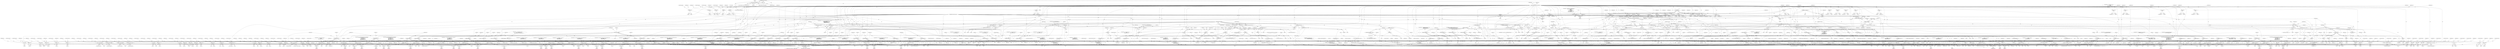 digraph "0_tcpdump_3c8a2b0e91d8d8947e89384dacf6b54673083e71@API" {
"1000312" [label="(Call,obj_tptr=tptr+sizeof(struct rsvp_object_header))"];
"1000182" [label="(Call,(const struct rsvp_object_header *)tptr)"];
"1000146" [label="(MethodParameterIn,const u_char *tptr)"];
"1000361" [label="(Call,ipaddr_string(ndo, obj_tptr))"];
"1000365" [label="(Call,obj_tptr + sizeof(struct in_addr))"];
"1000378" [label="(Call,obj_tptr+5)"];
"1000381" [label="(Call,EXTRACT_16BITS(obj_tptr + 6))"];
"1000382" [label="(Call,obj_tptr + 6)"];
"1000388" [label="(Call,obj_tptr+=8)"];
"1003345" [label="(Call,print_unknown_data(ndo, tptr + sizeof(struct rsvp_object_header), \"\n\t    \", /* FIXME indentation */\n                               rsvp_obj_len - sizeof(struct rsvp_object_header)))"];
"1000408" [label="(Call,ip6addr_string(ndo, obj_tptr))"];
"1000412" [label="(Call,obj_tptr + sizeof(struct in6_addr))"];
"1000425" [label="(Call,obj_tptr+sizeof(struct in6_addr)+1)"];
"1000431" [label="(Call,EXTRACT_16BITS(obj_tptr + sizeof(struct in6_addr) + 2))"];
"1000432" [label="(Call,obj_tptr + sizeof(struct in6_addr) + 2)"];
"1000441" [label="(Call,obj_tptr+=20)"];
"1000461" [label="(Call,ip6addr_string(ndo, obj_tptr))"];
"1000465" [label="(Call,EXTRACT_16BITS(obj_tptr+18))"];
"1000466" [label="(Call,obj_tptr+18)"];
"1000469" [label="(Call,ip6addr_string(ndo, obj_tptr + 20))"];
"1000471" [label="(Call,obj_tptr + 20)"];
"1000477" [label="(Call,obj_tptr+=36)"];
"1000497" [label="(Call,EXTRACT_32BITS(obj_tptr))"];
"1000500" [label="(Call,EXTRACT_16BITS(obj_tptr+6))"];
"1000501" [label="(Call,obj_tptr+6)"];
"1000504" [label="(Call,ip6addr_string(ndo, obj_tptr + 8))"];
"1000506" [label="(Call,obj_tptr + 8)"];
"1000512" [label="(Call,obj_tptr+=26)"];
"1000532" [label="(Call,ipaddr_string(ndo, obj_tptr))"];
"1000536" [label="(Call,EXTRACT_16BITS(obj_tptr+6))"];
"1000537" [label="(Call,obj_tptr+6)"];
"1000540" [label="(Call,ipaddr_string(ndo, obj_tptr + 8))"];
"1000542" [label="(Call,obj_tptr + 8)"];
"1000548" [label="(Call,obj_tptr+=12)"];
"1000569" [label="(Call,ipaddr_string(ndo, obj_tptr))"];
"1000573" [label="(Call,EXTRACT_16BITS(obj_tptr+6))"];
"1000574" [label="(Call,obj_tptr+6)"];
"1000577" [label="(Call,ipaddr_string(ndo, obj_tptr + 8))"];
"1000579" [label="(Call,obj_tptr + 8)"];
"1000585" [label="(Call,obj_tptr+=12)"];
"1000614" [label="(Call,ipaddr_string(ndo, obj_tptr))"];
"1000621" [label="(Call,obj_tptr+=sizeof(struct in_addr))"];
"1000642" [label="(Call,ip6addr_string(ndo, obj_tptr))"];
"1000649" [label="(Call,obj_tptr+=sizeof(struct in6_addr))"];
"1000679" [label="(Call,ipaddr_string(ndo, obj_tptr))"];
"1000686" [label="(Call,obj_tptr+=sizeof(struct in_addr))"];
"1000707" [label="(Call,ip6addr_string(ndo, obj_tptr))"];
"1000714" [label="(Call,obj_tptr+=sizeof(struct in6_addr))"];
"1000744" [label="(Call,EXTRACT_32BITS(obj_tptr))"];
"1000749" [label="(Call,obj_tptr+=4)"];
"1000768" [label="(Call,EXTRACT_32BITS(obj_tptr))"];
"1000773" [label="(Call,obj_tptr+=4)"];
"1000793" [label="(Call,EXTRACT_32BITS(obj_tptr))"];
"1000798" [label="(Call,EXTRACT_32BITS(obj_tptr+4))"];
"1000799" [label="(Call,obj_tptr+4)"];
"1000802" [label="(Call,EXTRACT_32BITS(obj_tptr + 8))"];
"1000803" [label="(Call,obj_tptr + 8)"];
"1000809" [label="(Call,obj_tptr+=12)"];
"1000841" [label="(Call,EXTRACT_24BITS(obj_tptr+1))"];
"1000838" [label="(Call,tok2str(rsvp_resstyle_values,\n                               \"Unknown\",\n                               EXTRACT_24BITS(obj_tptr+1)))"];
"1000842" [label="(Call,obj_tptr+1)"];
"1000850" [label="(Call,obj_tptr+=4)"];
"1000879" [label="(Call,ipaddr_string(ndo, obj_tptr))"];
"1000882" [label="(Call,EXTRACT_16BITS(obj_tptr + 6))"];
"1000883" [label="(Call,obj_tptr + 6)"];
"1000889" [label="(Call,obj_tptr+=8)"];
"1000909" [label="(Call,ip6addr_string(ndo, obj_tptr))"];
"1000912" [label="(Call,EXTRACT_16BITS(obj_tptr + 18))"];
"1000913" [label="(Call,obj_tptr + 18)"];
"1000919" [label="(Call,obj_tptr+=20)"];
"1000939" [label="(Call,ip6addr_string(ndo, obj_tptr))"];
"1000943" [label="(Call,EXTRACT_16BITS(obj_tptr+18))"];
"1000944" [label="(Call,obj_tptr+18)"];
"1000950" [label="(Call,ip6addr_string(ndo, obj_tptr+20))"];
"1000952" [label="(Call,obj_tptr+20)"];
"1000955" [label="(Call,EXTRACT_16BITS(obj_tptr + 38))"];
"1000956" [label="(Call,obj_tptr + 38)"];
"1000962" [label="(Call,obj_tptr+=40)"];
"1000982" [label="(Call,ipaddr_string(ndo, obj_tptr))"];
"1000985" [label="(Call,EXTRACT_16BITS(obj_tptr + 6))"];
"1000986" [label="(Call,obj_tptr + 6)"];
"1000992" [label="(Call,obj_tptr+=8)"];
"1001012" [label="(Call,ipaddr_string(ndo, obj_tptr))"];
"1001016" [label="(Call,EXTRACT_16BITS(obj_tptr+6))"];
"1001017" [label="(Call,obj_tptr+6)"];
"1001023" [label="(Call,ipaddr_string(ndo, obj_tptr+8))"];
"1001025" [label="(Call,obj_tptr+8)"];
"1001028" [label="(Call,EXTRACT_16BITS(obj_tptr + 12))"];
"1001029" [label="(Call,obj_tptr + 12)"];
"1001035" [label="(Call,obj_tptr+=16)"];
"1001064" [label="(Call,EXTRACT_16BITS(obj_tptr + 2))"];
"1001061" [label="(Call,tok2str(ethertype_values,\n                                   \"Unknown Protocol (0x%04x)\",\n                                   EXTRACT_16BITS(obj_tptr + 2)))"];
"1001065" [label="(Call,obj_tptr + 2)"];
"1001071" [label="(Call,obj_tptr+=4)"];
"1001093" [label="(Call,EXTRACT_16BITS(obj_tptr + 2))"];
"1001090" [label="(Call,tok2str(ethertype_values,\n                               \"Unknown Protocol (0x%04x)\",\n                               EXTRACT_16BITS(obj_tptr + 2)))"];
"1001094" [label="(Call,obj_tptr + 2)"];
"1001105" [label="(Call,obj_tptr + 4)"];
"1001120" [label="(Call,EXTRACT_16BITS(obj_tptr+4))"];
"1001119" [label="(Call,(EXTRACT_16BITS(obj_tptr+4))&0xfff)"];
"1001121" [label="(Call,obj_tptr+4)"];
"1001126" [label="(Call,EXTRACT_16BITS(obj_tptr + 6))"];
"1001125" [label="(Call,(EXTRACT_16BITS(obj_tptr + 6)) & 0xfff)"];
"1001127" [label="(Call,obj_tptr + 6)"];
"1001140" [label="(Call,EXTRACT_16BITS(obj_tptr+8))"];
"1001139" [label="(Call,(EXTRACT_16BITS(obj_tptr+8))&0xfff)"];
"1001141" [label="(Call,obj_tptr+8)"];
"1001146" [label="(Call,EXTRACT_16BITS(obj_tptr + 10))"];
"1001145" [label="(Call,(EXTRACT_16BITS(obj_tptr + 10)) & 0xfff)"];
"1001147" [label="(Call,obj_tptr + 10)"];
"1001154" [label="(Call,obj_tptr+=12)"];
"1001176" [label="(Call,EXTRACT_16BITS(obj_tptr + 2))"];
"1001173" [label="(Call,tok2str(ethertype_values,\n                               \"Unknown Protocol (0x%04x)\",\n                               EXTRACT_16BITS(obj_tptr + 2)))"];
"1001177" [label="(Call,obj_tptr + 2)"];
"1001189" [label="(Call,EXTRACT_32BITS(obj_tptr+4))"];
"1001188" [label="(Call,(EXTRACT_32BITS(obj_tptr+4))&0x7fffff)"];
"1001190" [label="(Call,obj_tptr+4)"];
"1001196" [label="(Call,EXTRACT_32BITS(obj_tptr+8))"];
"1001195" [label="(Call,(EXTRACT_32BITS(obj_tptr+8))&0x7fffff)"];
"1001197" [label="(Call,obj_tptr+8)"];
"1001206" [label="(Call,EXTRACT_16BITS(obj_tptr+4))"];
"1001205" [label="(Call,EXTRACT_16BITS(obj_tptr+4)>>7)"];
"1001204" [label="(Call,(EXTRACT_16BITS(obj_tptr+4)>>7)&3)"];
"1001203" [label="(Call,((EXTRACT_16BITS(obj_tptr+4)>>7)&3) == 0)"];
"1001207" [label="(Call,obj_tptr+4)"];
"1001219" [label="(Call,EXTRACT_16BITS(obj_tptr + 4))"];
"1001218" [label="(Call,EXTRACT_16BITS(obj_tptr + 4) >> 7)"];
"1001217" [label="(Call,(EXTRACT_16BITS(obj_tptr + 4) >> 7) & 3)"];
"1001216" [label="(Call,((EXTRACT_16BITS(obj_tptr + 4) >> 7) & 3) == 2)"];
"1001220" [label="(Call,obj_tptr + 4)"];
"1001231" [label="(Call,obj_tptr+=12)"];
"1001270" [label="(Call,obj_tptr+1)"];
"1001275" [label="(Call,obj_tptr+1)"];
"1001282" [label="(Call,EXTRACT_16BITS(obj_tptr+2))"];
"1001279" [label="(Call,tok2str(gmpls_payload_values,\n                               \"Unknown\",\n                               EXTRACT_16BITS(obj_tptr+2)))"];
"1001283" [label="(Call,obj_tptr+2)"];
"1001286" [label="(Call,EXTRACT_16BITS(obj_tptr + 2))"];
"1001287" [label="(Call,obj_tptr + 2)"];
"1001293" [label="(Call,obj_tptr+=4)"];
"1001321" [label="(Call,obj_tptr + 1)"];
"1001375" [label="(Call,obj_tptr+6)"];
"1001403" [label="(Call,ipaddr_string(ndo, obj_tptr+2))"];
"1001405" [label="(Call,obj_tptr+2)"];
"1001410" [label="(Call,obj_tptr+6)"];
"1001417" [label="(Call,obj_tptr + 7)"];
"1001446" [label="(Call,obj_tptr+2)"];
"1001451" [label="(Call,obj_tptr+2)"];
"1001460" [label="(Call,obj_tptr+3)"];
"1001468" [label="(Call,obj_tptr+3)"];
"1001471" [label="(Call,EXTRACT_32BITS(obj_tptr + 4))"];
"1001472" [label="(Call,obj_tptr + 4)"];
"1001478" [label="(Call,obj_tptr+1)"];
"1001481" [label="(Call,obj_tptr+=*(obj_tptr+1))"];
"1001484" [label="(Call,obj_tptr+1)"];
"1001514" [label="(Call,EXTRACT_32BITS(obj_tptr))"];
"1001516" [label="(Call,EXTRACT_32BITS(obj_tptr + 4))"];
"1001517" [label="(Call,obj_tptr + 4)"];
"1001523" [label="(Call,obj_tptr+=8)"];
"1001552" [label="(Call,EXTRACT_32BITS(obj_tptr))"];
"1001554" [label="(Call,EXTRACT_32BITS(obj_tptr + 4))"];
"1001555" [label="(Call,obj_tptr + 4)"];
"1001561" [label="(Call,obj_tptr+=8)"];
"1001585" [label="(Call,obj_tptr+3)"];
"1001615" [label="(Call,obj_tptr + 4 + i)"];
"1001636" [label="(Call,obj_tptr+1)"];
"1001644" [label="(Call,obj_tptr+2)"];
"1001648" [label="(Call,obj_tptr + 2)"];
"1001656" [label="(Call,obj_tptr+3)"];
"1001659" [label="(Call,obj_tptr+=4+*(obj_tptr+3))"];
"1001664" [label="(Call,obj_tptr+3)"];
"1001699" [label="(Call,EXTRACT_16BITS(obj_tptr))"];
"1001697" [label="(Call,subobj_len  = EXTRACT_16BITS(obj_tptr))"];
"1001740" [label="(Call,subobj_len == 0)"];
"1001754" [label="(Call,subobj_len < 8)"];
"1001879" [label="(Call,total_subobj_len-=subobj_len)"];
"1001693" [label="(Call,total_subobj_len > 0)"];
"1001882" [label="(Call,obj_tptr+=subobj_len)"];
"1001885" [label="(Call,obj_tlen+=subobj_len)"];
"1001775" [label="(Call,subobj_len < 20)"];
"1001813" [label="(Call,subobj_len < 16)"];
"1001853" [label="(Call,subobj_len < 8)"];
"1001704" [label="(Call,EXTRACT_16BITS(obj_tptr+2))"];
"1001703" [label="(Call,(EXTRACT_16BITS(obj_tptr+2))>>8)"];
"1001701" [label="(Call,subobj_type = (EXTRACT_16BITS(obj_tptr+2))>>8)"];
"1001725" [label="(Call,tok2str(rsvp_obj_generalized_uni_values, \"Unknown\", subobj_type))"];
"1001705" [label="(Call,obj_tptr+2)"];
"1001712" [label="(Call,EXTRACT_16BITS(obj_tptr+2))"];
"1001711" [label="(Call,(EXTRACT_16BITS(obj_tptr+2))&0x00FF)"];
"1001709" [label="(Call,af = (EXTRACT_16BITS(obj_tptr+2))&0x00FF)"];
"1001732" [label="(Call,tok2str(af_values, \"Unknown\", af))"];
"1001713" [label="(Call,obj_tptr+2)"];
"1001767" [label="(Call,ipaddr_string(ndo, obj_tptr + 4))"];
"1001788" [label="(Call,ip6addr_string(ndo, obj_tptr + 4))"];
"1001769" [label="(Call,obj_tptr + 4)"];
"1001790" [label="(Call,obj_tptr + 4)"];
"1001829" [label="(Call,EXTRACT_32BITS(obj_tptr+4))"];
"1001828" [label="(Call,(EXTRACT_32BITS(obj_tptr+4))>>31)"];
"1001830" [label="(Call,obj_tptr+4)"];
"1001836" [label="(Call,EXTRACT_32BITS(obj_tptr+4))"];
"1001835" [label="(Call,(EXTRACT_32BITS(obj_tptr+4))&0xFF)"];
"1001837" [label="(Call,obj_tptr+4)"];
"1001842" [label="(Call,EXTRACT_32BITS(obj_tptr+8))"];
"1001843" [label="(Call,obj_tptr+8)"];
"1001846" [label="(Call,EXTRACT_32BITS(obj_tptr + 12))"];
"1001847" [label="(Call,obj_tptr + 12)"];
"1001868" [label="(Call,EXTRACT_32BITS(obj_tptr + 4))"];
"1001867" [label="(Call,(EXTRACT_32BITS(obj_tptr + 4)) >> 24)"];
"1001869" [label="(Call,obj_tptr + 4)"];
"1001921" [label="(Call,ipaddr_string(ndo, obj_tptr))"];
"1001924" [label="(Call,EXTRACT_32BITS(obj_tptr + 4))"];
"1001925" [label="(Call,obj_tptr + 4)"];
"1001931" [label="(Call,obj_tptr+=8)"];
"1001957" [label="(Call,ip6addr_string(ndo, obj_tptr))"];
"1001960" [label="(Call,EXTRACT_32BITS(obj_tptr + 16))"];
"1001961" [label="(Call,obj_tptr + 16)"];
"1001967" [label="(Call,obj_tptr+=20)"];
"1001998" [label="(Call,EXTRACT_32BITS(obj_tptr))"];
"1002003" [label="(Call,obj_tptr+=4)"];
"1002041" [label="(Call,EXTRACT_16BITS(obj_tptr + 2))"];
"1002040" [label="(Call,EXTRACT_16BITS(obj_tptr + 2) << 2)"];
"1002042" [label="(Call,obj_tptr + 2)"];
"1002046" [label="(Call,obj_tptr+=4)"];
"1002060" [label="(Call,EXTRACT_16BITS(obj_tptr+2))"];
"1002059" [label="(Call,EXTRACT_16BITS(obj_tptr+2)<<2)"];
"1002057" [label="(Call,intserv_serv_tlen=EXTRACT_16BITS(obj_tptr+2)<<2)"];
"1002099" [label="(Call,intserv_serv_tlen>=4)"];
"1002117" [label="(Call,intserv_serv_tlen-=processed)"];
"1002061" [label="(Call,obj_tptr+2)"];
"1002085" [label="(Call,obj_tptr+1)"];
"1002092" [label="(Call,obj_tptr+=4)"];
"1002105" [label="(Call,rsvp_intserv_print(ndo, obj_tptr, obj_tlen))"];
"1002053" [label="(Call,obj_tlen >= 4)"];
"1002095" [label="(Call,obj_tlen-=4)"];
"1002103" [label="(Call,processed = rsvp_intserv_print(ndo, obj_tptr, obj_tlen))"];
"1002110" [label="(Call,processed == 0)"];
"1002114" [label="(Call,obj_tlen-=processed)"];
"1002120" [label="(Call,obj_tptr+=processed)"];
"1002149" [label="(Call,ipaddr_string(ndo, obj_tptr))"];
"1002152" [label="(Call,EXTRACT_16BITS(obj_tptr + 6))"];
"1002153" [label="(Call,obj_tptr + 6)"];
"1002159" [label="(Call,obj_tptr+=8)"];
"1002179" [label="(Call,ip6addr_string(ndo, obj_tptr))"];
"1002182" [label="(Call,EXTRACT_16BITS(obj_tptr + 18))"];
"1002183" [label="(Call,obj_tptr + 18)"];
"1002189" [label="(Call,obj_tptr+=20)"];
"1002209" [label="(Call,ip6addr_string(ndo, obj_tptr))"];
"1002212" [label="(Call,EXTRACT_24BITS(obj_tptr + 17))"];
"1002213" [label="(Call,obj_tptr + 17)"];
"1002219" [label="(Call,obj_tptr+=20)"];
"1002239" [label="(Call,ipaddr_string(ndo, obj_tptr))"];
"1002242" [label="(Call,EXTRACT_16BITS(obj_tptr + 18))"];
"1002243" [label="(Call,obj_tptr + 18)"];
"1002249" [label="(Call,obj_tptr+=20)"];
"1002269" [label="(Call,ip6addr_string(ndo, obj_tptr))"];
"1002273" [label="(Call,EXTRACT_16BITS(obj_tptr+18))"];
"1002274" [label="(Call,obj_tptr+18)"];
"1002280" [label="(Call,ip6addr_string(ndo, obj_tptr+20))"];
"1002282" [label="(Call,obj_tptr+20)"];
"1002285" [label="(Call,EXTRACT_16BITS(obj_tptr + 38))"];
"1002286" [label="(Call,obj_tptr + 38)"];
"1002292" [label="(Call,obj_tptr+=40)"];
"1002312" [label="(Call,ipaddr_string(ndo, obj_tptr))"];
"1002315" [label="(Call,EXTRACT_16BITS(obj_tptr + 6))"];
"1002316" [label="(Call,obj_tptr + 6)"];
"1002322" [label="(Call,obj_tptr+=8)"];
"1002342" [label="(Call,ipaddr_string(ndo, obj_tptr))"];
"1002346" [label="(Call,EXTRACT_16BITS(obj_tptr+6))"];
"1002347" [label="(Call,obj_tptr+6)"];
"1002353" [label="(Call,ipaddr_string(ndo, obj_tptr+8))"];
"1002355" [label="(Call,obj_tptr+8)"];
"1002358" [label="(Call,EXTRACT_16BITS(obj_tptr + 12))"];
"1002359" [label="(Call,obj_tptr + 12)"];
"1002365" [label="(Call,obj_tptr+=16)"];
"1002379" [label="(Call,(const struct rsvp_obj_frr_t *)obj_tptr)"];
"1002375" [label="(Call,obj_ptr.rsvp_obj_frr = (const struct rsvp_obj_frr_t *)obj_tptr)"];
"1002473" [label="(Call,obj_tptr+=sizeof(struct rsvp_obj_frr_t))"];
"1002547" [label="(Call,obj_tptr+=16)"];
"1002574" [label="(Call,ipaddr_string(ndo, obj_tptr))"];
"1002577" [label="(Call,ipaddr_string(ndo, obj_tptr + 4))"];
"1002579" [label="(Call,obj_tptr + 4)"];
"1002585" [label="(Call,obj_tptr+=8)"];
"1002608" [label="(Call,EXTRACT_32BITS(obj_tptr))"];
"1002607" [label="(Call,EXTRACT_32BITS(obj_tptr) & 0x7)"];
"1002614" [label="(Call,obj_tptr+=4)"];
"1002639" [label="(Call,obj_tptr+5)"];
"1002644" [label="(Call,EXTRACT_16BITS(obj_tptr+6))"];
"1002642" [label="(Call,error_value=EXTRACT_16BITS(obj_tptr+6))"];
"1002682" [label="(Call,tok2str(rsvp_obj_error_code_routing_values,\"unknown\",error_value))"];
"1002696" [label="(Call,tok2str(rsvp_obj_error_code_diffserv_te_values,\"unknown\",error_value))"];
"1002645" [label="(Call,obj_tptr+6)"];
"1002656" [label="(Call,ipaddr_string(ndo, obj_tptr))"];
"1002661" [label="(Call,obj_tptr+4)"];
"1002713" [label="(Call,obj_tptr+=8)"];
"1002729" [label="(Call,obj_tptr+17)"];
"1002734" [label="(Call,EXTRACT_16BITS(obj_tptr+18))"];
"1002732" [label="(Call,error_value=EXTRACT_16BITS(obj_tptr+18))"];
"1002772" [label="(Call,tok2str(rsvp_obj_error_code_routing_values,\"unknown\",error_value))"];
"1002735" [label="(Call,obj_tptr+18)"];
"1002746" [label="(Call,ip6addr_string(ndo, obj_tptr))"];
"1002751" [label="(Call,obj_tptr+16)"];
"1002783" [label="(Call,obj_tptr+=20)"];
"1002806" [label="(Call,EXTRACT_16BITS(obj_tptr+2))"];
"1002804" [label="(Call,padbytes = EXTRACT_16BITS(obj_tptr+2))"];
"1002828" [label="(Call,obj_tlen >= 2 + padbytes)"];
"1002855" [label="(Call,obj_tlen < *(obj_tptr+1))"];
"1002865" [label="(Call,*(obj_tptr+1) < 2)"];
"1002886" [label="(Call,obj_tlen-=*(obj_tptr+1))"];
"1002892" [label="(Call,obj_tptr+=*(obj_tptr+1))"];
"1002851" [label="(Call,obj_tptr + 1)"];
"1002858" [label="(Call,obj_tptr+1)"];
"1002867" [label="(Call,obj_tptr+1)"];
"1002874" [label="(Call,print_unknown_data(ndo, obj_tptr + 2, \"\n\t\t\", *(obj_tptr + 1) - 2))"];
"1002876" [label="(Call,obj_tptr + 2)"];
"1002882" [label="(Call,obj_tptr + 1)"];
"1002889" [label="(Call,obj_tptr+1)"];
"1002895" [label="(Call,obj_tptr+1)"];
"1002830" [label="(Call,2 + padbytes)"];
"1002807" [label="(Call,obj_tptr+2)"];
"1002818" [label="(Call,EXTRACT_16BITS(obj_tptr))"];
"1002824" [label="(Call,obj_tptr+=4)"];
"1002929" [label="(Call,EXTRACT_24BITS(obj_tptr + 1))"];
"1002930" [label="(Call,obj_tptr + 1)"];
"1002936" [label="(Call,obj_tptr+=4)"];
"1002952" [label="(Call,EXTRACT_32BITS(obj_tptr))"];
"1002954" [label="(Call,EXTRACT_32BITS(obj_tptr))"];
"1002959" [label="(Call,obj_tptr+=4)"];
"1002985" [label="(Call,(const struct rsvp_obj_integrity_t *)obj_tptr)"];
"1002981" [label="(Call,obj_ptr.rsvp_obj_integrity = (const struct rsvp_obj_integrity_t *)obj_tptr)"];
"1003101" [label="(Call,obj_tptr+=sizeof(struct rsvp_obj_integrity_t))"];
"1003133" [label="(Call,EXTRACT_32BITS(obj_tptr))"];
"1003130" [label="(Call,bittok2str(rsvp_obj_admin_status_flag_values, \"none\",\n                                  EXTRACT_32BITS(obj_tptr)))"];
"1003138" [label="(Call,obj_tptr+=4)"];
"1003162" [label="(Call,EXTRACT_16BITS(obj_tptr))"];
"1003161" [label="(Call,EXTRACT_16BITS(obj_tptr)>>8)"];
"1003159" [label="(Call,action = (EXTRACT_16BITS(obj_tptr)>>8))"];
"1003173" [label="(Call,tok2str(rsvp_obj_label_set_action_values, \"Unknown\", action))"];
"1003180" [label="(Call,EXTRACT_32BITS(obj_tptr))"];
"1003179" [label="(Call,EXTRACT_32BITS(obj_tptr) & 0x7F)"];
"1003203" [label="(Call,EXTRACT_32BITS(obj_tptr+4))"];
"1003204" [label="(Call,obj_tptr+4)"];
"1003207" [label="(Call,EXTRACT_32BITS(obj_tptr + 8))"];
"1003208" [label="(Call,obj_tptr + 8)"];
"1003214" [label="(Call,obj_tptr+=12)"];
"1003222" [label="(Call,obj_tptr+=4)"];
"1003242" [label="(Call,EXTRACT_32BITS(obj_tptr))"];
"1003244" [label="(Call,obj_tptr+=4)"];
"1003278" [label="(Call,ipaddr_string(ndo, obj_tptr))"];
"1003284" [label="(Call,obj_tptr+=4)"];
"1003303" [label="(Call,ip6addr_string(ndo, obj_tptr))"];
"1003309" [label="(Call,obj_tptr+=16)"];
"1003329" [label="(Call,print_unknown_data(ndo, obj_tptr, \"\n\t    \", obj_tlen))"];
"1002804" [label="(Call,padbytes = EXTRACT_16BITS(obj_tptr+2))"];
"1000761" [label="(Call,ND_PRINT((ndo, \"%s  Generalized Label: %u\",\n                       ident,\n                       EXTRACT_32BITS(obj_tptr))))"];
"1001029" [label="(Call,obj_tptr + 12)"];
"1000365" [label="(Call,obj_tptr + sizeof(struct in_addr))"];
"1001192" [label="(Literal,4)"];
"1002318" [label="(Literal,6)"];
"1002971" [label="(Block,)"];
"1001416" [label="(Call,*(obj_tptr + 7))"];
"1003330" [label="(Identifier,ndo)"];
"1000391" [label="(ControlStructure,break;)"];
"1003233" [label="(Call,ND_PRINT((ndo, \"%s  Subchannel #%u: %u\", ident, subchannel,\n                               EXTRACT_32BITS(obj_tptr))))"];
"1001737" [label="(Identifier,af)"];
"1001913" [label="(Call,ND_PRINT((ndo, \"%s  Previous/Next Interface: %s, Logical Interface Handle: 0x%08x\",\n                       ident,\n                       ipaddr_string(ndo, obj_tptr),\n                       EXTRACT_32BITS(obj_tptr + 4))))"];
"1003123" [label="(Call,ND_PRINT((ndo, \"%s  Flags [%s]\", ident,\n                       bittok2str(rsvp_obj_admin_status_flag_values, \"none\",\n                                  EXTRACT_32BITS(obj_tptr)))))"];
"1002806" [label="(Call,EXTRACT_16BITS(obj_tptr+2))"];
"1001496" [label="(Block,)"];
"1001862" [label="(Identifier,ndo)"];
"1000672" [label="(Call,ND_PRINT((ndo, \"%s  IPv4 Notify Node Address: %s\",\n                       ident,\n                       ipaddr_string(ndo, obj_tptr))))"];
"1000794" [label="(Identifier,obj_tptr)"];
"1001124" [label="(Literal,0xfff)"];
"1003216" [label="(Literal,12)"];
"1001125" [label="(Call,(EXTRACT_16BITS(obj_tptr + 6)) & 0xfff)"];
"1000180" [label="(Call,rsvp_obj_header = (const struct rsvp_object_header *)tptr)"];
"1002118" [label="(Identifier,intserv_serv_tlen)"];
"1003176" [label="(Identifier,action)"];
"1001227" [label="(Literal,\"\")"];
"1002278" [label="(Identifier,ident)"];
"1001073" [label="(Literal,4)"];
"1001212" [label="(Literal,0)"];
"1001960" [label="(Call,EXTRACT_32BITS(obj_tptr + 16))"];
"1000363" [label="(Identifier,obj_tptr)"];
"1002932" [label="(Literal,1)"];
"1003214" [label="(Call,obj_tptr+=12)"];
"1000800" [label="(Identifier,obj_tptr)"];
"1002153" [label="(Call,obj_tptr + 6)"];
"1000838" [label="(Call,tok2str(rsvp_resstyle_values,\n                               \"Unknown\",\n                               EXTRACT_24BITS(obj_tptr+1)))"];
"1001661" [label="(Call,4+*(obj_tptr+3))"];
"1002477" [label="(ControlStructure,break;)"];
"1002852" [label="(Identifier,obj_tptr)"];
"1001657" [label="(Identifier,obj_tptr)"];
"1000635" [label="(Call,ND_PRINT((ndo, \"%s  IPv6 Receiver Address: %s\",\n                       ident,\n                       ip6addr_string(ndo, obj_tptr))))"];
"1001120" [label="(Call,EXTRACT_16BITS(obj_tptr+4))"];
"1001615" [label="(Call,obj_tptr + 4 + i)"];
"1002189" [label="(Call,obj_tptr+=20)"];
"1001871" [label="(Literal,4)"];
"1001524" [label="(Identifier,obj_tptr)"];
"1000377" [label="(Call,*(obj_tptr+5))"];
"1000505" [label="(Identifier,ndo)"];
"1000921" [label="(Literal,20)"];
"1000852" [label="(Literal,4)"];
"1001865" [label="(Block,)"];
"1002240" [label="(Identifier,ndo)"];
"1002867" [label="(Call,obj_tptr+1)"];
"1001035" [label="(Call,obj_tptr+=16)"];
"1000912" [label="(Call,EXTRACT_16BITS(obj_tptr + 18))"];
"1001027" [label="(Literal,8)"];
"1002359" [label="(Call,obj_tptr + 12)"];
"1002087" [label="(Literal,1)"];
"1001663" [label="(Call,*(obj_tptr+3))"];
"1001780" [label="(Literal,1)"];
"1001293" [label="(Call,obj_tptr+=4)"];
"1002368" [label="(ControlStructure,break;)"];
"1001840" [label="(Literal,0xFF)"];
"1001848" [label="(Identifier,obj_tptr)"];
"1000749" [label="(Call,obj_tptr+=4)"];
"1000953" [label="(Identifier,obj_tptr)"];
"1000986" [label="(Call,obj_tptr + 6)"];
"1001200" [label="(Literal,0x7fffff)"];
"1002828" [label="(Call,obj_tlen >= 2 + padbytes)"];
"1001867" [label="(Call,(EXTRACT_32BITS(obj_tptr + 4)) >> 24)"];
"1001552" [label="(Call,EXTRACT_32BITS(obj_tptr))"];
"1002575" [label="(Identifier,ndo)"];
"1003114" [label="(Block,)"];
"1001927" [label="(Literal,4)"];
"1000846" [label="(Identifier,obj_tptr)"];
"1001860" [label="(Call,ND_PRINT((ndo, \"%s    Service level: %u\",\n                               ident, (EXTRACT_32BITS(obj_tptr + 4)) >> 24)))"];
"1001047" [label="(Block,)"];
"1003331" [label="(Identifier,obj_tptr)"];
"1000615" [label="(Identifier,ndo)"];
"1003346" [label="(Identifier,ndo)"];
"1001822" [label="(Identifier,ndo)"];
"1002280" [label="(Call,ip6addr_string(ndo, obj_tptr+20))"];
"1001094" [label="(Call,obj_tptr + 2)"];
"1000785" [label="(Call,ND_PRINT((ndo, \"%s  Waveband ID: %u%s  Start Label: %u, Stop Label: %u\",\n                       ident,\n                       EXTRACT_32BITS(obj_tptr),\n                       ident,\n                       EXTRACT_32BITS(obj_tptr+4),\n                       EXTRACT_32BITS(obj_tptr + 8))))"];
"1002179" [label="(Call,ip6addr_string(ndo, obj_tptr))"];
"1002732" [label="(Call,error_value=EXTRACT_16BITS(obj_tptr+18))"];
"1000776" [label="(ControlStructure,break;)"];
"1002270" [label="(Identifier,ndo)"];
"1000479" [label="(Literal,36)"];
"1000625" [label="(ControlStructure,break;)"];
"1002086" [label="(Identifier,obj_tptr)"];
"1000751" [label="(Literal,4)"];
"1000809" [label="(Call,obj_tptr+=12)"];
"1002836" [label="(Identifier,ndo)"];
"1000504" [label="(Call,ip6addr_string(ndo, obj_tptr + 8))"];
"1002316" [label="(Call,obj_tptr + 6)"];
"1003242" [label="(Call,EXTRACT_32BITS(obj_tptr))"];
"1002112" [label="(Literal,0)"];
"1001638" [label="(Literal,1)"];
"1000461" [label="(Call,ip6addr_string(ndo, obj_tptr))"];
"1001781" [label="(Call,ND_PRINT((ndo, \"%s    UNI IPv6 TNA address: %s\",\n                                   ident, ip6addr_string(ndo, obj_tptr + 4))))"];
"1001703" [label="(Call,(EXTRACT_16BITS(obj_tptr+2))>>8)"];
"1002883" [label="(Identifier,obj_tptr)"];
"1003161" [label="(Call,EXTRACT_16BITS(obj_tptr)>>8)"];
"1000587" [label="(Literal,12)"];
"1001274" [label="(Call,*(obj_tptr+1))"];
"1002683" [label="(Identifier,rsvp_obj_error_code_routing_values)"];
"1001695" [label="(Literal,0)"];
"1002334" [label="(Call,ND_PRINT((ndo, \"%s  IPv4 Tunnel Sender Address: %s, LSP ID: 0x%04x\"\n                       \"%s  Sub-Group Originator ID: %s, Sub-Group ID: 0x%04x\",\n                       ident,\n                       ipaddr_string(ndo, obj_tptr),\n                       EXTRACT_16BITS(obj_tptr+6),\n                       ident,\n                       ipaddr_string(ndo, obj_tptr+8),\n                       EXTRACT_16BITS(obj_tptr + 12))))"];
"1000883" [label="(Call,obj_tptr + 6)"];
"1000962" [label="(Call,obj_tptr+=40)"];
"1003323" [label="(ControlStructure,if (ndo->ndo_vflag <= 1))"];
"1001967" [label="(Call,obj_tptr+=20)"];
"1000174" [label="(Block,)"];
"1001467" [label="(Call,*(obj_tptr+3))"];
"1001775" [label="(Call,subobj_len < 20)"];
"1002103" [label="(Call,processed = rsvp_intserv_print(ndo, obj_tptr, obj_tlen))"];
"1001271" [label="(Identifier,obj_tptr)"];
"1001199" [label="(Literal,8)"];
"1001709" [label="(Call,af = (EXTRACT_16BITS(obj_tptr+2))&0x00FF)"];
"1001922" [label="(Identifier,ndo)"];
"1002881" [label="(Call,*(obj_tptr + 1))"];
"1002283" [label="(Identifier,obj_tptr)"];
"1001203" [label="(Call,((EXTRACT_16BITS(obj_tptr+4)>>7)&3) == 0)"];
"1002874" [label="(Call,print_unknown_data(ndo, obj_tptr + 2, \"\n\t\t\", *(obj_tptr + 1) - 2))"];
"1002615" [label="(Identifier,obj_tptr)"];
"1001478" [label="(Call,obj_tptr+1)"];
"1000581" [label="(Literal,8)"];
"1000744" [label="(Call,EXTRACT_32BITS(obj_tptr))"];
"1001518" [label="(Identifier,obj_tptr)"];
"1002829" [label="(Identifier,obj_tlen)"];
"1001147" [label="(Call,obj_tptr + 10)"];
"1000607" [label="(Call,ND_PRINT((ndo, \"%s  IPv4 Receiver Address: %s\",\n                       ident,\n                       ipaddr_string(ndo, obj_tptr))))"];
"1003182" [label="(Literal,0x7F)"];
"1001202" [label="(Call,(((EXTRACT_16BITS(obj_tptr+4)>>7)&3) == 0 ) ? \"10\" : \"\")"];
"1001011" [label="(Block,)"];
"1002063" [label="(Literal,2)"];
"1002219" [label="(Call,obj_tptr+=20)"];
"1002897" [label="(Literal,1)"];
"1002808" [label="(Identifier,obj_tptr)"];
"1001920" [label="(Block,)"];
"1000940" [label="(Identifier,ndo)"];
"1003181" [label="(Identifier,obj_tptr)"];
"1002747" [label="(Identifier,ndo)"];
"1000881" [label="(Identifier,obj_tptr)"];
"1002869" [label="(Literal,1)"];
"1002017" [label="(Block,)"];
"1000992" [label="(Call,obj_tptr+=8)"];
"1001755" [label="(Identifier,subobj_len)"];
"1002750" [label="(Call,*(obj_tptr+16))"];
"1002736" [label="(Identifier,obj_tptr)"];
"1001996" [label="(Block,)"];
"1003174" [label="(Identifier,rsvp_obj_label_set_action_values)"];
"1000750" [label="(Identifier,obj_tptr)"];
"1001196" [label="(Call,EXTRACT_32BITS(obj_tptr+8))"];
"1003139" [label="(Identifier,obj_tptr)"];
"1001694" [label="(Identifier,total_subobj_len)"];
"1002151" [label="(Identifier,obj_tptr)"];
"1002272" [label="(Block,)"];
"1001405" [label="(Call,obj_tptr+2)"];
"1002208" [label="(Block,)"];
"1002884" [label="(Literal,1)"];
"1002473" [label="(Call,obj_tptr+=sizeof(struct rsvp_obj_frr_t))"];
"1000644" [label="(Identifier,obj_tptr)"];
"1001481" [label="(Call,obj_tptr+=*(obj_tptr+1))"];
"1002893" [label="(Identifier,obj_tptr)"];
"1000580" [label="(Identifier,obj_tptr)"];
"1002807" [label="(Call,obj_tptr+2)"];
"1002830" [label="(Call,2 + padbytes)"];
"1002616" [label="(Literal,4)"];
"1001105" [label="(Call,obj_tptr + 4)"];
"1002004" [label="(Identifier,obj_tptr)"];
"1002699" [label="(Identifier,error_value)"];
"1001285" [label="(Literal,2)"];
"1003332" [label="(Literal,\"\n\t    \")"];
"1000579" [label="(Call,obj_tptr + 8)"];
"1002178" [label="(Block,)"];
"1002850" [label="(Call,*(obj_tptr + 1))"];
"1001063" [label="(Literal,\"Unknown Protocol (0x%04x)\")"];
"1001128" [label="(Identifier,obj_tptr)"];
"1002642" [label="(Call,error_value=EXTRACT_16BITS(obj_tptr+6))"];
"1001819" [label="(Literal,1)"];
"1000431" [label="(Call,EXTRACT_16BITS(obj_tptr + sizeof(struct in6_addr) + 2))"];
"1002274" [label="(Call,obj_tptr+18)"];
"1002347" [label="(Call,obj_tptr+6)"];
"1001768" [label="(Identifier,ndo)"];
"1001635" [label="(Call,*(obj_tptr+1))"];
"1002117" [label="(Call,intserv_serv_tlen-=processed)"];
"1002141" [label="(Call,ND_PRINT((ndo, \"%s  Source Address: %s, Source Port: %u\",\n                       ident,\n                       ipaddr_string(ndo, obj_tptr),\n                       EXTRACT_16BITS(obj_tptr + 6))))"];
"1003160" [label="(Identifier,action)"];
"1000408" [label="(Call,ip6addr_string(ndo, obj_tptr))"];
"1001710" [label="(Identifier,af)"];
"1003204" [label="(Call,obj_tptr+4)"];
"1001637" [label="(Identifier,obj_tptr)"];
"1001664" [label="(Call,obj_tptr+3)"];
"1001869" [label="(Call,obj_tptr + 4)"];
"1001644" [label="(Call,obj_tptr+2)"];
"1001148" [label="(Identifier,obj_tptr)"];
"1001222" [label="(Literal,4)"];
"1002221" [label="(Literal,20)"];
"1002360" [label="(Identifier,obj_tptr)"];
"1001275" [label="(Call,obj_tptr+1)"];
"1002033" [label="(Block,)"];
"1000922" [label="(ControlStructure,break;)"];
"1001829" [label="(Call,EXTRACT_32BITS(obj_tptr+4))"];
"1002269" [label="(Call,ip6addr_string(ndo, obj_tptr))"];
"1002006" [label="(ControlStructure,break;)"];
"1001903" [label="(Block,)"];
"1001557" [label="(Literal,4)"];
"1002729" [label="(Call,obj_tptr+17)"];
"1002111" [label="(Identifier,processed)"];
"1000955" [label="(Call,EXTRACT_16BITS(obj_tptr + 38))"];
"1000442" [label="(Identifier,obj_tptr)"];
"1002181" [label="(Identifier,obj_tptr)"];
"1002772" [label="(Call,tok2str(rsvp_obj_error_code_routing_values,\"unknown\",error_value))"];
"1001198" [label="(Identifier,obj_tptr)"];
"1002821" [label="(Call,obj_tlen-=4)"];
"1000885" [label="(Literal,6)"];
"1002643" [label="(Identifier,error_value)"];
"1001474" [label="(Literal,4)"];
"1001402" [label="(Block,)"];
"1002818" [label="(Call,EXTRACT_16BITS(obj_tptr))"];
"1001586" [label="(Identifier,obj_tptr)"];
"1001064" [label="(Call,EXTRACT_16BITS(obj_tptr + 2))"];
"1003333" [label="(Identifier,obj_tlen)"];
"1000146" [label="(MethodParameterIn,const u_char *tptr)"];
"1000993" [label="(Identifier,obj_tptr)"];
"1002909" [label="(Block,)"];
"1001956" [label="(Block,)"];
"1001377" [label="(Literal,6)"];
"1002890" [label="(Identifier,obj_tptr)"];
"1002784" [label="(Identifier,obj_tptr)"];
"1001028" [label="(Call,EXTRACT_16BITS(obj_tptr + 12))"];
"1001140" [label="(Call,EXTRACT_16BITS(obj_tptr+8))"];
"1001096" [label="(Literal,2)"];
"1001872" [label="(Literal,24)"];
"1001019" [label="(Literal,6)"];
"1001154" [label="(Call,obj_tptr+=12)"];
"1002891" [label="(Literal,1)"];
"1002342" [label="(Call,ipaddr_string(ndo, obj_tptr))"];
"1001288" [label="(Identifier,obj_tptr)"];
"1002896" [label="(Identifier,obj_tptr)"];
"1002941" [label="(Identifier,obj_tlen)"];
"1000410" [label="(Identifier,obj_tptr)"];
"1002092" [label="(Call,obj_tptr+=4)"];
"1001059" [label="(Block,)"];
"1002563" [label="(Identifier,obj_tlen)"];
"1001209" [label="(Literal,4)"];
"1001656" [label="(Call,obj_tptr+3)"];
"1001514" [label="(Call,EXTRACT_32BITS(obj_tptr))"];
"1001515" [label="(Identifier,obj_tptr)"];
"1001090" [label="(Call,tok2str(ethertype_values,\n                               \"Unknown Protocol (0x%04x)\",\n                               EXTRACT_16BITS(obj_tptr + 2)))"];
"1002730" [label="(Identifier,obj_tptr)"];
"1001926" [label="(Identifier,obj_tptr)"];
"1001554" [label="(Call,EXTRACT_32BITS(obj_tptr + 4))"];
"1000649" [label="(Call,obj_tptr+=sizeof(struct in6_addr))"];
"1000843" [label="(Identifier,obj_tptr)"];
"1001231" [label="(Call,obj_tptr+=12)"];
"1000512" [label="(Call,obj_tptr+=26)"];
"1002160" [label="(Identifier,obj_tptr)"];
"1002159" [label="(Call,obj_tptr+=8)"];
"1002119" [label="(Identifier,processed)"];
"1000427" [label="(Call,sizeof(struct in6_addr)+1)"];
"1002868" [label="(Identifier,obj_tptr)"];
"1001289" [label="(Literal,2)"];
"1001219" [label="(Call,EXTRACT_16BITS(obj_tptr + 4))"];
"1000891" [label="(Literal,8)"];
"1002050" [label="(Identifier,obj_tlen)"];
"1002343" [label="(Identifier,ndo)"];
"1001836" [label="(Call,EXTRACT_32BITS(obj_tptr+4))"];
"1001223" [label="(Literal,7)"];
"1002771" [label="(Block,)"];
"1000919" [label="(Call,obj_tptr+=20)"];
"1002474" [label="(Identifier,obj_tptr)"];
"1000812" [label="(ControlStructure,break;)"];
"1000889" [label="(Call,obj_tptr+=8)"];
"1000472" [label="(Identifier,obj_tptr)"];
"1000414" [label="(Call,sizeof(struct in6_addr))"];
"1002314" [label="(Identifier,obj_tptr)"];
"1001561" [label="(Call,obj_tptr+=8)"];
"1002040" [label="(Call,EXTRACT_16BITS(obj_tptr + 2) << 2)"];
"1002361" [label="(Literal,12)"];
"1001708" [label="(Literal,8)"];
"1001287" [label="(Call,obj_tptr + 2)"];
"1000416" [label="(Call,ND_PRINT((ndo, \"%s  Flags: [0x%02x], DestPort %u\",\n                       ident,\n                       *(obj_tptr+sizeof(struct in6_addr)+1),\n                       EXTRACT_16BITS(obj_tptr + sizeof(struct in6_addr) + 2))))"];
"1000412" [label="(Call,obj_tptr + sizeof(struct in6_addr))"];
"1001283" [label="(Call,obj_tptr+2)"];
"1000473" [label="(Literal,20)"];
"1000653" [label="(ControlStructure,break;)"];
"1001270" [label="(Call,obj_tptr+1)"];
"1001868" [label="(Call,EXTRACT_32BITS(obj_tptr + 4))"];
"1001021" [label="(Identifier,ident)"];
"1001452" [label="(Identifier,obj_tptr)"];
"1001839" [label="(Literal,4)"];
"1002098" [label="(ControlStructure,while (intserv_serv_tlen>=4))"];
"1002107" [label="(Identifier,obj_tptr)"];
"1002109" [label="(ControlStructure,if (processed == 0))"];
"1002231" [label="(Call,ND_PRINT((ndo, \"%s  Source Address: %s, LSP-ID: 0x%04x\",\n                       ident,\n                       ipaddr_string(ndo, obj_tptr),\n                       EXTRACT_16BITS(obj_tptr + 18))))"];
"1000561" [label="(Call,ND_PRINT((ndo, \"%s  IPv4 Tunnel EndPoint: %s, Tunnel ID: 0x%04x, Extended Tunnel ID: %s\",\n                       ident,\n                       ipaddr_string(ndo, obj_tptr),\n                       EXTRACT_16BITS(obj_tptr+6),\n                       ipaddr_string(ndo, obj_tptr + 8))))"];
"1001813" [label="(Call,subobj_len < 16)"];
"1001783" [label="(Identifier,ndo)"];
"1002358" [label="(Call,EXTRACT_16BITS(obj_tptr + 12))"];
"1002700" [label="(Identifier,error_value)"];
"1000890" [label="(Identifier,obj_tptr)"];
"1002783" [label="(Call,obj_tptr+=20)"];
"1001859" [label="(Literal,1)"];
"1000382" [label="(Call,obj_tptr + 6)"];
"1000913" [label="(Call,obj_tptr + 18)"];
"1001323" [label="(Literal,1)"];
"1002578" [label="(Identifier,ndo)"];
"1000715" [label="(Identifier,obj_tptr)"];
"1002661" [label="(Call,obj_tptr+4)"];
"1003347" [label="(Call,tptr + sizeof(struct rsvp_object_header))"];
"1001407" [label="(Literal,2)"];
"1000477" [label="(Call,obj_tptr+=36)"];
"1001412" [label="(Literal,6)"];
"1001095" [label="(Identifier,obj_tptr)"];
"1001484" [label="(Call,obj_tptr+1)"];
"1000464" [label="(Block,)"];
"1001739" [label="(ControlStructure,if(subobj_len == 0))"];
"1000340" [label="(Block,)"];
"1001142" [label="(Identifier,obj_tptr)"];
"1001880" [label="(Identifier,total_subobj_len)"];
"1002244" [label="(Identifier,obj_tptr)"];
"1002952" [label="(Call,EXTRACT_32BITS(obj_tptr))"];
"1002831" [label="(Literal,2)"];
"1001969" [label="(Literal,20)"];
"1002894" [label="(Call,*(obj_tptr+1))"];
"1000551" [label="(ControlStructure,break;)"];
"1002085" [label="(Call,obj_tptr+1)"];
"1003276" [label="(Block,)"];
"1002936" [label="(Call,obj_tptr+=4)"];
"1000946" [label="(Literal,18)"];
"1002113" [label="(ControlStructure,break;)"];
"1000362" [label="(Identifier,ndo)"];
"1003208" [label="(Call,obj_tptr + 8)"];
"1001022" [label="(Block,)"];
"1002607" [label="(Call,EXTRACT_32BITS(obj_tptr) & 0x7)"];
"1000573" [label="(Call,EXTRACT_16BITS(obj_tptr+6))"];
"1000803" [label="(Call,obj_tptr + 8)"];
"1000957" [label="(Identifier,obj_tptr)"];
"1002880" [label="(Call,*(obj_tptr + 1) - 2)"];
"1000568" [label="(Block,)"];
"1001712" [label="(Call,EXTRACT_16BITS(obj_tptr+2))"];
"1001280" [label="(Identifier,gmpls_payload_values)"];
"1000383" [label="(Identifier,obj_tptr)"];
"1001883" [label="(Identifier,obj_tptr)"];
"1001091" [label="(Identifier,ethertype_values)"];
"1002045" [label="(Literal,2)"];
"1000577" [label="(Call,ipaddr_string(ndo, obj_tptr + 8))"];
"1002049" [label="(Call,obj_tlen-=4)"];
"1002773" [label="(Identifier,rsvp_obj_error_code_routing_values)"];
"1003209" [label="(Identifier,obj_tptr)"];
"1001051" [label="(Identifier,obj_tlen)"];
"1002981" [label="(Call,obj_ptr.rsvp_obj_integrity = (const struct rsvp_obj_integrity_t *)obj_tptr)"];
"1000734" [label="(Identifier,obj_tlen)"];
"1001072" [label="(Identifier,obj_tptr)"];
"1000313" [label="(Identifier,obj_tptr)"];
"1002067" [label="(Identifier,ndo)"];
"1001573" [label="(Block,)"];
"1002152" [label="(Call,EXTRACT_16BITS(obj_tptr + 6))"];
"1001107" [label="(Literal,4)"];
"1002860" [label="(Literal,1)"];
"1000948" [label="(Identifier,ident)"];
"1002243" [label="(Call,obj_tptr + 18)"];
"1002268" [label="(Block,)"];
"1001036" [label="(Identifier,obj_tptr)"];
"1003296" [label="(Call,ND_PRINT((ndo, \"%s  Sub-LSP destination address: %s\",\n                       ident, ip6addr_string(ndo, obj_tptr))))"];
"1000314" [label="(Call,tptr+sizeof(struct rsvp_object_header))"];
"1001792" [label="(Literal,4)"];
"1003352" [label="(Call,rsvp_obj_len - sizeof(struct rsvp_object_header))"];
"1001038" [label="(ControlStructure,break;)"];
"1001470" [label="(Literal,3)"];
"1000361" [label="(Call,ipaddr_string(ndo, obj_tptr))"];
"1002820" [label="(Identifier,padbytes)"];
"1001149" [label="(Literal,10)"];
"1001130" [label="(Literal,0xfff)"];
"1001213" [label="(Literal,\"10\")"];
"1000466" [label="(Call,obj_tptr+18)"];
"1002191" [label="(Literal,20)"];
"1002640" [label="(Identifier,obj_tptr)"];
"1000954" [label="(Literal,20)"];
"1001065" [label="(Call,obj_tptr + 2)"];
"1000502" [label="(Identifier,obj_tptr)"];
"1001118" [label="(Block,)"];
"1001175" [label="(Literal,\"Unknown Protocol (0x%04x)\")"];
"1000513" [label="(Identifier,obj_tptr)"];
"1002713" [label="(Call,obj_tptr+=8)"];
"1002122" [label="(Identifier,processed)"];
"1002276" [label="(Literal,18)"];
"1000478" [label="(Identifier,obj_tptr)"];
"1001320" [label="(Call,*(obj_tptr + 1))"];
"1001959" [label="(Identifier,obj_tptr)"];
"1001743" [label="(ControlStructure,goto invalid;)"];
"1002774" [label="(Literal,\"unknown\")"];
"1002892" [label="(Call,obj_tptr+=*(obj_tptr+1))"];
"1002833" [label="(Block,)"];
"1001406" [label="(Identifier,obj_tptr)"];
"1002214" [label="(Identifier,obj_tptr)"];
"1002357" [label="(Literal,8)"];
"1001062" [label="(Identifier,ethertype_values)"];
"1002854" [label="(ControlStructure,if (obj_tlen < *(obj_tptr+1)))"];
"1000413" [label="(Identifier,obj_tptr)"];
"1000640" [label="(Block,)"];
"1002084" [label="(Call,*(obj_tptr+1))"];
"1003217" [label="(ControlStructure,break;)"];
"1000766" [label="(Block,)"];
"1001660" [label="(Identifier,obj_tptr)"];
"1003226" [label="(Identifier,subchannel)"];
"1000677" [label="(Block,)"];
"1003301" [label="(Block,)"];
"1000432" [label="(Call,obj_tptr + sizeof(struct in6_addr) + 2)"];
"1002056" [label="(Block,)"];
"1002855" [label="(Call,obj_tlen < *(obj_tptr+1))"];
"1001462" [label="(Literal,3)"];
"1001949" [label="(Call,ND_PRINT((ndo, \"%s  Previous/Next Interface: %s, Logical Interface Handle: 0x%08x\",\n                       ident,\n                       ip6addr_string(ndo, obj_tptr),\n                       EXTRACT_32BITS(obj_tptr + 16))))"];
"1000575" [label="(Identifier,obj_tptr)"];
"1002286" [label="(Call,obj_tptr + 38)"];
"1002161" [label="(Literal,8)"];
"1002785" [label="(Literal,20)"];
"1002746" [label="(Call,ip6addr_string(ndo, obj_tptr))"];
"1002064" [label="(Literal,2)"];
"1001693" [label="(Call,total_subobj_len > 0)"];
"1002587" [label="(Literal,8)"];
"1001018" [label="(Identifier,obj_tptr)"];
"1003102" [label="(Identifier,obj_tptr)"];
"1002698" [label="(Literal,\"unknown\")"];
"1001119" [label="(Call,(EXTRACT_16BITS(obj_tptr+4))&0xfff)"];
"1000964" [label="(Literal,40)"];
"1001833" [label="(Literal,31)"];
"1003195" [label="(Call,ND_PRINT((ndo, \"%s  Start range: %u, End range: %u\", ident,\n                           EXTRACT_32BITS(obj_tptr+4),\n                           EXTRACT_32BITS(obj_tptr + 8))))"];
"1001017" [label="(Call,obj_tptr+6)"];
"1002851" [label="(Call,obj_tptr + 1)"];
"1002101" [label="(Literal,4)"];
"1001485" [label="(Identifier,obj_tptr)"];
"1002827" [label="(ControlStructure,while(obj_tlen >= 2 + padbytes))"];
"1000143" [label="(MethodParameterIn,netdissect_options *ndo)"];
"1001127" [label="(Call,obj_tptr + 6)"];
"1001191" [label="(Identifier,obj_tptr)"];
"1001194" [label="(Block,)"];
"1002365" [label="(Call,obj_tptr+=16)"];
"1000571" [label="(Identifier,obj_tptr)"];
"1001418" [label="(Identifier,obj_tptr)"];
"1001742" [label="(Literal,0)"];
"1000463" [label="(Identifier,obj_tptr)"];
"1002608" [label="(Call,EXTRACT_32BITS(obj_tptr))"];
"1002115" [label="(Identifier,obj_tlen)"];
"1003175" [label="(Literal,\"Unknown\")"];
"1000950" [label="(Call,ip6addr_string(ndo, obj_tptr+20))"];
"1001724" [label="(Block,)"];
"1001211" [label="(Literal,3)"];
"1002047" [label="(Identifier,obj_tptr)"];
"1002887" [label="(Identifier,obj_tlen)"];
"1001477" [label="(Call,*(obj_tptr+1))"];
"1001925" [label="(Call,obj_tptr + 4)"];
"1002775" [label="(Identifier,error_value)"];
"1001535" [label="(Block,)"];
"1001215" [label="(Call,(((EXTRACT_16BITS(obj_tptr + 4) >> 7) & 3) == 2 ) ? \"23\" : \"\")"];
"1002097" [label="(Literal,4)"];
"1003101" [label="(Call,obj_tptr+=sizeof(struct rsvp_obj_integrity_t))"];
"1003262" [label="(Block,)"];
"1000616" [label="(Identifier,obj_tptr)"];
"1001025" [label="(Call,obj_tptr+8)"];
"1001066" [label="(Identifier,obj_tptr)"];
"1000380" [label="(Literal,5)"];
"1000578" [label="(Identifier,ndo)"];
"1001225" [label="(Literal,2)"];
"1002953" [label="(Identifier,obj_tptr)"];
"1002044" [label="(Literal,2)"];
"1002251" [label="(Literal,20)"];
"1003128" [label="(Block,)"];
"1001092" [label="(Literal,\"Unknown Protocol (0x%04x)\")"];
"1002106" [label="(Identifier,ndo)"];
"1000548" [label="(Call,obj_tptr+=12)"];
"1001450" [label="(Call,*(obj_tptr+2))"];
"1001562" [label="(Identifier,obj_tptr)"];
"1002096" [label="(Identifier,obj_tlen)"];
"1002352" [label="(Block,)"];
"1001376" [label="(Identifier,obj_tptr)"];
"1001617" [label="(Call,4 + i)"];
"1001655" [label="(Call,*(obj_tptr+3))"];
"1003357" [label="(Identifier,tptr)"];
"1002324" [label="(Literal,8)"];
"1001659" [label="(Call,obj_tptr+=4+*(obj_tptr+3))"];
"1001770" [label="(Identifier,obj_tptr)"];
"1002990" [label="(Identifier,ndo)"];
"1002375" [label="(Call,obj_ptr.rsvp_obj_frr = (const struct rsvp_obj_frr_t *)obj_tptr)"];
"1001061" [label="(Call,tok2str(ethertype_values,\n                                   \"Unknown Protocol (0x%04x)\",\n                                   EXTRACT_16BITS(obj_tptr + 2)))"];
"1003141" [label="(ControlStructure,break;)"];
"1000364" [label="(Call,*(obj_tptr + sizeof(struct in_addr)))"];
"1000501" [label="(Call,obj_tptr+6)"];
"1001727" [label="(Literal,\"Unknown\")"];
"1002826" [label="(Literal,4)"];
"1003150" [label="(Block,)"];
"1002058" [label="(Identifier,intserv_serv_tlen)"];
"1002351" [label="(Identifier,ident)"];
"1000709" [label="(Identifier,obj_tptr)"];
"1003159" [label="(Call,action = (EXTRACT_16BITS(obj_tptr)>>8))"];
"1001837" [label="(Call,obj_tptr+4)"];
"1001037" [label="(Literal,16)"];
"1000844" [label="(Literal,1)"];
"1003133" [label="(Call,EXTRACT_32BITS(obj_tptr))"];
"1001210" [label="(Literal,7)"];
"1000773" [label="(Call,obj_tptr+=4)"];
"1003345" [label="(Call,print_unknown_data(ndo, tptr + sizeof(struct rsvp_object_header), \"\n\t    \", /* FIXME indentation */\n                               rsvp_obj_len - sizeof(struct rsvp_object_header)))"];
"1002809" [label="(Literal,2)"];
"1000837" [label="(Block,)"];
"1002162" [label="(ControlStructure,break;)"];
"1002658" [label="(Identifier,obj_tptr)"];
"1002646" [label="(Identifier,obj_tptr)"];
"1000471" [label="(Call,obj_tptr + 20)"];
"1003130" [label="(Call,bittok2str(rsvp_obj_admin_status_flag_values, \"none\",\n                                  EXTRACT_32BITS(obj_tptr)))"];
"1000742" [label="(Block,)"];
"1000539" [label="(Literal,6)"];
"1001698" [label="(Identifier,subobj_len)"];
"1001774" [label="(ControlStructure,if (subobj_len < 20))"];
"1003303" [label="(Call,ip6addr_string(ndo, obj_tptr))"];
"1001156" [label="(Literal,12)"];
"1002345" [label="(Block,)"];
"1002662" [label="(Identifier,obj_tptr)"];
"1001206" [label="(Call,EXTRACT_16BITS(obj_tptr+4))"];
"1003284" [label="(Call,obj_tptr+=4)"];
"1001765" [label="(Block,)"];
"1002384" [label="(Identifier,bw)"];
"1002931" [label="(Identifier,obj_tptr)"];
"1003215" [label="(Identifier,obj_tptr)"];
"1001122" [label="(Identifier,obj_tptr)"];
"1000662" [label="(Block,)"];
"1003165" [label="(Call,ND_PRINT((ndo, \"%s  Action: %s (%u), Label type: %u\", ident,\n                       tok2str(rsvp_obj_label_set_action_values, \"Unknown\", action),\n                       action, ((EXTRACT_32BITS(obj_tptr) & 0x7F)))))"];
"1002242" [label="(Call,EXTRACT_16BITS(obj_tptr + 18))"];
"1000880" [label="(Identifier,ndo)"];
"1001842" [label="(Call,EXTRACT_32BITS(obj_tptr+8))"];
"1003163" [label="(Identifier,obj_tptr)"];
"1000441" [label="(Call,obj_tptr+=20)"];
"1001636" [label="(Call,obj_tptr+1)"];
"1000707" [label="(Call,ip6addr_string(ndo, obj_tptr))"];
"1000679" [label="(Call,ipaddr_string(ndo, obj_tptr))"];
"1002728" [label="(Call,*(obj_tptr+17))"];
"1003173" [label="(Call,tok2str(rsvp_obj_label_set_action_values, \"Unknown\", action))"];
"1000367" [label="(Call,sizeof(struct in_addr))"];
"1002645" [label="(Call,obj_tptr+6)"];
"1001762" [label="(Identifier,ndo)"];
"1001789" [label="(Identifier,ndo)"];
"1000524" [label="(Call,ND_PRINT((ndo, \"%s  IPv4 P2MP LSP ID: %s, Tunnel ID: 0x%04x, Extended Tunnel ID: %s\",\n                       ident,\n                       ipaddr_string(ndo, obj_tptr),\n                       EXTRACT_16BITS(obj_tptr+6),\n                       ipaddr_string(ndo, obj_tptr + 8))))"];
"1002898" [label="(ControlStructure,break;)"];
"1001190" [label="(Call,obj_tptr+4)"];
"1003172" [label="(Block,)"];
"1002863" [label="(Literal,1)"];
"1000805" [label="(Literal,8)"];
"1002663" [label="(Literal,4)"];
"1001923" [label="(Identifier,obj_tptr)"];
"1000378" [label="(Call,obj_tptr+5)"];
"1002108" [label="(Identifier,obj_tlen)"];
"1001053" [label="(Block,)"];
"1002961" [label="(Literal,4)"];
"1000538" [label="(Identifier,obj_tptr)"];
"1001697" [label="(Call,subobj_len  = EXTRACT_16BITS(obj_tptr))"];
"1000801" [label="(Literal,4)"];
"1001852" [label="(ControlStructure,if (subobj_len < 8))"];
"1000612" [label="(Block,)"];
"1001234" [label="(ControlStructure,break;)"];
"1001295" [label="(Literal,4)"];
"1001843" [label="(Call,obj_tptr+8)"];
"1000572" [label="(Block,)"];
"1000981" [label="(Block,)"];
"1001014" [label="(Identifier,obj_tptr)"];
"1001258" [label="(Call,ND_PRINT((ndo, \"%s  Switching Type: %s (%u), Payload ID: %s (0x%04x)\",\n                       ident,\n                       tok2str(gmpls_switch_cap_values,\n                               \"Unknown\",\n                               *(obj_tptr+1)),\n\t\t       *(obj_tptr+1),\n                       tok2str(gmpls_payload_values,\n                               \"Unknown\",\n                               EXTRACT_16BITS(obj_tptr+2)),\n\t\t       EXTRACT_16BITS(obj_tptr + 2))))"];
"1001126" [label="(Call,EXTRACT_16BITS(obj_tptr + 6))"];
"1001713" [label="(Call,obj_tptr+2)"];
"1002150" [label="(Identifier,ndo)"];
"1002929" [label="(Call,EXTRACT_24BITS(obj_tptr + 1))"];
"1000879" [label="(Call,ipaddr_string(ndo, obj_tptr))"];
"1002201" [label="(Call,ND_PRINT((ndo, \"%s  Source Address: %s, Flow Label: %u\",\n                       ident,\n                       ip6addr_string(ndo, obj_tptr),\n                       EXTRACT_24BITS(obj_tptr + 17))))"];
"1002182" [label="(Call,EXTRACT_16BITS(obj_tptr + 18))"];
"1002325" [label="(ControlStructure,break;)"];
"1001982" [label="(Block,)"];
"1002213" [label="(Call,obj_tptr + 17)"];
"1000939" [label="(Call,ip6addr_string(ndo, obj_tptr))"];
"1002062" [label="(Identifier,obj_tptr)"];
"1002882" [label="(Call,obj_tptr + 1)"];
"1000681" [label="(Identifier,obj_tptr)"];
"1002095" [label="(Call,obj_tlen-=4)"];
"1002605" [label="(Block,)"];
"1002888" [label="(Call,*(obj_tptr+1))"];
"1001216" [label="(Call,((EXTRACT_16BITS(obj_tptr + 4) >> 7) & 3) == 2)"];
"1003178" [label="(Identifier,action)"];
"1002817" [label="(Block,)"];
"1001998" [label="(Call,EXTRACT_32BITS(obj_tptr))"];
"1000798" [label="(Call,EXTRACT_32BITS(obj_tptr+4))"];
"1001933" [label="(Literal,8)"];
"1000469" [label="(Call,ip6addr_string(ndo, obj_tptr + 20))"];
"1002786" [label="(ControlStructure,break;)"];
"1001961" [label="(Call,obj_tptr + 16)"];
"1001585" [label="(Call,obj_tptr+3)"];
"1001111" [label="(Call,ND_PRINT((ndo, \"%s  Minimum VPI/VCI: %u/%u\",\n                       ident,\n                       (EXTRACT_16BITS(obj_tptr+4))&0xfff,\n                       (EXTRACT_16BITS(obj_tptr + 6)) & 0xfff)))"];
"1000884" [label="(Identifier,obj_tptr)"];
"1000680" [label="(Identifier,ndo)"];
"1002573" [label="(Block,)"];
"1000514" [label="(Literal,26)"];
"1002639" [label="(Call,obj_tptr+5)"];
"1000908" [label="(Block,)"];
"1003164" [label="(Literal,8)"];
"1000376" [label="(Block,)"];
"1000994" [label="(Literal,8)"];
"1001031" [label="(Literal,12)"];
"1000952" [label="(Call,obj_tptr+20)"];
"1002626" [label="(Block,)"];
"1002312" [label="(Call,ipaddr_string(ndo, obj_tptr))"];
"1001054" [label="(Call,ND_PRINT((ndo, \"%s  L3 Protocol ID: %s\",\n                           ident,\n                           tok2str(ethertype_values,\n                                   \"Unknown Protocol (0x%04x)\",\n                                   EXTRACT_16BITS(obj_tptr + 2)))))"];
"1001023" [label="(Call,ipaddr_string(ndo, obj_tptr+8))"];
"1000470" [label="(Identifier,ndo)"];
"1002093" [label="(Identifier,obj_tptr)"];
"1002346" [label="(Call,EXTRACT_16BITS(obj_tptr+6))"];
"1002864" [label="(ControlStructure,if (*(obj_tptr+1) < 2))"];
"1002250" [label="(Identifier,obj_tptr)"];
"1002870" [label="(Literal,2)"];
"1000945" [label="(Identifier,obj_tptr)"];
"1001719" [label="(Identifier,ndo)"];
"1000532" [label="(Call,ipaddr_string(ndo, obj_tptr))"];
"1000586" [label="(Identifier,obj_tptr)"];
"1002252" [label="(ControlStructure,break;)"];
"1000792" [label="(Block,)"];
"1001204" [label="(Call,(EXTRACT_16BITS(obj_tptr+4)>>7)&3)"];
"1000360" [label="(Block,)"];
"1001853" [label="(Call,subobj_len < 8)"];
"1001276" [label="(Identifier,obj_tptr)"];
"1001706" [label="(Identifier,obj_tptr)"];
"1002549" [label="(Literal,16)"];
"1001769" [label="(Call,obj_tptr + 4)"];
"1002026" [label="(Call,ND_PRINT((ndo, \"%s  Msg-Version: %u, length: %u\",\n                       ident,\n                       (*obj_tptr & 0xf0) >> 4,\n                       EXTRACT_16BITS(obj_tptr + 2) << 2)))"];
"1002574" [label="(Call,ipaddr_string(ndo, obj_tptr))"];
"1003185" [label="(Block,)"];
"1003334" [label="(ControlStructure,break;)"];
"1000688" [label="(Call,sizeof(struct in_addr))"];
"1001093" [label="(Call,EXTRACT_16BITS(obj_tptr + 2))"];
"1001666" [label="(Literal,3)"];
"1001754" [label="(Call,subobj_len < 8)"];
"1001735" [label="(Identifier,af)"];
"1002682" [label="(Call,tok2str(rsvp_obj_error_code_routing_values,\"unknown\",error_value))"];
"1000804" [label="(Identifier,obj_tptr)"];
"1001555" [label="(Call,obj_tptr + 4)"];
"1000614" [label="(Call,ipaddr_string(ndo, obj_tptr))"];
"1002271" [label="(Identifier,obj_tptr)"];
"1000542" [label="(Call,obj_tptr + 8)"];
"1002951" [label="(Block,)"];
"1002394" [label="(Block,)"];
"1003207" [label="(Call,EXTRACT_32BITS(obj_tptr + 8))"];
"1002812" [label="(Identifier,ndo)"];
"1001879" [label="(Call,total_subobj_len-=subobj_len)"];
"1001141" [label="(Call,obj_tptr+8)"];
"1001473" [label="(Identifier,obj_tptr)"];
"1000650" [label="(Identifier,obj_tptr)"];
"1002279" [label="(Block,)"];
"1003243" [label="(Identifier,obj_tptr)"];
"1001835" [label="(Call,(EXTRACT_32BITS(obj_tptr+4))&0xFF)"];
"1002576" [label="(Identifier,obj_tptr)"];
"1000182" [label="(Call,(const struct rsvp_object_header *)tptr)"];
"1002354" [label="(Identifier,ndo)"];
"1001847" [label="(Call,obj_tptr + 12)"];
"1002220" [label="(Identifier,obj_tptr)"];
"1001815" [label="(Literal,16)"];
"1000498" [label="(Identifier,obj_tptr)"];
"1000995" [label="(ControlStructure,break;)"];
"1001771" [label="(Literal,4)"];
"1003271" [label="(Call,ND_PRINT((ndo, \"%s  Sub-LSP destination address: %s\",\n                       ident, ipaddr_string(ndo, obj_tptr))))"];
"1001649" [label="(Identifier,obj_tptr)"];
"1002003" [label="(Call,obj_tptr+=4)"];
"1000569" [label="(Call,ipaddr_string(ndo, obj_tptr))"];
"1000915" [label="(Literal,18)"];
"1001645" [label="(Identifier,obj_tptr)"];
"1002114" [label="(Call,obj_tlen-=processed)"];
"1000597" [label="(Block,)"];
"1002315" [label="(Call,EXTRACT_16BITS(obj_tptr + 6))"];
"1001226" [label="(Literal,\"23\")"];
"1001616" [label="(Identifier,obj_tptr)"];
"1002832" [label="(Identifier,padbytes)"];
"1001696" [label="(Block,)"];
"1001106" [label="(Identifier,obj_tptr)"];
"1002737" [label="(Literal,18)"];
"1002349" [label="(Literal,6)"];
"1001776" [label="(Identifier,subobj_len)"];
"1000708" [label="(Identifier,ndo)"];
"1001472" [label="(Call,obj_tptr + 4)"];
"1000531" [label="(Block,)"];
"1000536" [label="(Call,EXTRACT_16BITS(obj_tptr+6))"];
"1000623" [label="(Call,sizeof(struct in_addr))"];
"1001104" [label="(Call,*(obj_tptr + 4))"];
"1001756" [label="(Literal,8)"];
"1001832" [label="(Literal,4)"];
"1002684" [label="(Literal,\"unknown\")"];
"1000434" [label="(Call,sizeof(struct in6_addr) + 2)"];
"1000389" [label="(Identifier,obj_tptr)"];
"1001026" [label="(Identifier,obj_tptr)"];
"1003222" [label="(Call,obj_tptr+=4)"];
"1003177" [label="(Block,)"];
"1003309" [label="(Call,obj_tptr+=16)"];
"1001232" [label="(Identifier,obj_tptr)"];
"1000366" [label="(Identifier,obj_tptr)"];
"1002055" [label="(Literal,4)"];
"1002155" [label="(Literal,6)"];
"1002381" [label="(Identifier,obj_tptr)"];
"1001714" [label="(Identifier,obj_tptr)"];
"1003224" [label="(Literal,4)"];
"1000499" [label="(Block,)"];
"1000951" [label="(Identifier,ndo)"];
"1001885" [label="(Call,obj_tlen+=subobj_len)"];
"1000535" [label="(Block,)"];
"1001932" [label="(Identifier,obj_tptr)"];
"1000642" [label="(Call,ip6addr_string(ndo, obj_tptr))"];
"1000730" [label="(Block,)"];
"1002877" [label="(Identifier,obj_tptr)"];
"1002581" [label="(Literal,4)"];
"1001121" [label="(Call,obj_tptr+4)"];
"1001411" [label="(Identifier,obj_tptr)"];
"1001887" [label="(Identifier,subobj_len)"];
"1002475" [label="(Call,sizeof(struct rsvp_obj_frr_t))"];
"1003245" [label="(Identifier,obj_tptr)"];
"1002100" [label="(Identifier,intserv_serv_tlen)"];
"1001278" [label="(Block,)"];
"1002805" [label="(Identifier,padbytes)"];
"1003329" [label="(Call,print_unknown_data(ndo, obj_tptr, \"\n\t    \", obj_tlen))"];
"1001166" [label="(Call,ND_PRINT((ndo, \"%s  L3 Protocol ID: %s\",\n                       ident,\n                       tok2str(ethertype_values,\n                               \"Unknown Protocol (0x%04x)\",\n                               EXTRACT_16BITS(obj_tptr + 2)))))"];
"1002317" [label="(Identifier,obj_tptr)"];
"1001716" [label="(Literal,0x00FF)"];
"1002116" [label="(Identifier,processed)"];
"1000901" [label="(Call,ND_PRINT((ndo, \"%s  Source Address: %s, Source Port: %u\",\n                       ident,\n                       ip6addr_string(ndo, obj_tptr),\n                       EXTRACT_16BITS(obj_tptr + 18))))"];
"1001479" [label="(Identifier,obj_tptr)"];
"1001701" [label="(Call,subobj_type = (EXTRACT_16BITS(obj_tptr+2))>>8)"];
"1002239" [label="(Call,ipaddr_string(ndo, obj_tptr))"];
"1001195" [label="(Call,(EXTRACT_32BITS(obj_tptr+8))&0x7fffff)"];
"1001513" [label="(Block,)"];
"1001217" [label="(Call,(EXTRACT_16BITS(obj_tptr + 4) >> 7) & 3)"];
"1002610" [label="(Literal,0x7)"];
"1001024" [label="(Identifier,ndo)"];
"1000443" [label="(Literal,20)"];
"1000507" [label="(Identifier,obj_tptr)"];
"1003244" [label="(Call,obj_tptr+=4)"];
"1000690" [label="(ControlStructure,break;)"];
"1001207" [label="(Call,obj_tptr+4)"];
"1002132" [label="(Block,)"];
"1002580" [label="(Identifier,obj_tptr)"];
"1003205" [label="(Identifier,obj_tptr)"];
"1003138" [label="(Call,obj_tptr+=4)"];
"1001322" [label="(Identifier,obj_tptr)"];
"1002304" [label="(Call,ND_PRINT((ndo, \"%s  Source Address: %s, LSP-ID: 0x%04x\",\n                       ident,\n                       ipaddr_string(ndo, obj_tptr),\n                       EXTRACT_16BITS(obj_tptr + 6))))"];
"1002586" [label="(Identifier,obj_tptr)"];
"1002685" [label="(Identifier,error_value)"];
"1001088" [label="(Block,)"];
"1001702" [label="(Identifier,subobj_type)"];
"1001071" [label="(Call,obj_tptr+=4)"];
"1000537" [label="(Call,obj_tptr+6)"];
"1001419" [label="(Literal,7)"];
"1002609" [label="(Identifier,obj_tptr)"];
"1002987" [label="(Identifier,obj_tptr)"];
"1001139" [label="(Call,(EXTRACT_16BITS(obj_tptr+8))&0xfff)"];
"1001525" [label="(Literal,8)"];
"1001012" [label="(Call,ipaddr_string(ndo, obj_tptr))"];
"1001176" [label="(Call,EXTRACT_16BITS(obj_tptr + 2))"];
"1000588" [label="(ControlStructure,break;)"];
"1000426" [label="(Identifier,obj_tptr)"];
"1001015" [label="(Block,)"];
"1001460" [label="(Call,obj_tptr+3)"];
"1002944" [label="(Call,ND_PRINT((ndo, \"%s    Message-ID 0x%08x (%u)\",\n                           ident,\n                           EXTRACT_32BITS(obj_tptr),\n                           EXTRACT_32BITS(obj_tptr))))"];
"1003312" [label="(ControlStructure,break;)"];
"1000842" [label="(Call,obj_tptr+1)"];
"1001403" [label="(Call,ipaddr_string(ndo, obj_tptr+2))"];
"1003240" [label="(Block,)"];
"1001788" [label="(Call,ip6addr_string(ndo, obj_tptr + 4))"];
"1002184" [label="(Identifier,obj_tptr)"];
"1001834" [label="(Block,)"];
"1002054" [label="(Identifier,obj_tlen)"];
"1001519" [label="(Literal,4)"];
"1002282" [label="(Call,obj_tptr+20)"];
"1002733" [label="(Identifier,error_value)"];
"1002355" [label="(Call,obj_tptr+8)"];
"1003287" [label="(ControlStructure,break;)"];
"1002644" [label="(Call,EXTRACT_16BITS(obj_tptr+6))"];
"1001924" [label="(Call,EXTRACT_32BITS(obj_tptr + 4))"];
"1002053" [label="(Call,obj_tlen >= 4)"];
"1003305" [label="(Identifier,obj_tptr)"];
"1002353" [label="(Call,ipaddr_string(ndo, obj_tptr+8))"];
"1001705" [label="(Call,obj_tptr+2)"];
"1001189" [label="(Call,EXTRACT_32BITS(obj_tptr+4))"];
"1003232" [label="(Block,)"];
"1002865" [label="(Call,*(obj_tptr+1) < 2)"];
"1001753" [label="(ControlStructure,if (subobj_len < 8))"];
"1000942" [label="(Block,)"];
"1002120" [label="(Call,obj_tptr+=processed)"];
"1001436" [label="(Call,ND_PRINT((ndo, \", Flags: [%s] (%#x), Class-Type: %s (%u), %u\",\n                               bittok2str(rsvp_obj_rro_label_flag_values,\n                                   \"none\",\n                                   *(obj_tptr+2)),\n                               *(obj_tptr+2),\n                               tok2str(rsvp_ctype_values,\n                                       \"Unknown\",\n                                       *(obj_tptr+3) + 256*RSVP_OBJ_RRO),\n                               *(obj_tptr+3),\n                               EXTRACT_32BITS(obj_tptr + 4))))"];
"1003180" [label="(Call,EXTRACT_32BITS(obj_tptr))"];
"1003356" [label="(Call,tptr+=rsvp_obj_len)"];
"1002600" [label="(Call,ND_PRINT((ndo, \"%s  CT: %u\",\n                       ident,\n                       EXTRACT_32BITS(obj_tptr) & 0x7)))"];
"1000576" [label="(Literal,6)"];
"1001506" [label="(Call,ND_PRINT((ndo, \"%s  Source Instance: 0x%08x, Destination Instance: 0x%08x\",\n                       ident,\n                       EXTRACT_32BITS(obj_tptr),\n                       EXTRACT_32BITS(obj_tptr + 4))))"];
"1001643" [label="(Call,*(obj_tptr+2))"];
"1001277" [label="(Literal,1)"];
"1002215" [label="(Literal,17)"];
"1001689" [label="(Call,total_subobj_len = obj_tlen)"];
"1000423" [label="(Block,)"];
"1000462" [label="(Identifier,ndo)"];
"1002565" [label="(Block,)"];
"1003286" [label="(Literal,4)"];
"1001745" [label="(Identifier,subobj_type)"];
"1001820" [label="(Call,ND_PRINT((ndo, \"%s    U-bit: %x, Label type: %u, Logical port id: %u, Label: %u\",\n                               ident,\n                               ((EXTRACT_32BITS(obj_tptr+4))>>31),\n                               ((EXTRACT_32BITS(obj_tptr+4))&0xFF),\n                               EXTRACT_32BITS(obj_tptr+8),\n                               EXTRACT_32BITS(obj_tptr + 12))))"];
"1000549" [label="(Identifier,obj_tptr)"];
"1001999" [label="(Identifier,obj_tptr)"];
"1000468" [label="(Literal,18)"];
"1000643" [label="(Identifier,ndo)"];
"1002853" [label="(Literal,1)"];
"1000963" [label="(Identifier,obj_tptr)"];
"1002057" [label="(Call,intserv_serv_tlen=EXTRACT_16BITS(obj_tptr+2)<<2)"];
"1003203" [label="(Call,EXTRACT_32BITS(obj_tptr+4))"];
"1002657" [label="(Identifier,ndo)"];
"1001177" [label="(Call,obj_tptr + 2)"];
"1001760" [label="(Call,ND_PRINT((ndo, \"%s    UNI IPv4 TNA address: %s\",\n                                   ident, ipaddr_string(ndo, obj_tptr + 4))))"];
"1001526" [label="(ControlStructure,break;)"];
"1002061" [label="(Call,obj_tptr+2)"];
"1002285" [label="(Call,EXTRACT_16BITS(obj_tptr + 38))"];
"1002954" [label="(Call,EXTRACT_32BITS(obj_tptr))"];
"1002180" [label="(Identifier,ndo)"];
"1002366" [label="(Identifier,obj_tptr)"];
"1001699" [label="(Call,EXTRACT_16BITS(obj_tptr))"];
"1002955" [label="(Identifier,obj_tptr)"];
"1002959" [label="(Call,obj_tptr+=4)"];
"1000987" [label="(Identifier,obj_tptr)"];
"1002311" [label="(Block,)"];
"1001409" [label="(Call,*(obj_tptr+6))"];
"1000465" [label="(Call,EXTRACT_16BITS(obj_tptr+18))"];
"1000931" [label="(Call,ND_PRINT((ndo, \"%s  IPv6 Tunnel Sender Address: %s, LSP ID: 0x%04x\"\n                       \"%s  Sub-Group Originator ID: %s, Sub-Group ID: 0x%04x\",\n                       ident,\n                       ip6addr_string(ndo, obj_tptr),\n                       EXTRACT_16BITS(obj_tptr+18),\n                       ident,\n                       ip6addr_string(ndo, obj_tptr+20),\n                       EXTRACT_16BITS(obj_tptr + 38))))"];
"1001791" [label="(Identifier,obj_tptr)"];
"1001935" [label="(Identifier,obj_tlen)"];
"1002614" [label="(Call,obj_tptr+=4)"];
"1002937" [label="(Identifier,obj_tptr)"];
"1002585" [label="(Call,obj_tptr+=8)"];
"1001683" [label="(Call,obj_tlen < 4)"];
"1002716" [label="(ControlStructure,break;)"];
"1000714" [label="(Call,obj_tptr+=sizeof(struct in6_addr))"];
"1001544" [label="(Call,ND_PRINT((ndo, \"%s  Restart  Time: %ums, Recovery Time: %ums\",\n                       ident,\n                       EXTRACT_32BITS(obj_tptr),\n                       EXTRACT_32BITS(obj_tptr + 4))))"];
"1000369" [label="(Call,ND_PRINT((ndo, \"%s  Flags: [0x%02x], DestPort %u\",\n                       ident,\n                       *(obj_tptr+5),\n                       EXTRACT_16BITS(obj_tptr + 6))))"];
"1000938" [label="(Block,)"];
"1000949" [label="(Block,)"];
"1001731" [label="(Block,)"];
"1000985" [label="(Call,EXTRACT_16BITS(obj_tptr + 6))"];
"1002104" [label="(Identifier,processed)"];
"1002275" [label="(Identifier,obj_tptr)"];
"1001733" [label="(Identifier,af_values)"];
"1000480" [label="(ControlStructure,break;)"];
"1001461" [label="(Identifier,obj_tptr)"];
"1002292" [label="(Call,obj_tptr+=40)"];
"1001218" [label="(Call,EXTRACT_16BITS(obj_tptr + 4) >> 7)"];
"1000424" [label="(Call,*(obj_tptr+sizeof(struct in6_addr)+1))"];
"1001812" [label="(ControlStructure,if (subobj_len < 16))"];
"1000388" [label="(Call,obj_tptr+=8)"];
"1003202" [label="(Block,)"];
"1001143" [label="(Literal,8)"];
"1000318" [label="(Call,obj_tlen=rsvp_obj_len-sizeof(struct rsvp_object_header))"];
"1000621" [label="(Call,obj_tptr+=sizeof(struct in_addr))"];
"1000390" [label="(Literal,8)"];
"1002795" [label="(Block,)"];
"1002866" [label="(Call,*(obj_tptr+1))"];
"1001648" [label="(Call,obj_tptr + 2)"];
"1000467" [label="(Identifier,obj_tptr)"];
"1001827" [label="(Block,)"];
"1003280" [label="(Identifier,obj_tptr)"];
"1002379" [label="(Call,(const struct rsvp_obj_frr_t *)obj_tptr)"];
"1001312" [label="(Block,)"];
"1001884" [label="(Identifier,subobj_len)"];
"1000544" [label="(Literal,8)"];
"1002660" [label="(Call,*(obj_tptr+4))"];
"1002238" [label="(Block,)"];
"1003311" [label="(Literal,16)"];
"1000745" [label="(Identifier,obj_tptr)"];
"1000543" [label="(Identifier,obj_tptr)"];
"1000381" [label="(Call,EXTRACT_16BITS(obj_tptr + 6))"];
"1000384" [label="(Literal,6)"];
"1000811" [label="(Literal,12)"];
"1001849" [label="(Literal,12)"];
"1000508" [label="(Literal,8)"];
"1002245" [label="(Literal,18)"];
"1002655" [label="(Block,)"];
"1001284" [label="(Identifier,obj_tptr)"];
"1001157" [label="(ControlStructure,break;)"];
"1002190" [label="(Identifier,obj_tptr)"];
"1002617" [label="(ControlStructure,break;)"];
"1001417" [label="(Call,obj_tptr + 7)"];
"1000409" [label="(Identifier,ndo)"];
"1000737" [label="(Call,ND_PRINT((ndo, \"%s  Label: %u\", ident, EXTRACT_32BITS(obj_tptr))))"];
"1001728" [label="(Identifier,subobj_type)"];
"1000984" [label="(Identifier,obj_tptr)"];
"1002121" [label="(Identifier,obj_tptr)"];
"1002284" [label="(Literal,20)"];
"1001471" [label="(Call,EXTRACT_32BITS(obj_tptr + 4))"];
"1001962" [label="(Identifier,obj_tptr)"];
"1000797" [label="(Block,)"];
"1002647" [label="(Literal,6)"];
"1001725" [label="(Call,tok2str(rsvp_obj_generalized_uni_values, \"Unknown\", subobj_type))"];
"1002982" [label="(Call,obj_ptr.rsvp_obj_integrity)"];
"1003388" [label="(MethodReturn,RET)"];
"1000453" [label="(Call,ND_PRINT((ndo, \"%s  IPv6 Tunnel EndPoint: %s, Tunnel ID: 0x%04x, Extended Tunnel ID: %s\",\n                       ident,\n                       ip6addr_string(ndo, obj_tptr),\n                       EXTRACT_16BITS(obj_tptr+18),\n                       ip6addr_string(ndo, obj_tptr + 20))))"];
"1001700" [label="(Identifier,obj_tptr)"];
"1001734" [label="(Literal,\"Unknown\")"];
"1002740" [label="(Identifier,ndo)"];
"1000909" [label="(Call,ip6addr_string(ndo, obj_tptr))"];
"1000515" [label="(ControlStructure,break;)"];
"1001584" [label="(Call,*(obj_tptr+3))"];
"1001564" [label="(ControlStructure,break;)"];
"1003140" [label="(Literal,4)"];
"1001187" [label="(Block,)"];
"1001845" [label="(Literal,8)"];
"1002210" [label="(Identifier,ndo)"];
"1002577" [label="(Call,ipaddr_string(ndo, obj_tptr + 4))"];
"1002547" [label="(Call,obj_tptr+=16)"];
"1000533" [label="(Identifier,ndo)"];
"1002579" [label="(Call,obj_tptr + 4)"];
"1001732" [label="(Call,tok2str(af_values, \"Unknown\", af))"];
"1001272" [label="(Literal,1)"];
"1000506" [label="(Call,obj_tptr + 8)"];
"1000622" [label="(Identifier,obj_tptr)"];
"1001281" [label="(Literal,\"Unknown\")"];
"1001786" [label="(Block,)"];
"1000686" [label="(Call,obj_tptr+=sizeof(struct in_addr))"];
"1001587" [label="(Literal,3)"];
"1002094" [label="(Literal,4)"];
"1002566" [label="(Call,ND_PRINT((ndo, \"%s  PLR-ID: %s, Avoid-Node-ID: %s\",\n                           ident,\n                           ipaddr_string(ndo, obj_tptr),\n                           ipaddr_string(ndo, obj_tptr + 4))))"];
"1002273" [label="(Call,EXTRACT_16BITS(obj_tptr+18))"];
"1002695" [label="(Block,)"];
"1000500" [label="(Call,EXTRACT_16BITS(obj_tptr+6))"];
"1001886" [label="(Identifier,obj_tlen)"];
"1001129" [label="(Literal,6)"];
"1001410" [label="(Call,obj_tptr+6)"];
"1000943" [label="(Call,EXTRACT_16BITS(obj_tptr+18))"];
"1000956" [label="(Call,obj_tptr + 38)"];
"1000958" [label="(Literal,38)"];
"1001214" [label="(Literal,\"\")"];
"1001269" [label="(Call,*(obj_tptr+1))"];
"1001759" [label="(Literal,1)"];
"1001828" [label="(Call,(EXTRACT_32BITS(obj_tptr+4))>>31)"];
"1002313" [label="(Identifier,ndo)"];
"1001830" [label="(Call,obj_tptr+4)"];
"1002341" [label="(Block,)"];
"1002376" [label="(Call,obj_ptr.rsvp_obj_frr)"];
"1003285" [label="(Identifier,obj_tptr)"];
"1003246" [label="(Literal,4)"];
"1000839" [label="(Identifier,rsvp_resstyle_values)"];
"1003131" [label="(Identifier,rsvp_obj_admin_status_flag_values)"];
"1001551" [label="(Block,)"];
"1003103" [label="(Call,sizeof(struct rsvp_obj_integrity_t))"];
"1003210" [label="(Literal,8)"];
"1000988" [label="(Literal,6)"];
"1001831" [label="(Identifier,obj_tptr)"];
"1002824" [label="(Call,obj_tptr+=4)"];
"1001174" [label="(Identifier,ethertype_values)"];
"1001374" [label="(Call,*(obj_tptr+6))"];
"1003105" [label="(ControlStructure,break;)"];
"1001131" [label="(Call,ND_PRINT((ndo, \"%s  Maximum VPI/VCI: %u/%u\",\n                       ident,\n                       (EXTRACT_16BITS(obj_tptr+8))&0xfff,\n                       (EXTRACT_16BITS(obj_tptr + 10)) & 0xfff)))"];
"1002697" [label="(Identifier,rsvp_obj_error_code_diffserv_te_values)"];
"1000444" [label="(ControlStructure,break;)"];
"1001854" [label="(Identifier,subobj_len)"];
"1002859" [label="(Identifier,obj_tptr)"];
"1002858" [label="(Call,obj_tptr+1)"];
"1000871" [label="(Call,ND_PRINT((ndo, \"%s  Source Address: %s, Source Port: %u\",\n                       ident,\n                       ipaddr_string(ndo, obj_tptr),\n                       EXTRACT_16BITS(obj_tptr + 6))))"];
"1001179" [label="(Literal,2)"];
"1001188" [label="(Call,(EXTRACT_32BITS(obj_tptr+4))&0x7fffff)"];
"1000793" [label="(Call,EXTRACT_32BITS(obj_tptr))"];
"1003223" [label="(Identifier,obj_tptr)"];
"1001958" [label="(Identifier,ndo)"];
"1000882" [label="(Call,EXTRACT_16BITS(obj_tptr + 6))"];
"1000433" [label="(Identifier,obj_tptr)"];
"1001517" [label="(Call,obj_tptr + 4)"];
"1001220" [label="(Call,obj_tptr + 4)"];
"1000736" [label="(Block,)"];
"1002825" [label="(Identifier,obj_tptr)"];
"1002873" [label="(Literal,1)"];
"1002367" [label="(Literal,16)"];
"1000705" [label="(Block,)"];
"1001138" [label="(Block,)"];
"1000911" [label="(Identifier,obj_tptr)"];
"1003077" [label="(Call,signature_verify(ndo, pptr, plen,\n                                            obj_ptr.rsvp_obj_integrity->digest,\n                                            rsvp_clear_checksum,\n                                            rsvp_com_header))"];
"1001466" [label="(Block,)"];
"1000965" [label="(ControlStructure,break;)"];
"1001963" [label="(Literal,16)"];
"1001451" [label="(Call,obj_tptr+2)"];
"1002281" [label="(Identifier,ndo)"];
"1001692" [label="(ControlStructure,while(total_subobj_len > 0))"];
"1002926" [label="(Block,)"];
"1001650" [label="(Literal,2)"];
"1003132" [label="(Literal,\"none\")"];
"1002295" [label="(ControlStructure,break;)"];
"1002745" [label="(Block,)"];
"1002052" [label="(ControlStructure,while (obj_tlen >= 4))"];
"1001446" [label="(Call,obj_tptr+2)"];
"1001957" [label="(Call,ip6addr_string(ndo, obj_tptr))"];
"1001067" [label="(Literal,2)"];
"1001841" [label="(Block,)"];
"1002886" [label="(Call,obj_tlen-=*(obj_tptr+1))"];
"1001296" [label="(ControlStructure,break;)"];
"1000769" [label="(Identifier,obj_tptr)"];
"1000716" [label="(Call,sizeof(struct in6_addr))"];
"1000914" [label="(Identifier,obj_tptr)"];
"1000319" [label="(Identifier,obj_tlen)"];
"1002751" [label="(Call,obj_tptr+16)"];
"1001146" [label="(Call,EXTRACT_16BITS(obj_tptr + 10))"];
"1000983" [label="(Identifier,ndo)"];
"1001173" [label="(Call,tok2str(ethertype_values,\n                               \"Unknown Protocol (0x%04x)\",\n                               EXTRACT_16BITS(obj_tptr + 2)))"];
"1001658" [label="(Literal,3)"];
"1000774" [label="(Identifier,obj_tptr)"];
"1002102" [label="(Block,)"];
"1001704" [label="(Call,EXTRACT_16BITS(obj_tptr+2))"];
"1002293" [label="(Identifier,obj_tptr)"];
"1002895" [label="(Call,obj_tptr+1)"];
"1000541" [label="(Identifier,ndo)"];
"1002099" [label="(Call,intserv_serv_tlen>=4)"];
"1002857" [label="(Call,*(obj_tptr+1))"];
"1001553" [label="(Identifier,obj_tptr)"];
"1002183" [label="(Call,obj_tptr + 18)"];
"1000878" [label="(Block,)"];
"1000687" [label="(Identifier,obj_tptr)"];
"1001294" [label="(Identifier,obj_tptr)"];
"1000550" [label="(Literal,12)"];
"1002005" [label="(Literal,4)"];
"1001286" [label="(Call,EXTRACT_16BITS(obj_tptr + 2))"];
"1001667" [label="(ControlStructure,break;)"];
"1002550" [label="(ControlStructure,break;)"];
"1000344" [label="(Block,)"];
"1001447" [label="(Identifier,obj_tptr)"];
"1002212" [label="(Call,EXTRACT_24BITS(obj_tptr + 17))"];
"1002650" [label="(Identifier,ndo)"];
"1002819" [label="(Identifier,obj_tptr)"];
"1003304" [label="(Identifier,ndo)"];
"1002154" [label="(Identifier,obj_tptr)"];
"1002288" [label="(Literal,38)"];
"1002879" [label="(Literal,\"\n\t\t\")"];
"1003167" [label="(Identifier,ndo)"];
"1001614" [label="(Call,*(obj_tptr + 4 + i))"];
"1002856" [label="(Identifier,obj_tlen)"];
"1001483" [label="(Call,*(obj_tptr+1))"];
"1000799" [label="(Call,obj_tptr+4)"];
"1001282" [label="(Call,EXTRACT_16BITS(obj_tptr+2))"];
"1003278" [label="(Call,ipaddr_string(ndo, obj_tptr))"];
"1001482" [label="(Identifier,obj_tptr)"];
"1002938" [label="(Literal,4)"];
"1001870" [label="(Identifier,obj_tptr)"];
"1002985" [label="(Call,(const struct rsvp_obj_integrity_t *)obj_tptr)"];
"1001221" [label="(Identifier,obj_tptr)"];
"1002046" [label="(Call,obj_tptr+=4)"];
"1001030" [label="(Identifier,obj_tptr)"];
"1002681" [label="(Block,)"];
"1002261" [label="(Call,ND_PRINT((ndo, \"%s  IPv6 Tunnel Sender Address: %s, LSP ID: 0x%04x\"\n                       \"%s  Sub-Group Originator ID: %s, Sub-Group ID: 0x%04x\",\n                       ident,\n                       ip6addr_string(ndo, obj_tptr),\n                       EXTRACT_16BITS(obj_tptr+18),\n                       ident,\n                       ip6addr_string(ndo, obj_tptr+20),\n                       EXTRACT_16BITS(obj_tptr + 38))))"];
"1000497" [label="(Call,EXTRACT_32BITS(obj_tptr))"];
"1001882" [label="(Call,obj_tptr+=subobj_len)"];
"1002598" [label="(Block,)"];
"1003248" [label="(Identifier,obj_tlen)"];
"1002656" [label="(Call,ipaddr_string(ndo, obj_tptr))"];
"1000184" [label="(Identifier,tptr)"];
"1000312" [label="(Call,obj_tptr=tptr+sizeof(struct rsvp_object_header))"];
"1003162" [label="(Call,EXTRACT_16BITS(obj_tptr))"];
"1003134" [label="(Identifier,obj_tptr)"];
"1002185" [label="(Literal,18)"];
"1002287" [label="(Identifier,obj_tptr)"];
"1003179" [label="(Call,EXTRACT_32BITS(obj_tptr) & 0x7F)"];
"1001855" [label="(Literal,8)"];
"1001448" [label="(Literal,2)"];
"1002149" [label="(Call,ipaddr_string(ndo, obj_tptr))"];
"1003351" [label="(Literal,\"\n\t    \")"];
"1000425" [label="(Call,obj_tptr+sizeof(struct in6_addr)+1)"];
"1002241" [label="(Identifier,obj_tptr)"];
"1002686" [label="(Identifier,error_value)"];
"1001004" [label="(Call,ND_PRINT((ndo, \"%s  IPv4 Tunnel Sender Address: %s, LSP ID: 0x%04x\"\n                       \"%s  Sub-Group Originator ID: %s, Sub-Group ID: 0x%04x\",\n                       ident,\n                       ipaddr_string(ndo, obj_tptr),\n                       EXTRACT_16BITS(obj_tptr+6),\n                       ident,\n                       ipaddr_string(ndo, obj_tptr+8),\n                       EXTRACT_16BITS(obj_tptr + 12))))"];
"1000585" [label="(Call,obj_tptr+=12)"];
"1000982" [label="(Call,ipaddr_string(ndo, obj_tptr))"];
"1002060" [label="(Call,EXTRACT_16BITS(obj_tptr+2))"];
"1002322" [label="(Call,obj_tptr+=8)"];
"1000974" [label="(Call,ND_PRINT((ndo, \"%s  IPv4 Tunnel Sender Address: %s, LSP-ID: 0x%04x\",\n                       ident,\n                       ipaddr_string(ndo, obj_tptr),\n                       EXTRACT_16BITS(obj_tptr + 6))))"];
"1000570" [label="(Identifier,ndo)"];
"1001178" [label="(Identifier,obj_tptr)"];
"1002222" [label="(ControlStructure,break;)"];
"1002348" [label="(Identifier,obj_tptr)"];
"1002042" [label="(Call,obj_tptr + 2)"];
"1000840" [label="(Literal,\"Unknown\")"];
"1002192" [label="(ControlStructure,break;)"];
"1000379" [label="(Identifier,obj_tptr)"];
"1002960" [label="(Identifier,obj_tptr)"];
"1000407" [label="(Block,)"];
"1001321" [label="(Call,obj_tptr + 1)"];
"1000411" [label="(Call,*(obj_tptr + sizeof(struct in6_addr)))"];
"1001730" [label="(Identifier,subobj_type)"];
"1001145" [label="(Call,(EXTRACT_16BITS(obj_tptr + 10)) & 0xfff)"];
"1002548" [label="(Identifier,obj_tptr)"];
"1001556" [label="(Identifier,obj_tptr)"];
"1001844" [label="(Identifier,obj_tptr)"];
"1001767" [label="(Call,ipaddr_string(ndo, obj_tptr + 4))"];
"1002641" [label="(Literal,5)"];
"1001931" [label="(Call,obj_tptr+=8)"];
"1000489" [label="(Call,ND_PRINT((ndo, \"%s  IPv6 P2MP LSP ID: 0x%08x, Tunnel ID: 0x%04x, Extended Tunnel ID: %s\",\n                       ident,\n                       EXTRACT_32BITS(obj_tptr),\n                       EXTRACT_16BITS(obj_tptr+6),\n                       ip6addr_string(ndo, obj_tptr + 8))))"];
"1001726" [label="(Identifier,rsvp_obj_generalized_uni_values)"];
"1002356" [label="(Identifier,obj_tptr)"];
"1001459" [label="(Call,*(obj_tptr+3))"];
"1001171" [label="(Block,)"];
"1000944" [label="(Call,obj_tptr+18)"];
"1000718" [label="(ControlStructure,break;)"];
"1001453" [label="(Literal,2)"];
"1001375" [label="(Call,obj_tptr+6)"];
"1000862" [label="(Block,)"];
"1001469" [label="(Identifier,obj_tptr)"];
"1001224" [label="(Literal,3)"];
"1002043" [label="(Identifier,obj_tptr)"];
"1000574" [label="(Call,obj_tptr+6)"];
"1001480" [label="(Literal,1)"];
"1002696" [label="(Call,tok2str(rsvp_obj_error_code_diffserv_te_values,\"unknown\",error_value))"];
"1002731" [label="(Literal,17)"];
"1002889" [label="(Call,obj_tptr+1)"];
"1000768" [label="(Call,EXTRACT_32BITS(obj_tptr))"];
"1001083" [label="(Call,ND_PRINT((ndo, \"%s  L3 Protocol ID: %s\",\n                       ident,\n                       tok2str(ethertype_values,\n                               \"Unknown Protocol (0x%04x)\",\n                               EXTRACT_16BITS(obj_tptr + 2)))))"];
"1002748" [label="(Identifier,obj_tptr)"];
"1000460" [label="(Block,)"];
"1001310" [label="(Identifier,obj_tlen)"];
"1000700" [label="(Call,ND_PRINT((ndo, \"%s  IPv6 Notify Node Address: %s\",\n                       ident,\n                       ip6addr_string(ndo, obj_tptr))))"];
"1001991" [label="(Call,ND_PRINT((ndo, \"%s  Refresh Period: %ums\",\n                       ident,\n                       EXTRACT_32BITS(obj_tptr))))"];
"1001468" [label="(Call,obj_tptr+3)"];
"1002110" [label="(Call,processed == 0)"];
"1003310" [label="(Identifier,obj_tptr)"];
"1001921" [label="(Call,ipaddr_string(ndo, obj_tptr))"];
"1000503" [label="(Literal,6)"];
"1001013" [label="(Identifier,ndo)"];
"1000496" [label="(Block,)"];
"1001144" [label="(Literal,0xfff)"];
"1000853" [label="(ControlStructure,break;)"];
"1001155" [label="(Identifier,obj_tptr)"];
"1001607" [label="(Call,i < namelen)"];
"1001647" [label="(Call,*(obj_tptr + 2))"];
"1002148" [label="(Block,)"];
"1001968" [label="(Identifier,obj_tptr)"];
"1003206" [label="(Literal,4)"];
"1002943" [label="(Block,)"];
"1002294" [label="(Literal,40)"];
"1001711" [label="(Call,(EXTRACT_16BITS(obj_tptr+2))&0x00FF)"];
"1000850" [label="(Call,obj_tptr+=4)"];
"1002105" [label="(Call,rsvp_intserv_print(ndo, obj_tptr, obj_tlen))"];
"1000796" [label="(Identifier,ident)"];
"1001838" [label="(Identifier,obj_tptr)"];
"1002919" [label="(Call,ND_PRINT((ndo, \"%s  Flags [0x%02x], epoch: %u\",\n                       ident,\n                       *obj_tptr,\n                       EXTRACT_24BITS(obj_tptr + 1))))"];
"1001197" [label="(Call,obj_tptr+8)"];
"1000775" [label="(Literal,4)"];
"1001971" [label="(Identifier,hexdump)"];
"1001279" [label="(Call,tok2str(gmpls_payload_values,\n                               \"Unknown\",\n                               EXTRACT_16BITS(obj_tptr+2)))"];
"1002715" [label="(Literal,8)"];
"1001150" [label="(Literal,0xfff)"];
"1002714" [label="(Identifier,obj_tptr)"];
"1001016" [label="(Call,EXTRACT_16BITS(obj_tptr+6))"];
"1001563" [label="(Literal,8)"];
"1001740" [label="(Call,subobj_len == 0)"];
"1001665" [label="(Identifier,obj_tptr)"];
"1002735" [label="(Call,obj_tptr+18)"];
"1002059" [label="(Call,EXTRACT_16BITS(obj_tptr+2)<<2)"];
"1002930" [label="(Call,obj_tptr + 1)"];
"1003335" [label="(ControlStructure,if (ndo->ndo_vflag > 1 || hexdump == TRUE))"];
"1000810" [label="(Identifier,obj_tptr)"];
"1003279" [label="(Identifier,ndo)"];
"1001790" [label="(Call,obj_tptr + 4)"];
"1000534" [label="(Identifier,obj_tptr)"];
"1000651" [label="(Call,sizeof(struct in6_addr))"];
"1001523" [label="(Call,obj_tptr+=8)"];
"1002249" [label="(Call,obj_tptr+=20)"];
"1002323" [label="(Identifier,obj_tptr)"];
"1002211" [label="(Identifier,obj_tptr)"];
"1001881" [label="(Identifier,subobj_len)"];
"1000821" [label="(Block,)"];
"1001707" [label="(Literal,2)"];
"1000802" [label="(Call,EXTRACT_32BITS(obj_tptr + 8))"];
"1000910" [label="(Identifier,ndo)"];
"1002123" [label="(ControlStructure,break;)"];
"1002041" [label="(Call,EXTRACT_16BITS(obj_tptr + 2))"];
"1002048" [label="(Literal,4)"];
"1000540" [label="(Call,ipaddr_string(ndo, obj_tptr + 8))"];
"1001889" [label="(Identifier,total_subobj_len)"];
"1002171" [label="(Call,ND_PRINT((ndo, \"%s  Source Address: %s, Source Port: %u\",\n                       ident,\n                       ip6addr_string(ndo, obj_tptr),\n                       EXTRACT_16BITS(obj_tptr + 18))))"];
"1002752" [label="(Identifier,obj_tptr)"];
"1001715" [label="(Literal,2)"];
"1001612" [label="(Call,safeputchar(ndo, *(obj_tptr + 4 + i)))"];
"1001741" [label="(Identifier,subobj_len)"];
"1002209" [label="(Call,ip6addr_string(ndo, obj_tptr))"];
"1002876" [label="(Call,obj_tptr + 2)"];
"1001516" [label="(Call,EXTRACT_32BITS(obj_tptr + 4))"];
"1000941" [label="(Identifier,obj_tptr)"];
"1001208" [label="(Identifier,obj_tptr)"];
"1002344" [label="(Identifier,obj_tptr)"];
"1001445" [label="(Call,*(obj_tptr+2))"];
"1001777" [label="(Literal,20)"];
"1001814" [label="(Identifier,subobj_len)"];
"1002776" [label="(Identifier,error_value)"];
"1002875" [label="(Identifier,ndo)"];
"1000841" [label="(Call,EXTRACT_24BITS(obj_tptr+1))"];
"1000920" [label="(Identifier,obj_tptr)"];
"1001123" [label="(Literal,4)"];
"1001193" [label="(Literal,0x7fffff)"];
"1001205" [label="(Call,EXTRACT_16BITS(obj_tptr+4)>>7)"];
"1001646" [label="(Literal,2)"];
"1000892" [label="(ControlStructure,break;)"];
"1002638" [label="(Call,*(obj_tptr+5))"];
"1001233" [label="(Literal,12)"];
"1001404" [label="(Identifier,ndo)"];
"1002878" [label="(Literal,2)"];
"1002734" [label="(Call,EXTRACT_16BITS(obj_tptr+18))"];
"1001486" [label="(Literal,1)"];
"1002753" [label="(Literal,16)"];
"1001846" [label="(Call,EXTRACT_32BITS(obj_tptr + 12))"];
"1000851" [label="(Identifier,obj_tptr)"];
"1000312" -> "1000174"  [label="AST: "];
"1000312" -> "1000314"  [label="CFG: "];
"1000313" -> "1000312"  [label="AST: "];
"1000314" -> "1000312"  [label="AST: "];
"1000319" -> "1000312"  [label="CFG: "];
"1000312" -> "1003388"  [label="DDG: "];
"1000312" -> "1003388"  [label="DDG: "];
"1000182" -> "1000312"  [label="DDG: "];
"1000146" -> "1000312"  [label="DDG: "];
"1000312" -> "1000361"  [label="DDG: "];
"1000312" -> "1000408"  [label="DDG: "];
"1000312" -> "1000461"  [label="DDG: "];
"1000312" -> "1000497"  [label="DDG: "];
"1000312" -> "1000532"  [label="DDG: "];
"1000312" -> "1000569"  [label="DDG: "];
"1000312" -> "1000614"  [label="DDG: "];
"1000312" -> "1000642"  [label="DDG: "];
"1000312" -> "1000679"  [label="DDG: "];
"1000312" -> "1000707"  [label="DDG: "];
"1000312" -> "1000744"  [label="DDG: "];
"1000312" -> "1000768"  [label="DDG: "];
"1000312" -> "1000793"  [label="DDG: "];
"1000312" -> "1000841"  [label="DDG: "];
"1000312" -> "1000842"  [label="DDG: "];
"1000312" -> "1000850"  [label="DDG: "];
"1000312" -> "1000879"  [label="DDG: "];
"1000312" -> "1000909"  [label="DDG: "];
"1000312" -> "1000939"  [label="DDG: "];
"1000312" -> "1000982"  [label="DDG: "];
"1000312" -> "1001012"  [label="DDG: "];
"1000312" -> "1001064"  [label="DDG: "];
"1000312" -> "1001065"  [label="DDG: "];
"1000312" -> "1001071"  [label="DDG: "];
"1000312" -> "1001093"  [label="DDG: "];
"1000312" -> "1001094"  [label="DDG: "];
"1000312" -> "1001105"  [label="DDG: "];
"1000312" -> "1001120"  [label="DDG: "];
"1000312" -> "1001121"  [label="DDG: "];
"1000312" -> "1001126"  [label="DDG: "];
"1000312" -> "1001127"  [label="DDG: "];
"1000312" -> "1001140"  [label="DDG: "];
"1000312" -> "1001141"  [label="DDG: "];
"1000312" -> "1001146"  [label="DDG: "];
"1000312" -> "1001147"  [label="DDG: "];
"1000312" -> "1001154"  [label="DDG: "];
"1000312" -> "1001176"  [label="DDG: "];
"1000312" -> "1001177"  [label="DDG: "];
"1000312" -> "1001189"  [label="DDG: "];
"1000312" -> "1001190"  [label="DDG: "];
"1000312" -> "1001196"  [label="DDG: "];
"1000312" -> "1001197"  [label="DDG: "];
"1000312" -> "1001206"  [label="DDG: "];
"1000312" -> "1001207"  [label="DDG: "];
"1000312" -> "1001219"  [label="DDG: "];
"1000312" -> "1001220"  [label="DDG: "];
"1000312" -> "1001231"  [label="DDG: "];
"1000312" -> "1001270"  [label="DDG: "];
"1000312" -> "1001275"  [label="DDG: "];
"1000312" -> "1001282"  [label="DDG: "];
"1000312" -> "1001283"  [label="DDG: "];
"1000312" -> "1001286"  [label="DDG: "];
"1000312" -> "1001287"  [label="DDG: "];
"1000312" -> "1001293"  [label="DDG: "];
"1000312" -> "1001321"  [label="DDG: "];
"1000312" -> "1001375"  [label="DDG: "];
"1000312" -> "1001403"  [label="DDG: "];
"1000312" -> "1001405"  [label="DDG: "];
"1000312" -> "1001410"  [label="DDG: "];
"1000312" -> "1001417"  [label="DDG: "];
"1000312" -> "1001446"  [label="DDG: "];
"1000312" -> "1001451"  [label="DDG: "];
"1000312" -> "1001460"  [label="DDG: "];
"1000312" -> "1001468"  [label="DDG: "];
"1000312" -> "1001471"  [label="DDG: "];
"1000312" -> "1001472"  [label="DDG: "];
"1000312" -> "1001478"  [label="DDG: "];
"1000312" -> "1001481"  [label="DDG: "];
"1000312" -> "1001484"  [label="DDG: "];
"1000312" -> "1001514"  [label="DDG: "];
"1000312" -> "1001552"  [label="DDG: "];
"1000312" -> "1001585"  [label="DDG: "];
"1000312" -> "1001615"  [label="DDG: "];
"1000312" -> "1001636"  [label="DDG: "];
"1000312" -> "1001644"  [label="DDG: "];
"1000312" -> "1001648"  [label="DDG: "];
"1000312" -> "1001656"  [label="DDG: "];
"1000312" -> "1001659"  [label="DDG: "];
"1000312" -> "1001664"  [label="DDG: "];
"1000312" -> "1001699"  [label="DDG: "];
"1000312" -> "1001767"  [label="DDG: "];
"1000312" -> "1001769"  [label="DDG: "];
"1000312" -> "1001788"  [label="DDG: "];
"1000312" -> "1001790"  [label="DDG: "];
"1000312" -> "1001829"  [label="DDG: "];
"1000312" -> "1001830"  [label="DDG: "];
"1000312" -> "1001836"  [label="DDG: "];
"1000312" -> "1001837"  [label="DDG: "];
"1000312" -> "1001842"  [label="DDG: "];
"1000312" -> "1001843"  [label="DDG: "];
"1000312" -> "1001846"  [label="DDG: "];
"1000312" -> "1001847"  [label="DDG: "];
"1000312" -> "1001868"  [label="DDG: "];
"1000312" -> "1001869"  [label="DDG: "];
"1000312" -> "1001882"  [label="DDG: "];
"1000312" -> "1001921"  [label="DDG: "];
"1000312" -> "1001957"  [label="DDG: "];
"1000312" -> "1001998"  [label="DDG: "];
"1000312" -> "1002041"  [label="DDG: "];
"1000312" -> "1002042"  [label="DDG: "];
"1000312" -> "1002046"  [label="DDG: "];
"1000312" -> "1002149"  [label="DDG: "];
"1000312" -> "1002179"  [label="DDG: "];
"1000312" -> "1002209"  [label="DDG: "];
"1000312" -> "1002239"  [label="DDG: "];
"1000312" -> "1002269"  [label="DDG: "];
"1000312" -> "1002312"  [label="DDG: "];
"1000312" -> "1002342"  [label="DDG: "];
"1000312" -> "1002379"  [label="DDG: "];
"1000312" -> "1002473"  [label="DDG: "];
"1000312" -> "1002547"  [label="DDG: "];
"1000312" -> "1002574"  [label="DDG: "];
"1000312" -> "1002608"  [label="DDG: "];
"1000312" -> "1002639"  [label="DDG: "];
"1000312" -> "1002644"  [label="DDG: "];
"1000312" -> "1002645"  [label="DDG: "];
"1000312" -> "1002656"  [label="DDG: "];
"1000312" -> "1002713"  [label="DDG: "];
"1000312" -> "1002729"  [label="DDG: "];
"1000312" -> "1002734"  [label="DDG: "];
"1000312" -> "1002735"  [label="DDG: "];
"1000312" -> "1002746"  [label="DDG: "];
"1000312" -> "1002783"  [label="DDG: "];
"1000312" -> "1002806"  [label="DDG: "];
"1000312" -> "1002807"  [label="DDG: "];
"1000312" -> "1002818"  [label="DDG: "];
"1000312" -> "1002929"  [label="DDG: "];
"1000312" -> "1002930"  [label="DDG: "];
"1000312" -> "1002936"  [label="DDG: "];
"1000312" -> "1002985"  [label="DDG: "];
"1000312" -> "1003133"  [label="DDG: "];
"1000312" -> "1003162"  [label="DDG: "];
"1000312" -> "1003203"  [label="DDG: "];
"1000312" -> "1003204"  [label="DDG: "];
"1000312" -> "1003207"  [label="DDG: "];
"1000312" -> "1003208"  [label="DDG: "];
"1000312" -> "1003214"  [label="DDG: "];
"1000312" -> "1003222"  [label="DDG: "];
"1000312" -> "1003278"  [label="DDG: "];
"1000312" -> "1003303"  [label="DDG: "];
"1000312" -> "1003329"  [label="DDG: "];
"1000182" -> "1000180"  [label="AST: "];
"1000182" -> "1000184"  [label="CFG: "];
"1000183" -> "1000182"  [label="AST: "];
"1000184" -> "1000182"  [label="AST: "];
"1000180" -> "1000182"  [label="CFG: "];
"1000182" -> "1003388"  [label="DDG: "];
"1000182" -> "1000180"  [label="DDG: "];
"1000146" -> "1000182"  [label="DDG: "];
"1000182" -> "1000314"  [label="DDG: "];
"1000182" -> "1003345"  [label="DDG: "];
"1000182" -> "1003347"  [label="DDG: "];
"1000182" -> "1003356"  [label="DDG: "];
"1000146" -> "1000142"  [label="AST: "];
"1000146" -> "1003388"  [label="DDG: "];
"1000146" -> "1000314"  [label="DDG: "];
"1000146" -> "1003345"  [label="DDG: "];
"1000146" -> "1003347"  [label="DDG: "];
"1000146" -> "1003356"  [label="DDG: "];
"1000361" -> "1000360"  [label="AST: "];
"1000361" -> "1000363"  [label="CFG: "];
"1000362" -> "1000361"  [label="AST: "];
"1000363" -> "1000361"  [label="AST: "];
"1000366" -> "1000361"  [label="CFG: "];
"1000361" -> "1003388"  [label="DDG: "];
"1000361" -> "1003388"  [label="DDG: "];
"1000143" -> "1000361"  [label="DDG: "];
"1000361" -> "1000365"  [label="DDG: "];
"1000361" -> "1000378"  [label="DDG: "];
"1000361" -> "1000381"  [label="DDG: "];
"1000361" -> "1000382"  [label="DDG: "];
"1000361" -> "1000388"  [label="DDG: "];
"1000361" -> "1003345"  [label="DDG: "];
"1000365" -> "1000364"  [label="AST: "];
"1000365" -> "1000367"  [label="CFG: "];
"1000366" -> "1000365"  [label="AST: "];
"1000367" -> "1000365"  [label="AST: "];
"1000364" -> "1000365"  [label="CFG: "];
"1000378" -> "1000377"  [label="AST: "];
"1000378" -> "1000380"  [label="CFG: "];
"1000379" -> "1000378"  [label="AST: "];
"1000380" -> "1000378"  [label="AST: "];
"1000377" -> "1000378"  [label="CFG: "];
"1000381" -> "1000376"  [label="AST: "];
"1000381" -> "1000382"  [label="CFG: "];
"1000382" -> "1000381"  [label="AST: "];
"1000369" -> "1000381"  [label="CFG: "];
"1000381" -> "1003388"  [label="DDG: "];
"1000381" -> "1003388"  [label="DDG: "];
"1000382" -> "1000384"  [label="CFG: "];
"1000383" -> "1000382"  [label="AST: "];
"1000384" -> "1000382"  [label="AST: "];
"1000388" -> "1000344"  [label="AST: "];
"1000388" -> "1000390"  [label="CFG: "];
"1000389" -> "1000388"  [label="AST: "];
"1000390" -> "1000388"  [label="AST: "];
"1000391" -> "1000388"  [label="CFG: "];
"1000388" -> "1003388"  [label="DDG: "];
"1003345" -> "1003335"  [label="AST: "];
"1003345" -> "1003352"  [label="CFG: "];
"1003346" -> "1003345"  [label="AST: "];
"1003347" -> "1003345"  [label="AST: "];
"1003351" -> "1003345"  [label="AST: "];
"1003352" -> "1003345"  [label="AST: "];
"1003357" -> "1003345"  [label="CFG: "];
"1000642" -> "1003345"  [label="DDG: "];
"1003303" -> "1003345"  [label="DDG: "];
"1001023" -> "1003345"  [label="DDG: "];
"1002179" -> "1003345"  [label="DDG: "];
"1003329" -> "1003345"  [label="DDG: "];
"1002105" -> "1003345"  [label="DDG: "];
"1000408" -> "1003345"  [label="DDG: "];
"1000679" -> "1003345"  [label="DDG: "];
"1002239" -> "1003345"  [label="DDG: "];
"1001403" -> "1003345"  [label="DDG: "];
"1003278" -> "1003345"  [label="DDG: "];
"1000614" -> "1003345"  [label="DDG: "];
"1000982" -> "1003345"  [label="DDG: "];
"1003077" -> "1003345"  [label="DDG: "];
"1001612" -> "1003345"  [label="DDG: "];
"1001921" -> "1003345"  [label="DDG: "];
"1001957" -> "1003345"  [label="DDG: "];
"1000707" -> "1003345"  [label="DDG: "];
"1002353" -> "1003345"  [label="DDG: "];
"1002746" -> "1003345"  [label="DDG: "];
"1002280" -> "1003345"  [label="DDG: "];
"1000577" -> "1003345"  [label="DDG: "];
"1002209" -> "1003345"  [label="DDG: "];
"1000950" -> "1003345"  [label="DDG: "];
"1000909" -> "1003345"  [label="DDG: "];
"1000504" -> "1003345"  [label="DDG: "];
"1002149" -> "1003345"  [label="DDG: "];
"1001767" -> "1003345"  [label="DDG: "];
"1002312" -> "1003345"  [label="DDG: "];
"1002874" -> "1003345"  [label="DDG: "];
"1000879" -> "1003345"  [label="DDG: "];
"1002656" -> "1003345"  [label="DDG: "];
"1002577" -> "1003345"  [label="DDG: "];
"1000469" -> "1003345"  [label="DDG: "];
"1000540" -> "1003345"  [label="DDG: "];
"1001788" -> "1003345"  [label="DDG: "];
"1000143" -> "1003345"  [label="DDG: "];
"1003352" -> "1003345"  [label="DDG: "];
"1000408" -> "1000407"  [label="AST: "];
"1000408" -> "1000410"  [label="CFG: "];
"1000409" -> "1000408"  [label="AST: "];
"1000410" -> "1000408"  [label="AST: "];
"1000413" -> "1000408"  [label="CFG: "];
"1000408" -> "1003388"  [label="DDG: "];
"1000408" -> "1003388"  [label="DDG: "];
"1000143" -> "1000408"  [label="DDG: "];
"1000408" -> "1000412"  [label="DDG: "];
"1000408" -> "1000425"  [label="DDG: "];
"1000408" -> "1000431"  [label="DDG: "];
"1000408" -> "1000432"  [label="DDG: "];
"1000408" -> "1000441"  [label="DDG: "];
"1000412" -> "1000411"  [label="AST: "];
"1000412" -> "1000414"  [label="CFG: "];
"1000413" -> "1000412"  [label="AST: "];
"1000414" -> "1000412"  [label="AST: "];
"1000411" -> "1000412"  [label="CFG: "];
"1000425" -> "1000424"  [label="AST: "];
"1000425" -> "1000427"  [label="CFG: "];
"1000426" -> "1000425"  [label="AST: "];
"1000427" -> "1000425"  [label="AST: "];
"1000424" -> "1000425"  [label="CFG: "];
"1000425" -> "1003388"  [label="DDG: "];
"1000431" -> "1000423"  [label="AST: "];
"1000431" -> "1000432"  [label="CFG: "];
"1000432" -> "1000431"  [label="AST: "];
"1000416" -> "1000431"  [label="CFG: "];
"1000431" -> "1003388"  [label="DDG: "];
"1000431" -> "1003388"  [label="DDG: "];
"1000432" -> "1000434"  [label="CFG: "];
"1000433" -> "1000432"  [label="AST: "];
"1000434" -> "1000432"  [label="AST: "];
"1000432" -> "1003388"  [label="DDG: "];
"1000441" -> "1000344"  [label="AST: "];
"1000441" -> "1000443"  [label="CFG: "];
"1000442" -> "1000441"  [label="AST: "];
"1000443" -> "1000441"  [label="AST: "];
"1000444" -> "1000441"  [label="CFG: "];
"1000441" -> "1003388"  [label="DDG: "];
"1000461" -> "1000460"  [label="AST: "];
"1000461" -> "1000463"  [label="CFG: "];
"1000462" -> "1000461"  [label="AST: "];
"1000463" -> "1000461"  [label="AST: "];
"1000467" -> "1000461"  [label="CFG: "];
"1000461" -> "1003388"  [label="DDG: "];
"1000143" -> "1000461"  [label="DDG: "];
"1000461" -> "1000465"  [label="DDG: "];
"1000461" -> "1000466"  [label="DDG: "];
"1000461" -> "1000469"  [label="DDG: "];
"1000461" -> "1000469"  [label="DDG: "];
"1000461" -> "1000471"  [label="DDG: "];
"1000461" -> "1000477"  [label="DDG: "];
"1000465" -> "1000464"  [label="AST: "];
"1000465" -> "1000466"  [label="CFG: "];
"1000466" -> "1000465"  [label="AST: "];
"1000470" -> "1000465"  [label="CFG: "];
"1000465" -> "1003388"  [label="DDG: "];
"1000465" -> "1003388"  [label="DDG: "];
"1000466" -> "1000468"  [label="CFG: "];
"1000467" -> "1000466"  [label="AST: "];
"1000468" -> "1000466"  [label="AST: "];
"1000469" -> "1000464"  [label="AST: "];
"1000469" -> "1000471"  [label="CFG: "];
"1000470" -> "1000469"  [label="AST: "];
"1000471" -> "1000469"  [label="AST: "];
"1000453" -> "1000469"  [label="CFG: "];
"1000469" -> "1003388"  [label="DDG: "];
"1000469" -> "1003388"  [label="DDG: "];
"1000469" -> "1003388"  [label="DDG: "];
"1000143" -> "1000469"  [label="DDG: "];
"1000471" -> "1000473"  [label="CFG: "];
"1000472" -> "1000471"  [label="AST: "];
"1000473" -> "1000471"  [label="AST: "];
"1000477" -> "1000344"  [label="AST: "];
"1000477" -> "1000479"  [label="CFG: "];
"1000478" -> "1000477"  [label="AST: "];
"1000479" -> "1000477"  [label="AST: "];
"1000480" -> "1000477"  [label="CFG: "];
"1000477" -> "1003388"  [label="DDG: "];
"1000497" -> "1000496"  [label="AST: "];
"1000497" -> "1000498"  [label="CFG: "];
"1000498" -> "1000497"  [label="AST: "];
"1000502" -> "1000497"  [label="CFG: "];
"1000497" -> "1003388"  [label="DDG: "];
"1000497" -> "1000500"  [label="DDG: "];
"1000497" -> "1000501"  [label="DDG: "];
"1000497" -> "1000504"  [label="DDG: "];
"1000497" -> "1000506"  [label="DDG: "];
"1000497" -> "1000512"  [label="DDG: "];
"1000500" -> "1000499"  [label="AST: "];
"1000500" -> "1000501"  [label="CFG: "];
"1000501" -> "1000500"  [label="AST: "];
"1000505" -> "1000500"  [label="CFG: "];
"1000500" -> "1003388"  [label="DDG: "];
"1000500" -> "1003388"  [label="DDG: "];
"1000501" -> "1000503"  [label="CFG: "];
"1000502" -> "1000501"  [label="AST: "];
"1000503" -> "1000501"  [label="AST: "];
"1000504" -> "1000499"  [label="AST: "];
"1000504" -> "1000506"  [label="CFG: "];
"1000505" -> "1000504"  [label="AST: "];
"1000506" -> "1000504"  [label="AST: "];
"1000489" -> "1000504"  [label="CFG: "];
"1000504" -> "1003388"  [label="DDG: "];
"1000504" -> "1003388"  [label="DDG: "];
"1000504" -> "1003388"  [label="DDG: "];
"1000143" -> "1000504"  [label="DDG: "];
"1000506" -> "1000508"  [label="CFG: "];
"1000507" -> "1000506"  [label="AST: "];
"1000508" -> "1000506"  [label="AST: "];
"1000512" -> "1000344"  [label="AST: "];
"1000512" -> "1000514"  [label="CFG: "];
"1000513" -> "1000512"  [label="AST: "];
"1000514" -> "1000512"  [label="AST: "];
"1000515" -> "1000512"  [label="CFG: "];
"1000512" -> "1003388"  [label="DDG: "];
"1000532" -> "1000531"  [label="AST: "];
"1000532" -> "1000534"  [label="CFG: "];
"1000533" -> "1000532"  [label="AST: "];
"1000534" -> "1000532"  [label="AST: "];
"1000538" -> "1000532"  [label="CFG: "];
"1000532" -> "1003388"  [label="DDG: "];
"1000143" -> "1000532"  [label="DDG: "];
"1000532" -> "1000536"  [label="DDG: "];
"1000532" -> "1000537"  [label="DDG: "];
"1000532" -> "1000540"  [label="DDG: "];
"1000532" -> "1000540"  [label="DDG: "];
"1000532" -> "1000542"  [label="DDG: "];
"1000532" -> "1000548"  [label="DDG: "];
"1000536" -> "1000535"  [label="AST: "];
"1000536" -> "1000537"  [label="CFG: "];
"1000537" -> "1000536"  [label="AST: "];
"1000541" -> "1000536"  [label="CFG: "];
"1000536" -> "1003388"  [label="DDG: "];
"1000536" -> "1003388"  [label="DDG: "];
"1000537" -> "1000539"  [label="CFG: "];
"1000538" -> "1000537"  [label="AST: "];
"1000539" -> "1000537"  [label="AST: "];
"1000540" -> "1000535"  [label="AST: "];
"1000540" -> "1000542"  [label="CFG: "];
"1000541" -> "1000540"  [label="AST: "];
"1000542" -> "1000540"  [label="AST: "];
"1000524" -> "1000540"  [label="CFG: "];
"1000540" -> "1003388"  [label="DDG: "];
"1000540" -> "1003388"  [label="DDG: "];
"1000540" -> "1003388"  [label="DDG: "];
"1000143" -> "1000540"  [label="DDG: "];
"1000542" -> "1000544"  [label="CFG: "];
"1000543" -> "1000542"  [label="AST: "];
"1000544" -> "1000542"  [label="AST: "];
"1000548" -> "1000344"  [label="AST: "];
"1000548" -> "1000550"  [label="CFG: "];
"1000549" -> "1000548"  [label="AST: "];
"1000550" -> "1000548"  [label="AST: "];
"1000551" -> "1000548"  [label="CFG: "];
"1000548" -> "1003388"  [label="DDG: "];
"1000569" -> "1000568"  [label="AST: "];
"1000569" -> "1000571"  [label="CFG: "];
"1000570" -> "1000569"  [label="AST: "];
"1000571" -> "1000569"  [label="AST: "];
"1000575" -> "1000569"  [label="CFG: "];
"1000569" -> "1003388"  [label="DDG: "];
"1000143" -> "1000569"  [label="DDG: "];
"1000569" -> "1000573"  [label="DDG: "];
"1000569" -> "1000574"  [label="DDG: "];
"1000569" -> "1000577"  [label="DDG: "];
"1000569" -> "1000577"  [label="DDG: "];
"1000569" -> "1000579"  [label="DDG: "];
"1000569" -> "1000585"  [label="DDG: "];
"1000573" -> "1000572"  [label="AST: "];
"1000573" -> "1000574"  [label="CFG: "];
"1000574" -> "1000573"  [label="AST: "];
"1000578" -> "1000573"  [label="CFG: "];
"1000573" -> "1003388"  [label="DDG: "];
"1000573" -> "1003388"  [label="DDG: "];
"1000574" -> "1000576"  [label="CFG: "];
"1000575" -> "1000574"  [label="AST: "];
"1000576" -> "1000574"  [label="AST: "];
"1000577" -> "1000572"  [label="AST: "];
"1000577" -> "1000579"  [label="CFG: "];
"1000578" -> "1000577"  [label="AST: "];
"1000579" -> "1000577"  [label="AST: "];
"1000561" -> "1000577"  [label="CFG: "];
"1000577" -> "1003388"  [label="DDG: "];
"1000577" -> "1003388"  [label="DDG: "];
"1000577" -> "1003388"  [label="DDG: "];
"1000143" -> "1000577"  [label="DDG: "];
"1000579" -> "1000581"  [label="CFG: "];
"1000580" -> "1000579"  [label="AST: "];
"1000581" -> "1000579"  [label="AST: "];
"1000585" -> "1000344"  [label="AST: "];
"1000585" -> "1000587"  [label="CFG: "];
"1000586" -> "1000585"  [label="AST: "];
"1000587" -> "1000585"  [label="AST: "];
"1000588" -> "1000585"  [label="CFG: "];
"1000585" -> "1003388"  [label="DDG: "];
"1000614" -> "1000612"  [label="AST: "];
"1000614" -> "1000616"  [label="CFG: "];
"1000615" -> "1000614"  [label="AST: "];
"1000616" -> "1000614"  [label="AST: "];
"1000607" -> "1000614"  [label="CFG: "];
"1000614" -> "1003388"  [label="DDG: "];
"1000614" -> "1003388"  [label="DDG: "];
"1000143" -> "1000614"  [label="DDG: "];
"1000614" -> "1000621"  [label="DDG: "];
"1000621" -> "1000597"  [label="AST: "];
"1000621" -> "1000623"  [label="CFG: "];
"1000622" -> "1000621"  [label="AST: "];
"1000623" -> "1000621"  [label="AST: "];
"1000625" -> "1000621"  [label="CFG: "];
"1000621" -> "1003388"  [label="DDG: "];
"1000642" -> "1000640"  [label="AST: "];
"1000642" -> "1000644"  [label="CFG: "];
"1000643" -> "1000642"  [label="AST: "];
"1000644" -> "1000642"  [label="AST: "];
"1000635" -> "1000642"  [label="CFG: "];
"1000642" -> "1003388"  [label="DDG: "];
"1000642" -> "1003388"  [label="DDG: "];
"1000143" -> "1000642"  [label="DDG: "];
"1000642" -> "1000649"  [label="DDG: "];
"1000649" -> "1000597"  [label="AST: "];
"1000649" -> "1000651"  [label="CFG: "];
"1000650" -> "1000649"  [label="AST: "];
"1000651" -> "1000649"  [label="AST: "];
"1000653" -> "1000649"  [label="CFG: "];
"1000649" -> "1003388"  [label="DDG: "];
"1000679" -> "1000677"  [label="AST: "];
"1000679" -> "1000681"  [label="CFG: "];
"1000680" -> "1000679"  [label="AST: "];
"1000681" -> "1000679"  [label="AST: "];
"1000672" -> "1000679"  [label="CFG: "];
"1000679" -> "1003388"  [label="DDG: "];
"1000679" -> "1003388"  [label="DDG: "];
"1000143" -> "1000679"  [label="DDG: "];
"1000679" -> "1000686"  [label="DDG: "];
"1000686" -> "1000662"  [label="AST: "];
"1000686" -> "1000688"  [label="CFG: "];
"1000687" -> "1000686"  [label="AST: "];
"1000688" -> "1000686"  [label="AST: "];
"1000690" -> "1000686"  [label="CFG: "];
"1000686" -> "1003388"  [label="DDG: "];
"1000707" -> "1000705"  [label="AST: "];
"1000707" -> "1000709"  [label="CFG: "];
"1000708" -> "1000707"  [label="AST: "];
"1000709" -> "1000707"  [label="AST: "];
"1000700" -> "1000707"  [label="CFG: "];
"1000707" -> "1003388"  [label="DDG: "];
"1000707" -> "1003388"  [label="DDG: "];
"1000143" -> "1000707"  [label="DDG: "];
"1000707" -> "1000714"  [label="DDG: "];
"1000714" -> "1000662"  [label="AST: "];
"1000714" -> "1000716"  [label="CFG: "];
"1000715" -> "1000714"  [label="AST: "];
"1000716" -> "1000714"  [label="AST: "];
"1000718" -> "1000714"  [label="CFG: "];
"1000714" -> "1003388"  [label="DDG: "];
"1000744" -> "1000742"  [label="AST: "];
"1000744" -> "1000745"  [label="CFG: "];
"1000745" -> "1000744"  [label="AST: "];
"1000737" -> "1000744"  [label="CFG: "];
"1000744" -> "1003388"  [label="DDG: "];
"1000749" -> "1000744"  [label="DDG: "];
"1000744" -> "1000749"  [label="DDG: "];
"1000749" -> "1000736"  [label="AST: "];
"1000749" -> "1000751"  [label="CFG: "];
"1000750" -> "1000749"  [label="AST: "];
"1000751" -> "1000749"  [label="AST: "];
"1000734" -> "1000749"  [label="CFG: "];
"1000749" -> "1003388"  [label="DDG: "];
"1000768" -> "1000766"  [label="AST: "];
"1000768" -> "1000769"  [label="CFG: "];
"1000769" -> "1000768"  [label="AST: "];
"1000761" -> "1000768"  [label="CFG: "];
"1000768" -> "1003388"  [label="DDG: "];
"1000768" -> "1000773"  [label="DDG: "];
"1000773" -> "1000730"  [label="AST: "];
"1000773" -> "1000775"  [label="CFG: "];
"1000774" -> "1000773"  [label="AST: "];
"1000775" -> "1000773"  [label="AST: "];
"1000776" -> "1000773"  [label="CFG: "];
"1000773" -> "1003388"  [label="DDG: "];
"1000793" -> "1000792"  [label="AST: "];
"1000793" -> "1000794"  [label="CFG: "];
"1000794" -> "1000793"  [label="AST: "];
"1000796" -> "1000793"  [label="CFG: "];
"1000793" -> "1003388"  [label="DDG: "];
"1000793" -> "1000798"  [label="DDG: "];
"1000793" -> "1000799"  [label="DDG: "];
"1000793" -> "1000802"  [label="DDG: "];
"1000793" -> "1000803"  [label="DDG: "];
"1000793" -> "1000809"  [label="DDG: "];
"1000798" -> "1000797"  [label="AST: "];
"1000798" -> "1000799"  [label="CFG: "];
"1000799" -> "1000798"  [label="AST: "];
"1000804" -> "1000798"  [label="CFG: "];
"1000798" -> "1003388"  [label="DDG: "];
"1000798" -> "1003388"  [label="DDG: "];
"1000799" -> "1000801"  [label="CFG: "];
"1000800" -> "1000799"  [label="AST: "];
"1000801" -> "1000799"  [label="AST: "];
"1000802" -> "1000797"  [label="AST: "];
"1000802" -> "1000803"  [label="CFG: "];
"1000803" -> "1000802"  [label="AST: "];
"1000785" -> "1000802"  [label="CFG: "];
"1000802" -> "1003388"  [label="DDG: "];
"1000802" -> "1003388"  [label="DDG: "];
"1000803" -> "1000805"  [label="CFG: "];
"1000804" -> "1000803"  [label="AST: "];
"1000805" -> "1000803"  [label="AST: "];
"1000809" -> "1000730"  [label="AST: "];
"1000809" -> "1000811"  [label="CFG: "];
"1000810" -> "1000809"  [label="AST: "];
"1000811" -> "1000809"  [label="AST: "];
"1000812" -> "1000809"  [label="CFG: "];
"1000809" -> "1003388"  [label="DDG: "];
"1000841" -> "1000838"  [label="AST: "];
"1000841" -> "1000842"  [label="CFG: "];
"1000842" -> "1000841"  [label="AST: "];
"1000838" -> "1000841"  [label="CFG: "];
"1000841" -> "1003388"  [label="DDG: "];
"1000841" -> "1000838"  [label="DDG: "];
"1000838" -> "1000837"  [label="AST: "];
"1000839" -> "1000838"  [label="AST: "];
"1000840" -> "1000838"  [label="AST: "];
"1000846" -> "1000838"  [label="CFG: "];
"1000838" -> "1003388"  [label="DDG: "];
"1000838" -> "1003388"  [label="DDG: "];
"1000838" -> "1003388"  [label="DDG: "];
"1000842" -> "1000844"  [label="CFG: "];
"1000843" -> "1000842"  [label="AST: "];
"1000844" -> "1000842"  [label="AST: "];
"1000850" -> "1000821"  [label="AST: "];
"1000850" -> "1000852"  [label="CFG: "];
"1000851" -> "1000850"  [label="AST: "];
"1000852" -> "1000850"  [label="AST: "];
"1000853" -> "1000850"  [label="CFG: "];
"1000850" -> "1003388"  [label="DDG: "];
"1000879" -> "1000878"  [label="AST: "];
"1000879" -> "1000881"  [label="CFG: "];
"1000880" -> "1000879"  [label="AST: "];
"1000881" -> "1000879"  [label="AST: "];
"1000884" -> "1000879"  [label="CFG: "];
"1000879" -> "1003388"  [label="DDG: "];
"1000879" -> "1003388"  [label="DDG: "];
"1000143" -> "1000879"  [label="DDG: "];
"1000879" -> "1000882"  [label="DDG: "];
"1000879" -> "1000883"  [label="DDG: "];
"1000879" -> "1000889"  [label="DDG: "];
"1000882" -> "1000878"  [label="AST: "];
"1000882" -> "1000883"  [label="CFG: "];
"1000883" -> "1000882"  [label="AST: "];
"1000871" -> "1000882"  [label="CFG: "];
"1000882" -> "1003388"  [label="DDG: "];
"1000882" -> "1003388"  [label="DDG: "];
"1000883" -> "1000885"  [label="CFG: "];
"1000884" -> "1000883"  [label="AST: "];
"1000885" -> "1000883"  [label="AST: "];
"1000889" -> "1000862"  [label="AST: "];
"1000889" -> "1000891"  [label="CFG: "];
"1000890" -> "1000889"  [label="AST: "];
"1000891" -> "1000889"  [label="AST: "];
"1000892" -> "1000889"  [label="CFG: "];
"1000889" -> "1003388"  [label="DDG: "];
"1000909" -> "1000908"  [label="AST: "];
"1000909" -> "1000911"  [label="CFG: "];
"1000910" -> "1000909"  [label="AST: "];
"1000911" -> "1000909"  [label="AST: "];
"1000914" -> "1000909"  [label="CFG: "];
"1000909" -> "1003388"  [label="DDG: "];
"1000909" -> "1003388"  [label="DDG: "];
"1000143" -> "1000909"  [label="DDG: "];
"1000909" -> "1000912"  [label="DDG: "];
"1000909" -> "1000913"  [label="DDG: "];
"1000909" -> "1000919"  [label="DDG: "];
"1000912" -> "1000908"  [label="AST: "];
"1000912" -> "1000913"  [label="CFG: "];
"1000913" -> "1000912"  [label="AST: "];
"1000901" -> "1000912"  [label="CFG: "];
"1000912" -> "1003388"  [label="DDG: "];
"1000912" -> "1003388"  [label="DDG: "];
"1000913" -> "1000915"  [label="CFG: "];
"1000914" -> "1000913"  [label="AST: "];
"1000915" -> "1000913"  [label="AST: "];
"1000919" -> "1000862"  [label="AST: "];
"1000919" -> "1000921"  [label="CFG: "];
"1000920" -> "1000919"  [label="AST: "];
"1000921" -> "1000919"  [label="AST: "];
"1000922" -> "1000919"  [label="CFG: "];
"1000919" -> "1003388"  [label="DDG: "];
"1000939" -> "1000938"  [label="AST: "];
"1000939" -> "1000941"  [label="CFG: "];
"1000940" -> "1000939"  [label="AST: "];
"1000941" -> "1000939"  [label="AST: "];
"1000945" -> "1000939"  [label="CFG: "];
"1000939" -> "1003388"  [label="DDG: "];
"1000143" -> "1000939"  [label="DDG: "];
"1000939" -> "1000943"  [label="DDG: "];
"1000939" -> "1000944"  [label="DDG: "];
"1000939" -> "1000950"  [label="DDG: "];
"1000939" -> "1000950"  [label="DDG: "];
"1000939" -> "1000952"  [label="DDG: "];
"1000939" -> "1000955"  [label="DDG: "];
"1000939" -> "1000956"  [label="DDG: "];
"1000939" -> "1000962"  [label="DDG: "];
"1000943" -> "1000942"  [label="AST: "];
"1000943" -> "1000944"  [label="CFG: "];
"1000944" -> "1000943"  [label="AST: "];
"1000948" -> "1000943"  [label="CFG: "];
"1000943" -> "1003388"  [label="DDG: "];
"1000943" -> "1003388"  [label="DDG: "];
"1000944" -> "1000946"  [label="CFG: "];
"1000945" -> "1000944"  [label="AST: "];
"1000946" -> "1000944"  [label="AST: "];
"1000950" -> "1000949"  [label="AST: "];
"1000950" -> "1000952"  [label="CFG: "];
"1000951" -> "1000950"  [label="AST: "];
"1000952" -> "1000950"  [label="AST: "];
"1000957" -> "1000950"  [label="CFG: "];
"1000950" -> "1003388"  [label="DDG: "];
"1000950" -> "1003388"  [label="DDG: "];
"1000950" -> "1003388"  [label="DDG: "];
"1000143" -> "1000950"  [label="DDG: "];
"1000952" -> "1000954"  [label="CFG: "];
"1000953" -> "1000952"  [label="AST: "];
"1000954" -> "1000952"  [label="AST: "];
"1000955" -> "1000949"  [label="AST: "];
"1000955" -> "1000956"  [label="CFG: "];
"1000956" -> "1000955"  [label="AST: "];
"1000931" -> "1000955"  [label="CFG: "];
"1000955" -> "1003388"  [label="DDG: "];
"1000955" -> "1003388"  [label="DDG: "];
"1000956" -> "1000958"  [label="CFG: "];
"1000957" -> "1000956"  [label="AST: "];
"1000958" -> "1000956"  [label="AST: "];
"1000962" -> "1000862"  [label="AST: "];
"1000962" -> "1000964"  [label="CFG: "];
"1000963" -> "1000962"  [label="AST: "];
"1000964" -> "1000962"  [label="AST: "];
"1000965" -> "1000962"  [label="CFG: "];
"1000962" -> "1003388"  [label="DDG: "];
"1000982" -> "1000981"  [label="AST: "];
"1000982" -> "1000984"  [label="CFG: "];
"1000983" -> "1000982"  [label="AST: "];
"1000984" -> "1000982"  [label="AST: "];
"1000987" -> "1000982"  [label="CFG: "];
"1000982" -> "1003388"  [label="DDG: "];
"1000982" -> "1003388"  [label="DDG: "];
"1000143" -> "1000982"  [label="DDG: "];
"1000982" -> "1000985"  [label="DDG: "];
"1000982" -> "1000986"  [label="DDG: "];
"1000982" -> "1000992"  [label="DDG: "];
"1000985" -> "1000981"  [label="AST: "];
"1000985" -> "1000986"  [label="CFG: "];
"1000986" -> "1000985"  [label="AST: "];
"1000974" -> "1000985"  [label="CFG: "];
"1000985" -> "1003388"  [label="DDG: "];
"1000985" -> "1003388"  [label="DDG: "];
"1000986" -> "1000988"  [label="CFG: "];
"1000987" -> "1000986"  [label="AST: "];
"1000988" -> "1000986"  [label="AST: "];
"1000992" -> "1000862"  [label="AST: "];
"1000992" -> "1000994"  [label="CFG: "];
"1000993" -> "1000992"  [label="AST: "];
"1000994" -> "1000992"  [label="AST: "];
"1000995" -> "1000992"  [label="CFG: "];
"1000992" -> "1003388"  [label="DDG: "];
"1001012" -> "1001011"  [label="AST: "];
"1001012" -> "1001014"  [label="CFG: "];
"1001013" -> "1001012"  [label="AST: "];
"1001014" -> "1001012"  [label="AST: "];
"1001018" -> "1001012"  [label="CFG: "];
"1001012" -> "1003388"  [label="DDG: "];
"1000143" -> "1001012"  [label="DDG: "];
"1001012" -> "1001016"  [label="DDG: "];
"1001012" -> "1001017"  [label="DDG: "];
"1001012" -> "1001023"  [label="DDG: "];
"1001012" -> "1001023"  [label="DDG: "];
"1001012" -> "1001025"  [label="DDG: "];
"1001012" -> "1001028"  [label="DDG: "];
"1001012" -> "1001029"  [label="DDG: "];
"1001012" -> "1001035"  [label="DDG: "];
"1001016" -> "1001015"  [label="AST: "];
"1001016" -> "1001017"  [label="CFG: "];
"1001017" -> "1001016"  [label="AST: "];
"1001021" -> "1001016"  [label="CFG: "];
"1001016" -> "1003388"  [label="DDG: "];
"1001016" -> "1003388"  [label="DDG: "];
"1001017" -> "1001019"  [label="CFG: "];
"1001018" -> "1001017"  [label="AST: "];
"1001019" -> "1001017"  [label="AST: "];
"1001023" -> "1001022"  [label="AST: "];
"1001023" -> "1001025"  [label="CFG: "];
"1001024" -> "1001023"  [label="AST: "];
"1001025" -> "1001023"  [label="AST: "];
"1001030" -> "1001023"  [label="CFG: "];
"1001023" -> "1003388"  [label="DDG: "];
"1001023" -> "1003388"  [label="DDG: "];
"1001023" -> "1003388"  [label="DDG: "];
"1000143" -> "1001023"  [label="DDG: "];
"1001025" -> "1001027"  [label="CFG: "];
"1001026" -> "1001025"  [label="AST: "];
"1001027" -> "1001025"  [label="AST: "];
"1001028" -> "1001022"  [label="AST: "];
"1001028" -> "1001029"  [label="CFG: "];
"1001029" -> "1001028"  [label="AST: "];
"1001004" -> "1001028"  [label="CFG: "];
"1001028" -> "1003388"  [label="DDG: "];
"1001028" -> "1003388"  [label="DDG: "];
"1001029" -> "1001031"  [label="CFG: "];
"1001030" -> "1001029"  [label="AST: "];
"1001031" -> "1001029"  [label="AST: "];
"1001035" -> "1000862"  [label="AST: "];
"1001035" -> "1001037"  [label="CFG: "];
"1001036" -> "1001035"  [label="AST: "];
"1001037" -> "1001035"  [label="AST: "];
"1001038" -> "1001035"  [label="CFG: "];
"1001035" -> "1003388"  [label="DDG: "];
"1001064" -> "1001061"  [label="AST: "];
"1001064" -> "1001065"  [label="CFG: "];
"1001065" -> "1001064"  [label="AST: "];
"1001061" -> "1001064"  [label="CFG: "];
"1001064" -> "1003388"  [label="DDG: "];
"1001064" -> "1001061"  [label="DDG: "];
"1001071" -> "1001064"  [label="DDG: "];
"1001061" -> "1001059"  [label="AST: "];
"1001062" -> "1001061"  [label="AST: "];
"1001063" -> "1001061"  [label="AST: "];
"1001054" -> "1001061"  [label="CFG: "];
"1001061" -> "1003388"  [label="DDG: "];
"1001061" -> "1003388"  [label="DDG: "];
"1001061" -> "1003388"  [label="DDG: "];
"1001065" -> "1001067"  [label="CFG: "];
"1001066" -> "1001065"  [label="AST: "];
"1001067" -> "1001065"  [label="AST: "];
"1001071" -> "1001065"  [label="DDG: "];
"1001071" -> "1001053"  [label="AST: "];
"1001071" -> "1001073"  [label="CFG: "];
"1001072" -> "1001071"  [label="AST: "];
"1001073" -> "1001071"  [label="AST: "];
"1001051" -> "1001071"  [label="CFG: "];
"1001071" -> "1003388"  [label="DDG: "];
"1001093" -> "1001090"  [label="AST: "];
"1001093" -> "1001094"  [label="CFG: "];
"1001094" -> "1001093"  [label="AST: "];
"1001090" -> "1001093"  [label="CFG: "];
"1001093" -> "1003388"  [label="DDG: "];
"1001093" -> "1001090"  [label="DDG: "];
"1001090" -> "1001088"  [label="AST: "];
"1001091" -> "1001090"  [label="AST: "];
"1001092" -> "1001090"  [label="AST: "];
"1001083" -> "1001090"  [label="CFG: "];
"1001090" -> "1003388"  [label="DDG: "];
"1001090" -> "1003388"  [label="DDG: "];
"1001090" -> "1003388"  [label="DDG: "];
"1001094" -> "1001096"  [label="CFG: "];
"1001095" -> "1001094"  [label="AST: "];
"1001096" -> "1001094"  [label="AST: "];
"1001105" -> "1001104"  [label="AST: "];
"1001105" -> "1001107"  [label="CFG: "];
"1001106" -> "1001105"  [label="AST: "];
"1001107" -> "1001105"  [label="AST: "];
"1001104" -> "1001105"  [label="CFG: "];
"1001120" -> "1001119"  [label="AST: "];
"1001120" -> "1001121"  [label="CFG: "];
"1001121" -> "1001120"  [label="AST: "];
"1001124" -> "1001120"  [label="CFG: "];
"1001120" -> "1003388"  [label="DDG: "];
"1001120" -> "1001119"  [label="DDG: "];
"1001119" -> "1001118"  [label="AST: "];
"1001119" -> "1001124"  [label="CFG: "];
"1001124" -> "1001119"  [label="AST: "];
"1001128" -> "1001119"  [label="CFG: "];
"1001119" -> "1003388"  [label="DDG: "];
"1001119" -> "1003388"  [label="DDG: "];
"1001121" -> "1001123"  [label="CFG: "];
"1001122" -> "1001121"  [label="AST: "];
"1001123" -> "1001121"  [label="AST: "];
"1001126" -> "1001125"  [label="AST: "];
"1001126" -> "1001127"  [label="CFG: "];
"1001127" -> "1001126"  [label="AST: "];
"1001130" -> "1001126"  [label="CFG: "];
"1001126" -> "1003388"  [label="DDG: "];
"1001126" -> "1001125"  [label="DDG: "];
"1001125" -> "1001118"  [label="AST: "];
"1001125" -> "1001130"  [label="CFG: "];
"1001130" -> "1001125"  [label="AST: "];
"1001111" -> "1001125"  [label="CFG: "];
"1001125" -> "1003388"  [label="DDG: "];
"1001125" -> "1003388"  [label="DDG: "];
"1001127" -> "1001129"  [label="CFG: "];
"1001128" -> "1001127"  [label="AST: "];
"1001129" -> "1001127"  [label="AST: "];
"1001140" -> "1001139"  [label="AST: "];
"1001140" -> "1001141"  [label="CFG: "];
"1001141" -> "1001140"  [label="AST: "];
"1001144" -> "1001140"  [label="CFG: "];
"1001140" -> "1003388"  [label="DDG: "];
"1001140" -> "1001139"  [label="DDG: "];
"1001139" -> "1001138"  [label="AST: "];
"1001139" -> "1001144"  [label="CFG: "];
"1001144" -> "1001139"  [label="AST: "];
"1001148" -> "1001139"  [label="CFG: "];
"1001139" -> "1003388"  [label="DDG: "];
"1001139" -> "1003388"  [label="DDG: "];
"1001141" -> "1001143"  [label="CFG: "];
"1001142" -> "1001141"  [label="AST: "];
"1001143" -> "1001141"  [label="AST: "];
"1001146" -> "1001145"  [label="AST: "];
"1001146" -> "1001147"  [label="CFG: "];
"1001147" -> "1001146"  [label="AST: "];
"1001150" -> "1001146"  [label="CFG: "];
"1001146" -> "1003388"  [label="DDG: "];
"1001146" -> "1001145"  [label="DDG: "];
"1001145" -> "1001138"  [label="AST: "];
"1001145" -> "1001150"  [label="CFG: "];
"1001150" -> "1001145"  [label="AST: "];
"1001131" -> "1001145"  [label="CFG: "];
"1001145" -> "1003388"  [label="DDG: "];
"1001145" -> "1003388"  [label="DDG: "];
"1001147" -> "1001149"  [label="CFG: "];
"1001148" -> "1001147"  [label="AST: "];
"1001149" -> "1001147"  [label="AST: "];
"1001154" -> "1001047"  [label="AST: "];
"1001154" -> "1001156"  [label="CFG: "];
"1001155" -> "1001154"  [label="AST: "];
"1001156" -> "1001154"  [label="AST: "];
"1001157" -> "1001154"  [label="CFG: "];
"1001154" -> "1003388"  [label="DDG: "];
"1001176" -> "1001173"  [label="AST: "];
"1001176" -> "1001177"  [label="CFG: "];
"1001177" -> "1001176"  [label="AST: "];
"1001173" -> "1001176"  [label="CFG: "];
"1001176" -> "1003388"  [label="DDG: "];
"1001176" -> "1001173"  [label="DDG: "];
"1001173" -> "1001171"  [label="AST: "];
"1001174" -> "1001173"  [label="AST: "];
"1001175" -> "1001173"  [label="AST: "];
"1001166" -> "1001173"  [label="CFG: "];
"1001173" -> "1003388"  [label="DDG: "];
"1001173" -> "1003388"  [label="DDG: "];
"1001173" -> "1003388"  [label="DDG: "];
"1001177" -> "1001179"  [label="CFG: "];
"1001178" -> "1001177"  [label="AST: "];
"1001179" -> "1001177"  [label="AST: "];
"1001189" -> "1001188"  [label="AST: "];
"1001189" -> "1001190"  [label="CFG: "];
"1001190" -> "1001189"  [label="AST: "];
"1001193" -> "1001189"  [label="CFG: "];
"1001189" -> "1001188"  [label="DDG: "];
"1001188" -> "1001187"  [label="AST: "];
"1001188" -> "1001193"  [label="CFG: "];
"1001193" -> "1001188"  [label="AST: "];
"1001198" -> "1001188"  [label="CFG: "];
"1001188" -> "1003388"  [label="DDG: "];
"1001188" -> "1003388"  [label="DDG: "];
"1001190" -> "1001192"  [label="CFG: "];
"1001191" -> "1001190"  [label="AST: "];
"1001192" -> "1001190"  [label="AST: "];
"1001196" -> "1001195"  [label="AST: "];
"1001196" -> "1001197"  [label="CFG: "];
"1001197" -> "1001196"  [label="AST: "];
"1001200" -> "1001196"  [label="CFG: "];
"1001196" -> "1003388"  [label="DDG: "];
"1001196" -> "1001195"  [label="DDG: "];
"1001195" -> "1001194"  [label="AST: "];
"1001195" -> "1001200"  [label="CFG: "];
"1001200" -> "1001195"  [label="AST: "];
"1001208" -> "1001195"  [label="CFG: "];
"1001195" -> "1003388"  [label="DDG: "];
"1001195" -> "1003388"  [label="DDG: "];
"1001197" -> "1001199"  [label="CFG: "];
"1001198" -> "1001197"  [label="AST: "];
"1001199" -> "1001197"  [label="AST: "];
"1001206" -> "1001205"  [label="AST: "];
"1001206" -> "1001207"  [label="CFG: "];
"1001207" -> "1001206"  [label="AST: "];
"1001210" -> "1001206"  [label="CFG: "];
"1001206" -> "1003388"  [label="DDG: "];
"1001206" -> "1001205"  [label="DDG: "];
"1001205" -> "1001204"  [label="AST: "];
"1001205" -> "1001210"  [label="CFG: "];
"1001210" -> "1001205"  [label="AST: "];
"1001211" -> "1001205"  [label="CFG: "];
"1001205" -> "1003388"  [label="DDG: "];
"1001205" -> "1001204"  [label="DDG: "];
"1001205" -> "1001204"  [label="DDG: "];
"1001204" -> "1001203"  [label="AST: "];
"1001204" -> "1001211"  [label="CFG: "];
"1001211" -> "1001204"  [label="AST: "];
"1001212" -> "1001204"  [label="CFG: "];
"1001204" -> "1003388"  [label="DDG: "];
"1001204" -> "1001203"  [label="DDG: "];
"1001204" -> "1001203"  [label="DDG: "];
"1001203" -> "1001202"  [label="AST: "];
"1001203" -> "1001212"  [label="CFG: "];
"1001212" -> "1001203"  [label="AST: "];
"1001213" -> "1001203"  [label="CFG: "];
"1001214" -> "1001203"  [label="CFG: "];
"1001203" -> "1003388"  [label="DDG: "];
"1001207" -> "1001209"  [label="CFG: "];
"1001208" -> "1001207"  [label="AST: "];
"1001209" -> "1001207"  [label="AST: "];
"1001219" -> "1001218"  [label="AST: "];
"1001219" -> "1001220"  [label="CFG: "];
"1001220" -> "1001219"  [label="AST: "];
"1001223" -> "1001219"  [label="CFG: "];
"1001219" -> "1003388"  [label="DDG: "];
"1001219" -> "1001218"  [label="DDG: "];
"1001218" -> "1001217"  [label="AST: "];
"1001218" -> "1001223"  [label="CFG: "];
"1001223" -> "1001218"  [label="AST: "];
"1001224" -> "1001218"  [label="CFG: "];
"1001218" -> "1003388"  [label="DDG: "];
"1001218" -> "1001217"  [label="DDG: "];
"1001218" -> "1001217"  [label="DDG: "];
"1001217" -> "1001216"  [label="AST: "];
"1001217" -> "1001224"  [label="CFG: "];
"1001224" -> "1001217"  [label="AST: "];
"1001225" -> "1001217"  [label="CFG: "];
"1001217" -> "1003388"  [label="DDG: "];
"1001217" -> "1001216"  [label="DDG: "];
"1001217" -> "1001216"  [label="DDG: "];
"1001216" -> "1001215"  [label="AST: "];
"1001216" -> "1001225"  [label="CFG: "];
"1001225" -> "1001216"  [label="AST: "];
"1001226" -> "1001216"  [label="CFG: "];
"1001227" -> "1001216"  [label="CFG: "];
"1001216" -> "1003388"  [label="DDG: "];
"1001220" -> "1001222"  [label="CFG: "];
"1001221" -> "1001220"  [label="AST: "];
"1001222" -> "1001220"  [label="AST: "];
"1001231" -> "1001047"  [label="AST: "];
"1001231" -> "1001233"  [label="CFG: "];
"1001232" -> "1001231"  [label="AST: "];
"1001233" -> "1001231"  [label="AST: "];
"1001234" -> "1001231"  [label="CFG: "];
"1001231" -> "1003388"  [label="DDG: "];
"1001270" -> "1001269"  [label="AST: "];
"1001270" -> "1001272"  [label="CFG: "];
"1001271" -> "1001270"  [label="AST: "];
"1001272" -> "1001270"  [label="AST: "];
"1001269" -> "1001270"  [label="CFG: "];
"1001275" -> "1001274"  [label="AST: "];
"1001275" -> "1001277"  [label="CFG: "];
"1001276" -> "1001275"  [label="AST: "];
"1001277" -> "1001275"  [label="AST: "];
"1001274" -> "1001275"  [label="CFG: "];
"1001282" -> "1001279"  [label="AST: "];
"1001282" -> "1001283"  [label="CFG: "];
"1001283" -> "1001282"  [label="AST: "];
"1001279" -> "1001282"  [label="CFG: "];
"1001282" -> "1003388"  [label="DDG: "];
"1001282" -> "1001279"  [label="DDG: "];
"1001279" -> "1001278"  [label="AST: "];
"1001280" -> "1001279"  [label="AST: "];
"1001281" -> "1001279"  [label="AST: "];
"1001288" -> "1001279"  [label="CFG: "];
"1001279" -> "1003388"  [label="DDG: "];
"1001279" -> "1003388"  [label="DDG: "];
"1001279" -> "1003388"  [label="DDG: "];
"1001283" -> "1001285"  [label="CFG: "];
"1001284" -> "1001283"  [label="AST: "];
"1001285" -> "1001283"  [label="AST: "];
"1001286" -> "1001278"  [label="AST: "];
"1001286" -> "1001287"  [label="CFG: "];
"1001287" -> "1001286"  [label="AST: "];
"1001258" -> "1001286"  [label="CFG: "];
"1001286" -> "1003388"  [label="DDG: "];
"1001286" -> "1003388"  [label="DDG: "];
"1001287" -> "1001289"  [label="CFG: "];
"1001288" -> "1001287"  [label="AST: "];
"1001289" -> "1001287"  [label="AST: "];
"1001293" -> "1001047"  [label="AST: "];
"1001293" -> "1001295"  [label="CFG: "];
"1001294" -> "1001293"  [label="AST: "];
"1001295" -> "1001293"  [label="AST: "];
"1001296" -> "1001293"  [label="CFG: "];
"1001293" -> "1003388"  [label="DDG: "];
"1001321" -> "1001320"  [label="AST: "];
"1001321" -> "1001323"  [label="CFG: "];
"1001322" -> "1001321"  [label="AST: "];
"1001323" -> "1001321"  [label="AST: "];
"1001320" -> "1001321"  [label="CFG: "];
"1001321" -> "1003388"  [label="DDG: "];
"1001481" -> "1001321"  [label="DDG: "];
"1001375" -> "1001374"  [label="AST: "];
"1001375" -> "1001377"  [label="CFG: "];
"1001376" -> "1001375"  [label="AST: "];
"1001377" -> "1001375"  [label="AST: "];
"1001374" -> "1001375"  [label="CFG: "];
"1001375" -> "1003388"  [label="DDG: "];
"1001481" -> "1001375"  [label="DDG: "];
"1001403" -> "1001402"  [label="AST: "];
"1001403" -> "1001405"  [label="CFG: "];
"1001404" -> "1001403"  [label="AST: "];
"1001405" -> "1001403"  [label="AST: "];
"1001411" -> "1001403"  [label="CFG: "];
"1001403" -> "1003388"  [label="DDG: "];
"1001403" -> "1003388"  [label="DDG: "];
"1001403" -> "1003388"  [label="DDG: "];
"1000143" -> "1001403"  [label="DDG: "];
"1001481" -> "1001403"  [label="DDG: "];
"1001405" -> "1001407"  [label="CFG: "];
"1001406" -> "1001405"  [label="AST: "];
"1001407" -> "1001405"  [label="AST: "];
"1001481" -> "1001405"  [label="DDG: "];
"1001410" -> "1001409"  [label="AST: "];
"1001410" -> "1001412"  [label="CFG: "];
"1001411" -> "1001410"  [label="AST: "];
"1001412" -> "1001410"  [label="AST: "];
"1001409" -> "1001410"  [label="CFG: "];
"1001481" -> "1001410"  [label="DDG: "];
"1001417" -> "1001416"  [label="AST: "];
"1001417" -> "1001419"  [label="CFG: "];
"1001418" -> "1001417"  [label="AST: "];
"1001419" -> "1001417"  [label="AST: "];
"1001416" -> "1001417"  [label="CFG: "];
"1001417" -> "1003388"  [label="DDG: "];
"1001481" -> "1001417"  [label="DDG: "];
"1001446" -> "1001445"  [label="AST: "];
"1001446" -> "1001448"  [label="CFG: "];
"1001447" -> "1001446"  [label="AST: "];
"1001448" -> "1001446"  [label="AST: "];
"1001445" -> "1001446"  [label="CFG: "];
"1001481" -> "1001446"  [label="DDG: "];
"1001451" -> "1001450"  [label="AST: "];
"1001451" -> "1001453"  [label="CFG: "];
"1001452" -> "1001451"  [label="AST: "];
"1001453" -> "1001451"  [label="AST: "];
"1001450" -> "1001451"  [label="CFG: "];
"1001481" -> "1001451"  [label="DDG: "];
"1001460" -> "1001459"  [label="AST: "];
"1001460" -> "1001462"  [label="CFG: "];
"1001461" -> "1001460"  [label="AST: "];
"1001462" -> "1001460"  [label="AST: "];
"1001459" -> "1001460"  [label="CFG: "];
"1001481" -> "1001460"  [label="DDG: "];
"1001468" -> "1001467"  [label="AST: "];
"1001468" -> "1001470"  [label="CFG: "];
"1001469" -> "1001468"  [label="AST: "];
"1001470" -> "1001468"  [label="AST: "];
"1001467" -> "1001468"  [label="CFG: "];
"1001481" -> "1001468"  [label="DDG: "];
"1001471" -> "1001466"  [label="AST: "];
"1001471" -> "1001472"  [label="CFG: "];
"1001472" -> "1001471"  [label="AST: "];
"1001436" -> "1001471"  [label="CFG: "];
"1001471" -> "1003388"  [label="DDG: "];
"1001471" -> "1003388"  [label="DDG: "];
"1001481" -> "1001471"  [label="DDG: "];
"1001472" -> "1001474"  [label="CFG: "];
"1001473" -> "1001472"  [label="AST: "];
"1001474" -> "1001472"  [label="AST: "];
"1001481" -> "1001472"  [label="DDG: "];
"1001478" -> "1001477"  [label="AST: "];
"1001478" -> "1001480"  [label="CFG: "];
"1001479" -> "1001478"  [label="AST: "];
"1001480" -> "1001478"  [label="AST: "];
"1001477" -> "1001478"  [label="CFG: "];
"1001481" -> "1001478"  [label="DDG: "];
"1001481" -> "1001312"  [label="AST: "];
"1001481" -> "1001483"  [label="CFG: "];
"1001482" -> "1001481"  [label="AST: "];
"1001483" -> "1001481"  [label="AST: "];
"1001310" -> "1001481"  [label="CFG: "];
"1001481" -> "1003388"  [label="DDG: "];
"1001481" -> "1003388"  [label="DDG: "];
"1001481" -> "1001484"  [label="DDG: "];
"1001484" -> "1001483"  [label="AST: "];
"1001484" -> "1001486"  [label="CFG: "];
"1001485" -> "1001484"  [label="AST: "];
"1001486" -> "1001484"  [label="AST: "];
"1001483" -> "1001484"  [label="CFG: "];
"1001514" -> "1001513"  [label="AST: "];
"1001514" -> "1001515"  [label="CFG: "];
"1001515" -> "1001514"  [label="AST: "];
"1001518" -> "1001514"  [label="CFG: "];
"1001514" -> "1003388"  [label="DDG: "];
"1001514" -> "1001516"  [label="DDG: "];
"1001514" -> "1001517"  [label="DDG: "];
"1001514" -> "1001523"  [label="DDG: "];
"1001516" -> "1001513"  [label="AST: "];
"1001516" -> "1001517"  [label="CFG: "];
"1001517" -> "1001516"  [label="AST: "];
"1001506" -> "1001516"  [label="CFG: "];
"1001516" -> "1003388"  [label="DDG: "];
"1001516" -> "1003388"  [label="DDG: "];
"1001517" -> "1001519"  [label="CFG: "];
"1001518" -> "1001517"  [label="AST: "];
"1001519" -> "1001517"  [label="AST: "];
"1001523" -> "1001496"  [label="AST: "];
"1001523" -> "1001525"  [label="CFG: "];
"1001524" -> "1001523"  [label="AST: "];
"1001525" -> "1001523"  [label="AST: "];
"1001526" -> "1001523"  [label="CFG: "];
"1001523" -> "1003388"  [label="DDG: "];
"1001552" -> "1001551"  [label="AST: "];
"1001552" -> "1001553"  [label="CFG: "];
"1001553" -> "1001552"  [label="AST: "];
"1001556" -> "1001552"  [label="CFG: "];
"1001552" -> "1003388"  [label="DDG: "];
"1001552" -> "1001554"  [label="DDG: "];
"1001552" -> "1001555"  [label="DDG: "];
"1001552" -> "1001561"  [label="DDG: "];
"1001554" -> "1001551"  [label="AST: "];
"1001554" -> "1001555"  [label="CFG: "];
"1001555" -> "1001554"  [label="AST: "];
"1001544" -> "1001554"  [label="CFG: "];
"1001554" -> "1003388"  [label="DDG: "];
"1001554" -> "1003388"  [label="DDG: "];
"1001555" -> "1001557"  [label="CFG: "];
"1001556" -> "1001555"  [label="AST: "];
"1001557" -> "1001555"  [label="AST: "];
"1001561" -> "1001535"  [label="AST: "];
"1001561" -> "1001563"  [label="CFG: "];
"1001562" -> "1001561"  [label="AST: "];
"1001563" -> "1001561"  [label="AST: "];
"1001564" -> "1001561"  [label="CFG: "];
"1001561" -> "1003388"  [label="DDG: "];
"1001585" -> "1001584"  [label="AST: "];
"1001585" -> "1001587"  [label="CFG: "];
"1001586" -> "1001585"  [label="AST: "];
"1001587" -> "1001585"  [label="AST: "];
"1001584" -> "1001585"  [label="CFG: "];
"1001585" -> "1003388"  [label="DDG: "];
"1001615" -> "1001614"  [label="AST: "];
"1001615" -> "1001617"  [label="CFG: "];
"1001616" -> "1001615"  [label="AST: "];
"1001617" -> "1001615"  [label="AST: "];
"1001614" -> "1001615"  [label="CFG: "];
"1001615" -> "1003388"  [label="DDG: "];
"1001607" -> "1001615"  [label="DDG: "];
"1001636" -> "1001635"  [label="AST: "];
"1001636" -> "1001638"  [label="CFG: "];
"1001637" -> "1001636"  [label="AST: "];
"1001638" -> "1001636"  [label="AST: "];
"1001635" -> "1001636"  [label="CFG: "];
"1001644" -> "1001643"  [label="AST: "];
"1001644" -> "1001646"  [label="CFG: "];
"1001645" -> "1001644"  [label="AST: "];
"1001646" -> "1001644"  [label="AST: "];
"1001643" -> "1001644"  [label="CFG: "];
"1001648" -> "1001647"  [label="AST: "];
"1001648" -> "1001650"  [label="CFG: "];
"1001649" -> "1001648"  [label="AST: "];
"1001650" -> "1001648"  [label="AST: "];
"1001647" -> "1001648"  [label="CFG: "];
"1001656" -> "1001655"  [label="AST: "];
"1001656" -> "1001658"  [label="CFG: "];
"1001657" -> "1001656"  [label="AST: "];
"1001658" -> "1001656"  [label="AST: "];
"1001655" -> "1001656"  [label="CFG: "];
"1001659" -> "1001573"  [label="AST: "];
"1001659" -> "1001661"  [label="CFG: "];
"1001660" -> "1001659"  [label="AST: "];
"1001661" -> "1001659"  [label="AST: "];
"1001667" -> "1001659"  [label="CFG: "];
"1001659" -> "1003388"  [label="DDG: "];
"1001659" -> "1003388"  [label="DDG: "];
"1001664" -> "1001663"  [label="AST: "];
"1001664" -> "1001666"  [label="CFG: "];
"1001665" -> "1001664"  [label="AST: "];
"1001666" -> "1001664"  [label="AST: "];
"1001663" -> "1001664"  [label="CFG: "];
"1001699" -> "1001697"  [label="AST: "];
"1001699" -> "1001700"  [label="CFG: "];
"1001700" -> "1001699"  [label="AST: "];
"1001697" -> "1001699"  [label="CFG: "];
"1001699" -> "1001697"  [label="DDG: "];
"1001882" -> "1001699"  [label="DDG: "];
"1001699" -> "1001704"  [label="DDG: "];
"1001699" -> "1001705"  [label="DDG: "];
"1001699" -> "1001712"  [label="DDG: "];
"1001699" -> "1001713"  [label="DDG: "];
"1001699" -> "1001767"  [label="DDG: "];
"1001699" -> "1001769"  [label="DDG: "];
"1001699" -> "1001788"  [label="DDG: "];
"1001699" -> "1001790"  [label="DDG: "];
"1001699" -> "1001829"  [label="DDG: "];
"1001699" -> "1001830"  [label="DDG: "];
"1001699" -> "1001836"  [label="DDG: "];
"1001699" -> "1001837"  [label="DDG: "];
"1001699" -> "1001842"  [label="DDG: "];
"1001699" -> "1001843"  [label="DDG: "];
"1001699" -> "1001846"  [label="DDG: "];
"1001699" -> "1001847"  [label="DDG: "];
"1001699" -> "1001868"  [label="DDG: "];
"1001699" -> "1001869"  [label="DDG: "];
"1001699" -> "1001882"  [label="DDG: "];
"1001697" -> "1001696"  [label="AST: "];
"1001698" -> "1001697"  [label="AST: "];
"1001702" -> "1001697"  [label="CFG: "];
"1001697" -> "1003388"  [label="DDG: "];
"1001697" -> "1001740"  [label="DDG: "];
"1001740" -> "1001739"  [label="AST: "];
"1001740" -> "1001742"  [label="CFG: "];
"1001741" -> "1001740"  [label="AST: "];
"1001742" -> "1001740"  [label="AST: "];
"1001743" -> "1001740"  [label="CFG: "];
"1001745" -> "1001740"  [label="CFG: "];
"1001740" -> "1003388"  [label="DDG: "];
"1001740" -> "1003388"  [label="DDG: "];
"1001740" -> "1001754"  [label="DDG: "];
"1001740" -> "1001775"  [label="DDG: "];
"1001740" -> "1001813"  [label="DDG: "];
"1001740" -> "1001853"  [label="DDG: "];
"1001740" -> "1001879"  [label="DDG: "];
"1001740" -> "1001882"  [label="DDG: "];
"1001740" -> "1001885"  [label="DDG: "];
"1001754" -> "1001753"  [label="AST: "];
"1001754" -> "1001756"  [label="CFG: "];
"1001755" -> "1001754"  [label="AST: "];
"1001756" -> "1001754"  [label="AST: "];
"1001759" -> "1001754"  [label="CFG: "];
"1001762" -> "1001754"  [label="CFG: "];
"1001754" -> "1003388"  [label="DDG: "];
"1001754" -> "1003388"  [label="DDG: "];
"1001754" -> "1001879"  [label="DDG: "];
"1001754" -> "1001882"  [label="DDG: "];
"1001754" -> "1001885"  [label="DDG: "];
"1001879" -> "1001696"  [label="AST: "];
"1001879" -> "1001881"  [label="CFG: "];
"1001880" -> "1001879"  [label="AST: "];
"1001881" -> "1001879"  [label="AST: "];
"1001883" -> "1001879"  [label="CFG: "];
"1001879" -> "1001693"  [label="DDG: "];
"1001853" -> "1001879"  [label="DDG: "];
"1001813" -> "1001879"  [label="DDG: "];
"1001775" -> "1001879"  [label="DDG: "];
"1001693" -> "1001879"  [label="DDG: "];
"1001693" -> "1001692"  [label="AST: "];
"1001693" -> "1001695"  [label="CFG: "];
"1001694" -> "1001693"  [label="AST: "];
"1001695" -> "1001693"  [label="AST: "];
"1001698" -> "1001693"  [label="CFG: "];
"1001889" -> "1001693"  [label="CFG: "];
"1001693" -> "1003388"  [label="DDG: "];
"1001693" -> "1003388"  [label="DDG: "];
"1001689" -> "1001693"  [label="DDG: "];
"1001882" -> "1001696"  [label="AST: "];
"1001882" -> "1001884"  [label="CFG: "];
"1001883" -> "1001882"  [label="AST: "];
"1001884" -> "1001882"  [label="AST: "];
"1001886" -> "1001882"  [label="CFG: "];
"1001882" -> "1003388"  [label="DDG: "];
"1001853" -> "1001882"  [label="DDG: "];
"1001813" -> "1001882"  [label="DDG: "];
"1001775" -> "1001882"  [label="DDG: "];
"1001885" -> "1001696"  [label="AST: "];
"1001885" -> "1001887"  [label="CFG: "];
"1001886" -> "1001885"  [label="AST: "];
"1001887" -> "1001885"  [label="AST: "];
"1001694" -> "1001885"  [label="CFG: "];
"1001885" -> "1003388"  [label="DDG: "];
"1001885" -> "1003388"  [label="DDG: "];
"1001853" -> "1001885"  [label="DDG: "];
"1001813" -> "1001885"  [label="DDG: "];
"1001775" -> "1001885"  [label="DDG: "];
"1000318" -> "1001885"  [label="DDG: "];
"1001683" -> "1001885"  [label="DDG: "];
"1001775" -> "1001774"  [label="AST: "];
"1001775" -> "1001777"  [label="CFG: "];
"1001776" -> "1001775"  [label="AST: "];
"1001777" -> "1001775"  [label="AST: "];
"1001780" -> "1001775"  [label="CFG: "];
"1001783" -> "1001775"  [label="CFG: "];
"1001775" -> "1003388"  [label="DDG: "];
"1001775" -> "1003388"  [label="DDG: "];
"1001813" -> "1001812"  [label="AST: "];
"1001813" -> "1001815"  [label="CFG: "];
"1001814" -> "1001813"  [label="AST: "];
"1001815" -> "1001813"  [label="AST: "];
"1001819" -> "1001813"  [label="CFG: "];
"1001822" -> "1001813"  [label="CFG: "];
"1001813" -> "1003388"  [label="DDG: "];
"1001813" -> "1003388"  [label="DDG: "];
"1001853" -> "1001852"  [label="AST: "];
"1001853" -> "1001855"  [label="CFG: "];
"1001854" -> "1001853"  [label="AST: "];
"1001855" -> "1001853"  [label="AST: "];
"1001859" -> "1001853"  [label="CFG: "];
"1001862" -> "1001853"  [label="CFG: "];
"1001853" -> "1003388"  [label="DDG: "];
"1001853" -> "1003388"  [label="DDG: "];
"1001704" -> "1001703"  [label="AST: "];
"1001704" -> "1001705"  [label="CFG: "];
"1001705" -> "1001704"  [label="AST: "];
"1001708" -> "1001704"  [label="CFG: "];
"1001704" -> "1001703"  [label="DDG: "];
"1001703" -> "1001701"  [label="AST: "];
"1001703" -> "1001708"  [label="CFG: "];
"1001708" -> "1001703"  [label="AST: "];
"1001701" -> "1001703"  [label="CFG: "];
"1001703" -> "1001701"  [label="DDG: "];
"1001703" -> "1001701"  [label="DDG: "];
"1001701" -> "1001696"  [label="AST: "];
"1001702" -> "1001701"  [label="AST: "];
"1001710" -> "1001701"  [label="CFG: "];
"1001701" -> "1003388"  [label="DDG: "];
"1001701" -> "1001725"  [label="DDG: "];
"1001725" -> "1001724"  [label="AST: "];
"1001725" -> "1001728"  [label="CFG: "];
"1001726" -> "1001725"  [label="AST: "];
"1001727" -> "1001725"  [label="AST: "];
"1001728" -> "1001725"  [label="AST: "];
"1001730" -> "1001725"  [label="CFG: "];
"1001725" -> "1003388"  [label="DDG: "];
"1001725" -> "1003388"  [label="DDG: "];
"1001725" -> "1003388"  [label="DDG: "];
"1001705" -> "1001707"  [label="CFG: "];
"1001706" -> "1001705"  [label="AST: "];
"1001707" -> "1001705"  [label="AST: "];
"1001712" -> "1001711"  [label="AST: "];
"1001712" -> "1001713"  [label="CFG: "];
"1001713" -> "1001712"  [label="AST: "];
"1001716" -> "1001712"  [label="CFG: "];
"1001712" -> "1003388"  [label="DDG: "];
"1001712" -> "1001711"  [label="DDG: "];
"1001711" -> "1001709"  [label="AST: "];
"1001711" -> "1001716"  [label="CFG: "];
"1001716" -> "1001711"  [label="AST: "];
"1001709" -> "1001711"  [label="CFG: "];
"1001711" -> "1003388"  [label="DDG: "];
"1001711" -> "1001709"  [label="DDG: "];
"1001711" -> "1001709"  [label="DDG: "];
"1001709" -> "1001696"  [label="AST: "];
"1001710" -> "1001709"  [label="AST: "];
"1001719" -> "1001709"  [label="CFG: "];
"1001709" -> "1003388"  [label="DDG: "];
"1001709" -> "1001732"  [label="DDG: "];
"1001732" -> "1001731"  [label="AST: "];
"1001732" -> "1001735"  [label="CFG: "];
"1001733" -> "1001732"  [label="AST: "];
"1001734" -> "1001732"  [label="AST: "];
"1001735" -> "1001732"  [label="AST: "];
"1001737" -> "1001732"  [label="CFG: "];
"1001732" -> "1003388"  [label="DDG: "];
"1001732" -> "1003388"  [label="DDG: "];
"1001732" -> "1003388"  [label="DDG: "];
"1001713" -> "1001715"  [label="CFG: "];
"1001714" -> "1001713"  [label="AST: "];
"1001715" -> "1001713"  [label="AST: "];
"1001713" -> "1003388"  [label="DDG: "];
"1001767" -> "1001765"  [label="AST: "];
"1001767" -> "1001769"  [label="CFG: "];
"1001768" -> "1001767"  [label="AST: "];
"1001769" -> "1001767"  [label="AST: "];
"1001760" -> "1001767"  [label="CFG: "];
"1001767" -> "1003388"  [label="DDG: "];
"1001767" -> "1003388"  [label="DDG: "];
"1001767" -> "1003388"  [label="DDG: "];
"1001788" -> "1001767"  [label="DDG: "];
"1000143" -> "1001767"  [label="DDG: "];
"1001767" -> "1001788"  [label="DDG: "];
"1001788" -> "1001786"  [label="AST: "];
"1001788" -> "1001790"  [label="CFG: "];
"1001789" -> "1001788"  [label="AST: "];
"1001790" -> "1001788"  [label="AST: "];
"1001781" -> "1001788"  [label="CFG: "];
"1001788" -> "1003388"  [label="DDG: "];
"1001788" -> "1003388"  [label="DDG: "];
"1001788" -> "1003388"  [label="DDG: "];
"1000143" -> "1001788"  [label="DDG: "];
"1001769" -> "1001771"  [label="CFG: "];
"1001770" -> "1001769"  [label="AST: "];
"1001771" -> "1001769"  [label="AST: "];
"1001769" -> "1003388"  [label="DDG: "];
"1001790" -> "1001792"  [label="CFG: "];
"1001791" -> "1001790"  [label="AST: "];
"1001792" -> "1001790"  [label="AST: "];
"1001790" -> "1003388"  [label="DDG: "];
"1001829" -> "1001828"  [label="AST: "];
"1001829" -> "1001830"  [label="CFG: "];
"1001830" -> "1001829"  [label="AST: "];
"1001833" -> "1001829"  [label="CFG: "];
"1001829" -> "1001828"  [label="DDG: "];
"1001828" -> "1001827"  [label="AST: "];
"1001828" -> "1001833"  [label="CFG: "];
"1001833" -> "1001828"  [label="AST: "];
"1001838" -> "1001828"  [label="CFG: "];
"1001828" -> "1003388"  [label="DDG: "];
"1001830" -> "1001832"  [label="CFG: "];
"1001831" -> "1001830"  [label="AST: "];
"1001832" -> "1001830"  [label="AST: "];
"1001836" -> "1001835"  [label="AST: "];
"1001836" -> "1001837"  [label="CFG: "];
"1001837" -> "1001836"  [label="AST: "];
"1001840" -> "1001836"  [label="CFG: "];
"1001836" -> "1003388"  [label="DDG: "];
"1001836" -> "1001835"  [label="DDG: "];
"1001835" -> "1001834"  [label="AST: "];
"1001835" -> "1001840"  [label="CFG: "];
"1001840" -> "1001835"  [label="AST: "];
"1001844" -> "1001835"  [label="CFG: "];
"1001835" -> "1003388"  [label="DDG: "];
"1001835" -> "1003388"  [label="DDG: "];
"1001837" -> "1001839"  [label="CFG: "];
"1001838" -> "1001837"  [label="AST: "];
"1001839" -> "1001837"  [label="AST: "];
"1001842" -> "1001841"  [label="AST: "];
"1001842" -> "1001843"  [label="CFG: "];
"1001843" -> "1001842"  [label="AST: "];
"1001848" -> "1001842"  [label="CFG: "];
"1001842" -> "1003388"  [label="DDG: "];
"1001842" -> "1003388"  [label="DDG: "];
"1001843" -> "1001845"  [label="CFG: "];
"1001844" -> "1001843"  [label="AST: "];
"1001845" -> "1001843"  [label="AST: "];
"1001846" -> "1001841"  [label="AST: "];
"1001846" -> "1001847"  [label="CFG: "];
"1001847" -> "1001846"  [label="AST: "];
"1001820" -> "1001846"  [label="CFG: "];
"1001846" -> "1003388"  [label="DDG: "];
"1001846" -> "1003388"  [label="DDG: "];
"1001847" -> "1001849"  [label="CFG: "];
"1001848" -> "1001847"  [label="AST: "];
"1001849" -> "1001847"  [label="AST: "];
"1001847" -> "1003388"  [label="DDG: "];
"1001868" -> "1001867"  [label="AST: "];
"1001868" -> "1001869"  [label="CFG: "];
"1001869" -> "1001868"  [label="AST: "];
"1001872" -> "1001868"  [label="CFG: "];
"1001868" -> "1003388"  [label="DDG: "];
"1001868" -> "1001867"  [label="DDG: "];
"1001867" -> "1001865"  [label="AST: "];
"1001867" -> "1001872"  [label="CFG: "];
"1001872" -> "1001867"  [label="AST: "];
"1001860" -> "1001867"  [label="CFG: "];
"1001867" -> "1003388"  [label="DDG: "];
"1001867" -> "1003388"  [label="DDG: "];
"1001869" -> "1001871"  [label="CFG: "];
"1001870" -> "1001869"  [label="AST: "];
"1001871" -> "1001869"  [label="AST: "];
"1001869" -> "1003388"  [label="DDG: "];
"1001921" -> "1001920"  [label="AST: "];
"1001921" -> "1001923"  [label="CFG: "];
"1001922" -> "1001921"  [label="AST: "];
"1001923" -> "1001921"  [label="AST: "];
"1001926" -> "1001921"  [label="CFG: "];
"1001921" -> "1003388"  [label="DDG: "];
"1001921" -> "1003388"  [label="DDG: "];
"1000143" -> "1001921"  [label="DDG: "];
"1001921" -> "1001924"  [label="DDG: "];
"1001921" -> "1001925"  [label="DDG: "];
"1001921" -> "1001931"  [label="DDG: "];
"1001924" -> "1001920"  [label="AST: "];
"1001924" -> "1001925"  [label="CFG: "];
"1001925" -> "1001924"  [label="AST: "];
"1001913" -> "1001924"  [label="CFG: "];
"1001924" -> "1003388"  [label="DDG: "];
"1001924" -> "1003388"  [label="DDG: "];
"1001925" -> "1001927"  [label="CFG: "];
"1001926" -> "1001925"  [label="AST: "];
"1001927" -> "1001925"  [label="AST: "];
"1001931" -> "1001903"  [label="AST: "];
"1001931" -> "1001933"  [label="CFG: "];
"1001932" -> "1001931"  [label="AST: "];
"1001933" -> "1001931"  [label="AST: "];
"1001935" -> "1001931"  [label="CFG: "];
"1001931" -> "1003388"  [label="DDG: "];
"1001957" -> "1001956"  [label="AST: "];
"1001957" -> "1001959"  [label="CFG: "];
"1001958" -> "1001957"  [label="AST: "];
"1001959" -> "1001957"  [label="AST: "];
"1001962" -> "1001957"  [label="CFG: "];
"1001957" -> "1003388"  [label="DDG: "];
"1001957" -> "1003388"  [label="DDG: "];
"1000143" -> "1001957"  [label="DDG: "];
"1001957" -> "1001960"  [label="DDG: "];
"1001957" -> "1001961"  [label="DDG: "];
"1001957" -> "1001967"  [label="DDG: "];
"1001960" -> "1001956"  [label="AST: "];
"1001960" -> "1001961"  [label="CFG: "];
"1001961" -> "1001960"  [label="AST: "];
"1001949" -> "1001960"  [label="CFG: "];
"1001960" -> "1003388"  [label="DDG: "];
"1001960" -> "1003388"  [label="DDG: "];
"1001961" -> "1001963"  [label="CFG: "];
"1001962" -> "1001961"  [label="AST: "];
"1001963" -> "1001961"  [label="AST: "];
"1001967" -> "1001903"  [label="AST: "];
"1001967" -> "1001969"  [label="CFG: "];
"1001968" -> "1001967"  [label="AST: "];
"1001969" -> "1001967"  [label="AST: "];
"1001971" -> "1001967"  [label="CFG: "];
"1001967" -> "1003388"  [label="DDG: "];
"1001998" -> "1001996"  [label="AST: "];
"1001998" -> "1001999"  [label="CFG: "];
"1001999" -> "1001998"  [label="AST: "];
"1001991" -> "1001998"  [label="CFG: "];
"1001998" -> "1003388"  [label="DDG: "];
"1001998" -> "1002003"  [label="DDG: "];
"1002003" -> "1001982"  [label="AST: "];
"1002003" -> "1002005"  [label="CFG: "];
"1002004" -> "1002003"  [label="AST: "];
"1002005" -> "1002003"  [label="AST: "];
"1002006" -> "1002003"  [label="CFG: "];
"1002003" -> "1003388"  [label="DDG: "];
"1002041" -> "1002040"  [label="AST: "];
"1002041" -> "1002042"  [label="CFG: "];
"1002042" -> "1002041"  [label="AST: "];
"1002045" -> "1002041"  [label="CFG: "];
"1002041" -> "1003388"  [label="DDG: "];
"1002041" -> "1002040"  [label="DDG: "];
"1002040" -> "1002033"  [label="AST: "];
"1002040" -> "1002045"  [label="CFG: "];
"1002045" -> "1002040"  [label="AST: "];
"1002026" -> "1002040"  [label="CFG: "];
"1002040" -> "1003388"  [label="DDG: "];
"1002040" -> "1003388"  [label="DDG: "];
"1002042" -> "1002044"  [label="CFG: "];
"1002043" -> "1002042"  [label="AST: "];
"1002044" -> "1002042"  [label="AST: "];
"1002046" -> "1002017"  [label="AST: "];
"1002046" -> "1002048"  [label="CFG: "];
"1002047" -> "1002046"  [label="AST: "];
"1002048" -> "1002046"  [label="AST: "];
"1002050" -> "1002046"  [label="CFG: "];
"1002046" -> "1003388"  [label="DDG: "];
"1002046" -> "1002060"  [label="DDG: "];
"1002046" -> "1002061"  [label="DDG: "];
"1002046" -> "1002085"  [label="DDG: "];
"1002046" -> "1002092"  [label="DDG: "];
"1002060" -> "1002059"  [label="AST: "];
"1002060" -> "1002061"  [label="CFG: "];
"1002061" -> "1002060"  [label="AST: "];
"1002064" -> "1002060"  [label="CFG: "];
"1002060" -> "1003388"  [label="DDG: "];
"1002060" -> "1002059"  [label="DDG: "];
"1002120" -> "1002060"  [label="DDG: "];
"1002092" -> "1002060"  [label="DDG: "];
"1002105" -> "1002060"  [label="DDG: "];
"1002059" -> "1002057"  [label="AST: "];
"1002059" -> "1002064"  [label="CFG: "];
"1002064" -> "1002059"  [label="AST: "];
"1002057" -> "1002059"  [label="CFG: "];
"1002059" -> "1003388"  [label="DDG: "];
"1002059" -> "1002057"  [label="DDG: "];
"1002059" -> "1002057"  [label="DDG: "];
"1002057" -> "1002056"  [label="AST: "];
"1002058" -> "1002057"  [label="AST: "];
"1002067" -> "1002057"  [label="CFG: "];
"1002057" -> "1003388"  [label="DDG: "];
"1002057" -> "1002099"  [label="DDG: "];
"1002099" -> "1002098"  [label="AST: "];
"1002099" -> "1002101"  [label="CFG: "];
"1002100" -> "1002099"  [label="AST: "];
"1002101" -> "1002099"  [label="AST: "];
"1002054" -> "1002099"  [label="CFG: "];
"1002104" -> "1002099"  [label="CFG: "];
"1002099" -> "1003388"  [label="DDG: "];
"1002099" -> "1003388"  [label="DDG: "];
"1002117" -> "1002099"  [label="DDG: "];
"1002099" -> "1002117"  [label="DDG: "];
"1002117" -> "1002102"  [label="AST: "];
"1002117" -> "1002119"  [label="CFG: "];
"1002118" -> "1002117"  [label="AST: "];
"1002119" -> "1002117"  [label="AST: "];
"1002121" -> "1002117"  [label="CFG: "];
"1002110" -> "1002117"  [label="DDG: "];
"1002061" -> "1002063"  [label="CFG: "];
"1002062" -> "1002061"  [label="AST: "];
"1002063" -> "1002061"  [label="AST: "];
"1002120" -> "1002061"  [label="DDG: "];
"1002092" -> "1002061"  [label="DDG: "];
"1002105" -> "1002061"  [label="DDG: "];
"1002085" -> "1002084"  [label="AST: "];
"1002085" -> "1002087"  [label="CFG: "];
"1002086" -> "1002085"  [label="AST: "];
"1002087" -> "1002085"  [label="AST: "];
"1002084" -> "1002085"  [label="CFG: "];
"1002120" -> "1002085"  [label="DDG: "];
"1002092" -> "1002085"  [label="DDG: "];
"1002105" -> "1002085"  [label="DDG: "];
"1002092" -> "1002056"  [label="AST: "];
"1002092" -> "1002094"  [label="CFG: "];
"1002093" -> "1002092"  [label="AST: "];
"1002094" -> "1002092"  [label="AST: "];
"1002096" -> "1002092"  [label="CFG: "];
"1002092" -> "1003388"  [label="DDG: "];
"1002120" -> "1002092"  [label="DDG: "];
"1002105" -> "1002092"  [label="DDG: "];
"1002092" -> "1002105"  [label="DDG: "];
"1002105" -> "1002103"  [label="AST: "];
"1002105" -> "1002108"  [label="CFG: "];
"1002106" -> "1002105"  [label="AST: "];
"1002107" -> "1002105"  [label="AST: "];
"1002108" -> "1002105"  [label="AST: "];
"1002103" -> "1002105"  [label="CFG: "];
"1002105" -> "1003388"  [label="DDG: "];
"1002105" -> "1003388"  [label="DDG: "];
"1002105" -> "1003388"  [label="DDG: "];
"1002105" -> "1002053"  [label="DDG: "];
"1002105" -> "1002103"  [label="DDG: "];
"1002105" -> "1002103"  [label="DDG: "];
"1002105" -> "1002103"  [label="DDG: "];
"1000143" -> "1002105"  [label="DDG: "];
"1002120" -> "1002105"  [label="DDG: "];
"1002114" -> "1002105"  [label="DDG: "];
"1002095" -> "1002105"  [label="DDG: "];
"1002105" -> "1002114"  [label="DDG: "];
"1002105" -> "1002120"  [label="DDG: "];
"1002053" -> "1002052"  [label="AST: "];
"1002053" -> "1002055"  [label="CFG: "];
"1002054" -> "1002053"  [label="AST: "];
"1002055" -> "1002053"  [label="AST: "];
"1002058" -> "1002053"  [label="CFG: "];
"1002123" -> "1002053"  [label="CFG: "];
"1002053" -> "1003388"  [label="DDG: "];
"1002053" -> "1003388"  [label="DDG: "];
"1002114" -> "1002053"  [label="DDG: "];
"1002095" -> "1002053"  [label="DDG: "];
"1002049" -> "1002053"  [label="DDG: "];
"1002053" -> "1002095"  [label="DDG: "];
"1002095" -> "1002056"  [label="AST: "];
"1002095" -> "1002097"  [label="CFG: "];
"1002096" -> "1002095"  [label="AST: "];
"1002097" -> "1002095"  [label="AST: "];
"1002100" -> "1002095"  [label="CFG: "];
"1002103" -> "1002102"  [label="AST: "];
"1002104" -> "1002103"  [label="AST: "];
"1002111" -> "1002103"  [label="CFG: "];
"1002103" -> "1003388"  [label="DDG: "];
"1002103" -> "1002110"  [label="DDG: "];
"1002110" -> "1002109"  [label="AST: "];
"1002110" -> "1002112"  [label="CFG: "];
"1002111" -> "1002110"  [label="AST: "];
"1002112" -> "1002110"  [label="AST: "];
"1002113" -> "1002110"  [label="CFG: "];
"1002115" -> "1002110"  [label="CFG: "];
"1002110" -> "1003388"  [label="DDG: "];
"1002110" -> "1003388"  [label="DDG: "];
"1002110" -> "1002114"  [label="DDG: "];
"1002110" -> "1002120"  [label="DDG: "];
"1002114" -> "1002102"  [label="AST: "];
"1002114" -> "1002116"  [label="CFG: "];
"1002115" -> "1002114"  [label="AST: "];
"1002116" -> "1002114"  [label="AST: "];
"1002118" -> "1002114"  [label="CFG: "];
"1002120" -> "1002102"  [label="AST: "];
"1002120" -> "1002122"  [label="CFG: "];
"1002121" -> "1002120"  [label="AST: "];
"1002122" -> "1002120"  [label="AST: "];
"1002100" -> "1002120"  [label="CFG: "];
"1002120" -> "1003388"  [label="DDG: "];
"1002120" -> "1003388"  [label="DDG: "];
"1002149" -> "1002148"  [label="AST: "];
"1002149" -> "1002151"  [label="CFG: "];
"1002150" -> "1002149"  [label="AST: "];
"1002151" -> "1002149"  [label="AST: "];
"1002154" -> "1002149"  [label="CFG: "];
"1002149" -> "1003388"  [label="DDG: "];
"1002149" -> "1003388"  [label="DDG: "];
"1000143" -> "1002149"  [label="DDG: "];
"1002149" -> "1002152"  [label="DDG: "];
"1002149" -> "1002153"  [label="DDG: "];
"1002149" -> "1002159"  [label="DDG: "];
"1002152" -> "1002148"  [label="AST: "];
"1002152" -> "1002153"  [label="CFG: "];
"1002153" -> "1002152"  [label="AST: "];
"1002141" -> "1002152"  [label="CFG: "];
"1002152" -> "1003388"  [label="DDG: "];
"1002152" -> "1003388"  [label="DDG: "];
"1002153" -> "1002155"  [label="CFG: "];
"1002154" -> "1002153"  [label="AST: "];
"1002155" -> "1002153"  [label="AST: "];
"1002159" -> "1002132"  [label="AST: "];
"1002159" -> "1002161"  [label="CFG: "];
"1002160" -> "1002159"  [label="AST: "];
"1002161" -> "1002159"  [label="AST: "];
"1002162" -> "1002159"  [label="CFG: "];
"1002159" -> "1003388"  [label="DDG: "];
"1002179" -> "1002178"  [label="AST: "];
"1002179" -> "1002181"  [label="CFG: "];
"1002180" -> "1002179"  [label="AST: "];
"1002181" -> "1002179"  [label="AST: "];
"1002184" -> "1002179"  [label="CFG: "];
"1002179" -> "1003388"  [label="DDG: "];
"1002179" -> "1003388"  [label="DDG: "];
"1000143" -> "1002179"  [label="DDG: "];
"1002179" -> "1002182"  [label="DDG: "];
"1002179" -> "1002183"  [label="DDG: "];
"1002179" -> "1002189"  [label="DDG: "];
"1002182" -> "1002178"  [label="AST: "];
"1002182" -> "1002183"  [label="CFG: "];
"1002183" -> "1002182"  [label="AST: "];
"1002171" -> "1002182"  [label="CFG: "];
"1002182" -> "1003388"  [label="DDG: "];
"1002182" -> "1003388"  [label="DDG: "];
"1002183" -> "1002185"  [label="CFG: "];
"1002184" -> "1002183"  [label="AST: "];
"1002185" -> "1002183"  [label="AST: "];
"1002189" -> "1002132"  [label="AST: "];
"1002189" -> "1002191"  [label="CFG: "];
"1002190" -> "1002189"  [label="AST: "];
"1002191" -> "1002189"  [label="AST: "];
"1002192" -> "1002189"  [label="CFG: "];
"1002189" -> "1003388"  [label="DDG: "];
"1002209" -> "1002208"  [label="AST: "];
"1002209" -> "1002211"  [label="CFG: "];
"1002210" -> "1002209"  [label="AST: "];
"1002211" -> "1002209"  [label="AST: "];
"1002214" -> "1002209"  [label="CFG: "];
"1002209" -> "1003388"  [label="DDG: "];
"1002209" -> "1003388"  [label="DDG: "];
"1000143" -> "1002209"  [label="DDG: "];
"1002209" -> "1002212"  [label="DDG: "];
"1002209" -> "1002213"  [label="DDG: "];
"1002209" -> "1002219"  [label="DDG: "];
"1002212" -> "1002208"  [label="AST: "];
"1002212" -> "1002213"  [label="CFG: "];
"1002213" -> "1002212"  [label="AST: "];
"1002201" -> "1002212"  [label="CFG: "];
"1002212" -> "1003388"  [label="DDG: "];
"1002212" -> "1003388"  [label="DDG: "];
"1002213" -> "1002215"  [label="CFG: "];
"1002214" -> "1002213"  [label="AST: "];
"1002215" -> "1002213"  [label="AST: "];
"1002219" -> "1002132"  [label="AST: "];
"1002219" -> "1002221"  [label="CFG: "];
"1002220" -> "1002219"  [label="AST: "];
"1002221" -> "1002219"  [label="AST: "];
"1002222" -> "1002219"  [label="CFG: "];
"1002219" -> "1003388"  [label="DDG: "];
"1002239" -> "1002238"  [label="AST: "];
"1002239" -> "1002241"  [label="CFG: "];
"1002240" -> "1002239"  [label="AST: "];
"1002241" -> "1002239"  [label="AST: "];
"1002244" -> "1002239"  [label="CFG: "];
"1002239" -> "1003388"  [label="DDG: "];
"1002239" -> "1003388"  [label="DDG: "];
"1000143" -> "1002239"  [label="DDG: "];
"1002239" -> "1002242"  [label="DDG: "];
"1002239" -> "1002243"  [label="DDG: "];
"1002239" -> "1002249"  [label="DDG: "];
"1002242" -> "1002238"  [label="AST: "];
"1002242" -> "1002243"  [label="CFG: "];
"1002243" -> "1002242"  [label="AST: "];
"1002231" -> "1002242"  [label="CFG: "];
"1002242" -> "1003388"  [label="DDG: "];
"1002242" -> "1003388"  [label="DDG: "];
"1002243" -> "1002245"  [label="CFG: "];
"1002244" -> "1002243"  [label="AST: "];
"1002245" -> "1002243"  [label="AST: "];
"1002249" -> "1002132"  [label="AST: "];
"1002249" -> "1002251"  [label="CFG: "];
"1002250" -> "1002249"  [label="AST: "];
"1002251" -> "1002249"  [label="AST: "];
"1002252" -> "1002249"  [label="CFG: "];
"1002249" -> "1003388"  [label="DDG: "];
"1002269" -> "1002268"  [label="AST: "];
"1002269" -> "1002271"  [label="CFG: "];
"1002270" -> "1002269"  [label="AST: "];
"1002271" -> "1002269"  [label="AST: "];
"1002275" -> "1002269"  [label="CFG: "];
"1002269" -> "1003388"  [label="DDG: "];
"1000143" -> "1002269"  [label="DDG: "];
"1002269" -> "1002273"  [label="DDG: "];
"1002269" -> "1002274"  [label="DDG: "];
"1002269" -> "1002280"  [label="DDG: "];
"1002269" -> "1002280"  [label="DDG: "];
"1002269" -> "1002282"  [label="DDG: "];
"1002269" -> "1002285"  [label="DDG: "];
"1002269" -> "1002286"  [label="DDG: "];
"1002269" -> "1002292"  [label="DDG: "];
"1002273" -> "1002272"  [label="AST: "];
"1002273" -> "1002274"  [label="CFG: "];
"1002274" -> "1002273"  [label="AST: "];
"1002278" -> "1002273"  [label="CFG: "];
"1002273" -> "1003388"  [label="DDG: "];
"1002273" -> "1003388"  [label="DDG: "];
"1002274" -> "1002276"  [label="CFG: "];
"1002275" -> "1002274"  [label="AST: "];
"1002276" -> "1002274"  [label="AST: "];
"1002280" -> "1002279"  [label="AST: "];
"1002280" -> "1002282"  [label="CFG: "];
"1002281" -> "1002280"  [label="AST: "];
"1002282" -> "1002280"  [label="AST: "];
"1002287" -> "1002280"  [label="CFG: "];
"1002280" -> "1003388"  [label="DDG: "];
"1002280" -> "1003388"  [label="DDG: "];
"1002280" -> "1003388"  [label="DDG: "];
"1000143" -> "1002280"  [label="DDG: "];
"1002282" -> "1002284"  [label="CFG: "];
"1002283" -> "1002282"  [label="AST: "];
"1002284" -> "1002282"  [label="AST: "];
"1002285" -> "1002279"  [label="AST: "];
"1002285" -> "1002286"  [label="CFG: "];
"1002286" -> "1002285"  [label="AST: "];
"1002261" -> "1002285"  [label="CFG: "];
"1002285" -> "1003388"  [label="DDG: "];
"1002285" -> "1003388"  [label="DDG: "];
"1002286" -> "1002288"  [label="CFG: "];
"1002287" -> "1002286"  [label="AST: "];
"1002288" -> "1002286"  [label="AST: "];
"1002292" -> "1002132"  [label="AST: "];
"1002292" -> "1002294"  [label="CFG: "];
"1002293" -> "1002292"  [label="AST: "];
"1002294" -> "1002292"  [label="AST: "];
"1002295" -> "1002292"  [label="CFG: "];
"1002292" -> "1003388"  [label="DDG: "];
"1002312" -> "1002311"  [label="AST: "];
"1002312" -> "1002314"  [label="CFG: "];
"1002313" -> "1002312"  [label="AST: "];
"1002314" -> "1002312"  [label="AST: "];
"1002317" -> "1002312"  [label="CFG: "];
"1002312" -> "1003388"  [label="DDG: "];
"1002312" -> "1003388"  [label="DDG: "];
"1000143" -> "1002312"  [label="DDG: "];
"1002312" -> "1002315"  [label="DDG: "];
"1002312" -> "1002316"  [label="DDG: "];
"1002312" -> "1002322"  [label="DDG: "];
"1002315" -> "1002311"  [label="AST: "];
"1002315" -> "1002316"  [label="CFG: "];
"1002316" -> "1002315"  [label="AST: "];
"1002304" -> "1002315"  [label="CFG: "];
"1002315" -> "1003388"  [label="DDG: "];
"1002315" -> "1003388"  [label="DDG: "];
"1002316" -> "1002318"  [label="CFG: "];
"1002317" -> "1002316"  [label="AST: "];
"1002318" -> "1002316"  [label="AST: "];
"1002322" -> "1002132"  [label="AST: "];
"1002322" -> "1002324"  [label="CFG: "];
"1002323" -> "1002322"  [label="AST: "];
"1002324" -> "1002322"  [label="AST: "];
"1002325" -> "1002322"  [label="CFG: "];
"1002322" -> "1003388"  [label="DDG: "];
"1002342" -> "1002341"  [label="AST: "];
"1002342" -> "1002344"  [label="CFG: "];
"1002343" -> "1002342"  [label="AST: "];
"1002344" -> "1002342"  [label="AST: "];
"1002348" -> "1002342"  [label="CFG: "];
"1002342" -> "1003388"  [label="DDG: "];
"1000143" -> "1002342"  [label="DDG: "];
"1002342" -> "1002346"  [label="DDG: "];
"1002342" -> "1002347"  [label="DDG: "];
"1002342" -> "1002353"  [label="DDG: "];
"1002342" -> "1002353"  [label="DDG: "];
"1002342" -> "1002355"  [label="DDG: "];
"1002342" -> "1002358"  [label="DDG: "];
"1002342" -> "1002359"  [label="DDG: "];
"1002342" -> "1002365"  [label="DDG: "];
"1002346" -> "1002345"  [label="AST: "];
"1002346" -> "1002347"  [label="CFG: "];
"1002347" -> "1002346"  [label="AST: "];
"1002351" -> "1002346"  [label="CFG: "];
"1002346" -> "1003388"  [label="DDG: "];
"1002346" -> "1003388"  [label="DDG: "];
"1002347" -> "1002349"  [label="CFG: "];
"1002348" -> "1002347"  [label="AST: "];
"1002349" -> "1002347"  [label="AST: "];
"1002353" -> "1002352"  [label="AST: "];
"1002353" -> "1002355"  [label="CFG: "];
"1002354" -> "1002353"  [label="AST: "];
"1002355" -> "1002353"  [label="AST: "];
"1002360" -> "1002353"  [label="CFG: "];
"1002353" -> "1003388"  [label="DDG: "];
"1002353" -> "1003388"  [label="DDG: "];
"1002353" -> "1003388"  [label="DDG: "];
"1000143" -> "1002353"  [label="DDG: "];
"1002355" -> "1002357"  [label="CFG: "];
"1002356" -> "1002355"  [label="AST: "];
"1002357" -> "1002355"  [label="AST: "];
"1002358" -> "1002352"  [label="AST: "];
"1002358" -> "1002359"  [label="CFG: "];
"1002359" -> "1002358"  [label="AST: "];
"1002334" -> "1002358"  [label="CFG: "];
"1002358" -> "1003388"  [label="DDG: "];
"1002358" -> "1003388"  [label="DDG: "];
"1002359" -> "1002361"  [label="CFG: "];
"1002360" -> "1002359"  [label="AST: "];
"1002361" -> "1002359"  [label="AST: "];
"1002365" -> "1002132"  [label="AST: "];
"1002365" -> "1002367"  [label="CFG: "];
"1002366" -> "1002365"  [label="AST: "];
"1002367" -> "1002365"  [label="AST: "];
"1002368" -> "1002365"  [label="CFG: "];
"1002365" -> "1003388"  [label="DDG: "];
"1002379" -> "1002375"  [label="AST: "];
"1002379" -> "1002381"  [label="CFG: "];
"1002380" -> "1002379"  [label="AST: "];
"1002381" -> "1002379"  [label="AST: "];
"1002375" -> "1002379"  [label="CFG: "];
"1002379" -> "1003388"  [label="DDG: "];
"1002379" -> "1002375"  [label="DDG: "];
"1002379" -> "1002473"  [label="DDG: "];
"1002379" -> "1002547"  [label="DDG: "];
"1002375" -> "1000340"  [label="AST: "];
"1002376" -> "1002375"  [label="AST: "];
"1002384" -> "1002375"  [label="CFG: "];
"1002375" -> "1003388"  [label="DDG: "];
"1002375" -> "1003388"  [label="DDG: "];
"1002473" -> "1002394"  [label="AST: "];
"1002473" -> "1002475"  [label="CFG: "];
"1002474" -> "1002473"  [label="AST: "];
"1002475" -> "1002473"  [label="AST: "];
"1002477" -> "1002473"  [label="CFG: "];
"1002473" -> "1003388"  [label="DDG: "];
"1002547" -> "1002394"  [label="AST: "];
"1002547" -> "1002549"  [label="CFG: "];
"1002548" -> "1002547"  [label="AST: "];
"1002549" -> "1002547"  [label="AST: "];
"1002550" -> "1002547"  [label="CFG: "];
"1002547" -> "1003388"  [label="DDG: "];
"1002574" -> "1002573"  [label="AST: "];
"1002574" -> "1002576"  [label="CFG: "];
"1002575" -> "1002574"  [label="AST: "];
"1002576" -> "1002574"  [label="AST: "];
"1002578" -> "1002574"  [label="CFG: "];
"1002574" -> "1003388"  [label="DDG: "];
"1002577" -> "1002574"  [label="DDG: "];
"1000143" -> "1002574"  [label="DDG: "];
"1002585" -> "1002574"  [label="DDG: "];
"1002574" -> "1002577"  [label="DDG: "];
"1002574" -> "1002577"  [label="DDG: "];
"1002574" -> "1002579"  [label="DDG: "];
"1002574" -> "1002585"  [label="DDG: "];
"1002577" -> "1002573"  [label="AST: "];
"1002577" -> "1002579"  [label="CFG: "];
"1002578" -> "1002577"  [label="AST: "];
"1002579" -> "1002577"  [label="AST: "];
"1002566" -> "1002577"  [label="CFG: "];
"1002577" -> "1003388"  [label="DDG: "];
"1002577" -> "1003388"  [label="DDG: "];
"1002577" -> "1003388"  [label="DDG: "];
"1000143" -> "1002577"  [label="DDG: "];
"1002579" -> "1002581"  [label="CFG: "];
"1002580" -> "1002579"  [label="AST: "];
"1002581" -> "1002579"  [label="AST: "];
"1002585" -> "1002565"  [label="AST: "];
"1002585" -> "1002587"  [label="CFG: "];
"1002586" -> "1002585"  [label="AST: "];
"1002587" -> "1002585"  [label="AST: "];
"1002563" -> "1002585"  [label="CFG: "];
"1002585" -> "1003388"  [label="DDG: "];
"1002608" -> "1002607"  [label="AST: "];
"1002608" -> "1002609"  [label="CFG: "];
"1002609" -> "1002608"  [label="AST: "];
"1002610" -> "1002608"  [label="CFG: "];
"1002608" -> "1002607"  [label="DDG: "];
"1002608" -> "1002614"  [label="DDG: "];
"1002607" -> "1002605"  [label="AST: "];
"1002607" -> "1002610"  [label="CFG: "];
"1002610" -> "1002607"  [label="AST: "];
"1002600" -> "1002607"  [label="CFG: "];
"1002607" -> "1003388"  [label="DDG: "];
"1002607" -> "1003388"  [label="DDG: "];
"1002614" -> "1002598"  [label="AST: "];
"1002614" -> "1002616"  [label="CFG: "];
"1002615" -> "1002614"  [label="AST: "];
"1002616" -> "1002614"  [label="AST: "];
"1002617" -> "1002614"  [label="CFG: "];
"1002614" -> "1003388"  [label="DDG: "];
"1002639" -> "1002638"  [label="AST: "];
"1002639" -> "1002641"  [label="CFG: "];
"1002640" -> "1002639"  [label="AST: "];
"1002641" -> "1002639"  [label="AST: "];
"1002638" -> "1002639"  [label="CFG: "];
"1002644" -> "1002642"  [label="AST: "];
"1002644" -> "1002645"  [label="CFG: "];
"1002645" -> "1002644"  [label="AST: "];
"1002642" -> "1002644"  [label="CFG: "];
"1002644" -> "1003388"  [label="DDG: "];
"1002644" -> "1002642"  [label="DDG: "];
"1002642" -> "1002626"  [label="AST: "];
"1002643" -> "1002642"  [label="AST: "];
"1002650" -> "1002642"  [label="CFG: "];
"1002642" -> "1003388"  [label="DDG: "];
"1002642" -> "1003388"  [label="DDG: "];
"1002642" -> "1002682"  [label="DDG: "];
"1002642" -> "1002696"  [label="DDG: "];
"1002682" -> "1002681"  [label="AST: "];
"1002682" -> "1002685"  [label="CFG: "];
"1002683" -> "1002682"  [label="AST: "];
"1002684" -> "1002682"  [label="AST: "];
"1002685" -> "1002682"  [label="AST: "];
"1002686" -> "1002682"  [label="CFG: "];
"1002682" -> "1003388"  [label="DDG: "];
"1002682" -> "1003388"  [label="DDG: "];
"1002682" -> "1003388"  [label="DDG: "];
"1002696" -> "1002695"  [label="AST: "];
"1002696" -> "1002699"  [label="CFG: "];
"1002697" -> "1002696"  [label="AST: "];
"1002698" -> "1002696"  [label="AST: "];
"1002699" -> "1002696"  [label="AST: "];
"1002700" -> "1002696"  [label="CFG: "];
"1002696" -> "1003388"  [label="DDG: "];
"1002696" -> "1003388"  [label="DDG: "];
"1002696" -> "1003388"  [label="DDG: "];
"1002645" -> "1002647"  [label="CFG: "];
"1002646" -> "1002645"  [label="AST: "];
"1002647" -> "1002645"  [label="AST: "];
"1002656" -> "1002655"  [label="AST: "];
"1002656" -> "1002658"  [label="CFG: "];
"1002657" -> "1002656"  [label="AST: "];
"1002658" -> "1002656"  [label="AST: "];
"1002662" -> "1002656"  [label="CFG: "];
"1002656" -> "1003388"  [label="DDG: "];
"1002656" -> "1003388"  [label="DDG: "];
"1000143" -> "1002656"  [label="DDG: "];
"1002656" -> "1002661"  [label="DDG: "];
"1002656" -> "1002713"  [label="DDG: "];
"1002661" -> "1002660"  [label="AST: "];
"1002661" -> "1002663"  [label="CFG: "];
"1002662" -> "1002661"  [label="AST: "];
"1002663" -> "1002661"  [label="AST: "];
"1002660" -> "1002661"  [label="CFG: "];
"1002661" -> "1003388"  [label="DDG: "];
"1002713" -> "1002626"  [label="AST: "];
"1002713" -> "1002715"  [label="CFG: "];
"1002714" -> "1002713"  [label="AST: "];
"1002715" -> "1002713"  [label="AST: "];
"1002716" -> "1002713"  [label="CFG: "];
"1002713" -> "1003388"  [label="DDG: "];
"1002729" -> "1002728"  [label="AST: "];
"1002729" -> "1002731"  [label="CFG: "];
"1002730" -> "1002729"  [label="AST: "];
"1002731" -> "1002729"  [label="AST: "];
"1002728" -> "1002729"  [label="CFG: "];
"1002734" -> "1002732"  [label="AST: "];
"1002734" -> "1002735"  [label="CFG: "];
"1002735" -> "1002734"  [label="AST: "];
"1002732" -> "1002734"  [label="CFG: "];
"1002734" -> "1003388"  [label="DDG: "];
"1002734" -> "1002732"  [label="DDG: "];
"1002732" -> "1002626"  [label="AST: "];
"1002733" -> "1002732"  [label="AST: "];
"1002740" -> "1002732"  [label="CFG: "];
"1002732" -> "1003388"  [label="DDG: "];
"1002732" -> "1003388"  [label="DDG: "];
"1002732" -> "1002772"  [label="DDG: "];
"1002772" -> "1002771"  [label="AST: "];
"1002772" -> "1002775"  [label="CFG: "];
"1002773" -> "1002772"  [label="AST: "];
"1002774" -> "1002772"  [label="AST: "];
"1002775" -> "1002772"  [label="AST: "];
"1002776" -> "1002772"  [label="CFG: "];
"1002772" -> "1003388"  [label="DDG: "];
"1002772" -> "1003388"  [label="DDG: "];
"1002772" -> "1003388"  [label="DDG: "];
"1002735" -> "1002737"  [label="CFG: "];
"1002736" -> "1002735"  [label="AST: "];
"1002737" -> "1002735"  [label="AST: "];
"1002746" -> "1002745"  [label="AST: "];
"1002746" -> "1002748"  [label="CFG: "];
"1002747" -> "1002746"  [label="AST: "];
"1002748" -> "1002746"  [label="AST: "];
"1002752" -> "1002746"  [label="CFG: "];
"1002746" -> "1003388"  [label="DDG: "];
"1002746" -> "1003388"  [label="DDG: "];
"1000143" -> "1002746"  [label="DDG: "];
"1002746" -> "1002751"  [label="DDG: "];
"1002746" -> "1002783"  [label="DDG: "];
"1002751" -> "1002750"  [label="AST: "];
"1002751" -> "1002753"  [label="CFG: "];
"1002752" -> "1002751"  [label="AST: "];
"1002753" -> "1002751"  [label="AST: "];
"1002750" -> "1002751"  [label="CFG: "];
"1002751" -> "1003388"  [label="DDG: "];
"1002783" -> "1002626"  [label="AST: "];
"1002783" -> "1002785"  [label="CFG: "];
"1002784" -> "1002783"  [label="AST: "];
"1002785" -> "1002783"  [label="AST: "];
"1002786" -> "1002783"  [label="CFG: "];
"1002783" -> "1003388"  [label="DDG: "];
"1002806" -> "1002804"  [label="AST: "];
"1002806" -> "1002807"  [label="CFG: "];
"1002807" -> "1002806"  [label="AST: "];
"1002804" -> "1002806"  [label="CFG: "];
"1002806" -> "1003388"  [label="DDG: "];
"1002806" -> "1002804"  [label="DDG: "];
"1002804" -> "1002795"  [label="AST: "];
"1002805" -> "1002804"  [label="AST: "];
"1002812" -> "1002804"  [label="CFG: "];
"1002804" -> "1003388"  [label="DDG: "];
"1002804" -> "1002828"  [label="DDG: "];
"1002804" -> "1002830"  [label="DDG: "];
"1002828" -> "1002827"  [label="AST: "];
"1002828" -> "1002830"  [label="CFG: "];
"1002829" -> "1002828"  [label="AST: "];
"1002830" -> "1002828"  [label="AST: "];
"1002836" -> "1002828"  [label="CFG: "];
"1002898" -> "1002828"  [label="CFG: "];
"1002828" -> "1003388"  [label="DDG: "];
"1002828" -> "1003388"  [label="DDG: "];
"1002828" -> "1003388"  [label="DDG: "];
"1002821" -> "1002828"  [label="DDG: "];
"1002886" -> "1002828"  [label="DDG: "];
"1002828" -> "1002855"  [label="DDG: "];
"1002855" -> "1002854"  [label="AST: "];
"1002855" -> "1002857"  [label="CFG: "];
"1002856" -> "1002855"  [label="AST: "];
"1002857" -> "1002855"  [label="AST: "];
"1002863" -> "1002855"  [label="CFG: "];
"1002868" -> "1002855"  [label="CFG: "];
"1002855" -> "1003388"  [label="DDG: "];
"1002855" -> "1003388"  [label="DDG: "];
"1002855" -> "1003388"  [label="DDG: "];
"1002865" -> "1002855"  [label="DDG: "];
"1002855" -> "1002865"  [label="DDG: "];
"1002855" -> "1002886"  [label="DDG: "];
"1002865" -> "1002864"  [label="AST: "];
"1002865" -> "1002870"  [label="CFG: "];
"1002866" -> "1002865"  [label="AST: "];
"1002870" -> "1002865"  [label="AST: "];
"1002873" -> "1002865"  [label="CFG: "];
"1002875" -> "1002865"  [label="CFG: "];
"1002865" -> "1003388"  [label="DDG: "];
"1002865" -> "1003388"  [label="DDG: "];
"1002865" -> "1002886"  [label="DDG: "];
"1002865" -> "1002892"  [label="DDG: "];
"1002886" -> "1002833"  [label="AST: "];
"1002886" -> "1002888"  [label="CFG: "];
"1002887" -> "1002886"  [label="AST: "];
"1002888" -> "1002886"  [label="AST: "];
"1002893" -> "1002886"  [label="CFG: "];
"1002892" -> "1002833"  [label="AST: "];
"1002892" -> "1002894"  [label="CFG: "];
"1002893" -> "1002892"  [label="AST: "];
"1002894" -> "1002892"  [label="AST: "];
"1002829" -> "1002892"  [label="CFG: "];
"1002892" -> "1003388"  [label="DDG: "];
"1002892" -> "1003388"  [label="DDG: "];
"1002892" -> "1002851"  [label="DDG: "];
"1002892" -> "1002858"  [label="DDG: "];
"1002892" -> "1002867"  [label="DDG: "];
"1002892" -> "1002874"  [label="DDG: "];
"1002892" -> "1002876"  [label="DDG: "];
"1002892" -> "1002882"  [label="DDG: "];
"1002892" -> "1002889"  [label="DDG: "];
"1002824" -> "1002892"  [label="DDG: "];
"1002892" -> "1002895"  [label="DDG: "];
"1002851" -> "1002850"  [label="AST: "];
"1002851" -> "1002853"  [label="CFG: "];
"1002852" -> "1002851"  [label="AST: "];
"1002853" -> "1002851"  [label="AST: "];
"1002850" -> "1002851"  [label="CFG: "];
"1002824" -> "1002851"  [label="DDG: "];
"1002858" -> "1002857"  [label="AST: "];
"1002858" -> "1002860"  [label="CFG: "];
"1002859" -> "1002858"  [label="AST: "];
"1002860" -> "1002858"  [label="AST: "];
"1002857" -> "1002858"  [label="CFG: "];
"1002858" -> "1003388"  [label="DDG: "];
"1002824" -> "1002858"  [label="DDG: "];
"1002867" -> "1002866"  [label="AST: "];
"1002867" -> "1002869"  [label="CFG: "];
"1002868" -> "1002867"  [label="AST: "];
"1002869" -> "1002867"  [label="AST: "];
"1002866" -> "1002867"  [label="CFG: "];
"1002867" -> "1003388"  [label="DDG: "];
"1002824" -> "1002867"  [label="DDG: "];
"1002874" -> "1002833"  [label="AST: "];
"1002874" -> "1002880"  [label="CFG: "];
"1002875" -> "1002874"  [label="AST: "];
"1002876" -> "1002874"  [label="AST: "];
"1002879" -> "1002874"  [label="AST: "];
"1002880" -> "1002874"  [label="AST: "];
"1002887" -> "1002874"  [label="CFG: "];
"1002874" -> "1003388"  [label="DDG: "];
"1002874" -> "1003388"  [label="DDG: "];
"1002874" -> "1003388"  [label="DDG: "];
"1002874" -> "1003388"  [label="DDG: "];
"1000143" -> "1002874"  [label="DDG: "];
"1002824" -> "1002874"  [label="DDG: "];
"1002880" -> "1002874"  [label="DDG: "];
"1002880" -> "1002874"  [label="DDG: "];
"1002876" -> "1002878"  [label="CFG: "];
"1002877" -> "1002876"  [label="AST: "];
"1002878" -> "1002876"  [label="AST: "];
"1002879" -> "1002876"  [label="CFG: "];
"1002824" -> "1002876"  [label="DDG: "];
"1002882" -> "1002881"  [label="AST: "];
"1002882" -> "1002884"  [label="CFG: "];
"1002883" -> "1002882"  [label="AST: "];
"1002884" -> "1002882"  [label="AST: "];
"1002881" -> "1002882"  [label="CFG: "];
"1002824" -> "1002882"  [label="DDG: "];
"1002889" -> "1002888"  [label="AST: "];
"1002889" -> "1002891"  [label="CFG: "];
"1002890" -> "1002889"  [label="AST: "];
"1002891" -> "1002889"  [label="AST: "];
"1002888" -> "1002889"  [label="CFG: "];
"1002824" -> "1002889"  [label="DDG: "];
"1002895" -> "1002894"  [label="AST: "];
"1002895" -> "1002897"  [label="CFG: "];
"1002896" -> "1002895"  [label="AST: "];
"1002897" -> "1002895"  [label="AST: "];
"1002894" -> "1002895"  [label="CFG: "];
"1002824" -> "1002895"  [label="DDG: "];
"1002830" -> "1002832"  [label="CFG: "];
"1002831" -> "1002830"  [label="AST: "];
"1002832" -> "1002830"  [label="AST: "];
"1002830" -> "1003388"  [label="DDG: "];
"1002807" -> "1002809"  [label="CFG: "];
"1002808" -> "1002807"  [label="AST: "];
"1002809" -> "1002807"  [label="AST: "];
"1002818" -> "1002817"  [label="AST: "];
"1002818" -> "1002819"  [label="CFG: "];
"1002819" -> "1002818"  [label="AST: "];
"1002820" -> "1002818"  [label="CFG: "];
"1002818" -> "1003388"  [label="DDG: "];
"1002818" -> "1002824"  [label="DDG: "];
"1002824" -> "1002795"  [label="AST: "];
"1002824" -> "1002826"  [label="CFG: "];
"1002825" -> "1002824"  [label="AST: "];
"1002826" -> "1002824"  [label="AST: "];
"1002829" -> "1002824"  [label="CFG: "];
"1002824" -> "1003388"  [label="DDG: "];
"1002929" -> "1002926"  [label="AST: "];
"1002929" -> "1002930"  [label="CFG: "];
"1002930" -> "1002929"  [label="AST: "];
"1002919" -> "1002929"  [label="CFG: "];
"1002929" -> "1003388"  [label="DDG: "];
"1002929" -> "1003388"  [label="DDG: "];
"1002930" -> "1002932"  [label="CFG: "];
"1002931" -> "1002930"  [label="AST: "];
"1002932" -> "1002930"  [label="AST: "];
"1002936" -> "1002909"  [label="AST: "];
"1002936" -> "1002938"  [label="CFG: "];
"1002937" -> "1002936"  [label="AST: "];
"1002938" -> "1002936"  [label="AST: "];
"1002941" -> "1002936"  [label="CFG: "];
"1002936" -> "1003388"  [label="DDG: "];
"1002936" -> "1002952"  [label="DDG: "];
"1002952" -> "1002951"  [label="AST: "];
"1002952" -> "1002953"  [label="CFG: "];
"1002953" -> "1002952"  [label="AST: "];
"1002955" -> "1002952"  [label="CFG: "];
"1002959" -> "1002952"  [label="DDG: "];
"1002952" -> "1002954"  [label="DDG: "];
"1002954" -> "1002951"  [label="AST: "];
"1002954" -> "1002955"  [label="CFG: "];
"1002955" -> "1002954"  [label="AST: "];
"1002944" -> "1002954"  [label="CFG: "];
"1002954" -> "1003388"  [label="DDG: "];
"1002954" -> "1002959"  [label="DDG: "];
"1002959" -> "1002943"  [label="AST: "];
"1002959" -> "1002961"  [label="CFG: "];
"1002960" -> "1002959"  [label="AST: "];
"1002961" -> "1002959"  [label="AST: "];
"1002941" -> "1002959"  [label="CFG: "];
"1002959" -> "1003388"  [label="DDG: "];
"1002985" -> "1002981"  [label="AST: "];
"1002985" -> "1002987"  [label="CFG: "];
"1002986" -> "1002985"  [label="AST: "];
"1002987" -> "1002985"  [label="AST: "];
"1002981" -> "1002985"  [label="CFG: "];
"1002985" -> "1002981"  [label="DDG: "];
"1002985" -> "1003101"  [label="DDG: "];
"1002981" -> "1002971"  [label="AST: "];
"1002982" -> "1002981"  [label="AST: "];
"1002990" -> "1002981"  [label="CFG: "];
"1002981" -> "1003388"  [label="DDG: "];
"1002981" -> "1003388"  [label="DDG: "];
"1003101" -> "1002971"  [label="AST: "];
"1003101" -> "1003103"  [label="CFG: "];
"1003102" -> "1003101"  [label="AST: "];
"1003103" -> "1003101"  [label="AST: "];
"1003105" -> "1003101"  [label="CFG: "];
"1003101" -> "1003388"  [label="DDG: "];
"1003133" -> "1003130"  [label="AST: "];
"1003133" -> "1003134"  [label="CFG: "];
"1003134" -> "1003133"  [label="AST: "];
"1003130" -> "1003133"  [label="CFG: "];
"1003133" -> "1003130"  [label="DDG: "];
"1003133" -> "1003138"  [label="DDG: "];
"1003130" -> "1003128"  [label="AST: "];
"1003131" -> "1003130"  [label="AST: "];
"1003132" -> "1003130"  [label="AST: "];
"1003123" -> "1003130"  [label="CFG: "];
"1003130" -> "1003388"  [label="DDG: "];
"1003130" -> "1003388"  [label="DDG: "];
"1003130" -> "1003388"  [label="DDG: "];
"1003138" -> "1003114"  [label="AST: "];
"1003138" -> "1003140"  [label="CFG: "];
"1003139" -> "1003138"  [label="AST: "];
"1003140" -> "1003138"  [label="AST: "];
"1003141" -> "1003138"  [label="CFG: "];
"1003138" -> "1003388"  [label="DDG: "];
"1003162" -> "1003161"  [label="AST: "];
"1003162" -> "1003163"  [label="CFG: "];
"1003163" -> "1003162"  [label="AST: "];
"1003164" -> "1003162"  [label="CFG: "];
"1003162" -> "1003161"  [label="DDG: "];
"1003162" -> "1003180"  [label="DDG: "];
"1003161" -> "1003159"  [label="AST: "];
"1003161" -> "1003164"  [label="CFG: "];
"1003164" -> "1003161"  [label="AST: "];
"1003159" -> "1003161"  [label="CFG: "];
"1003161" -> "1003388"  [label="DDG: "];
"1003161" -> "1003159"  [label="DDG: "];
"1003161" -> "1003159"  [label="DDG: "];
"1003159" -> "1003150"  [label="AST: "];
"1003160" -> "1003159"  [label="AST: "];
"1003167" -> "1003159"  [label="CFG: "];
"1003159" -> "1003388"  [label="DDG: "];
"1003159" -> "1003173"  [label="DDG: "];
"1003173" -> "1003172"  [label="AST: "];
"1003173" -> "1003176"  [label="CFG: "];
"1003174" -> "1003173"  [label="AST: "];
"1003175" -> "1003173"  [label="AST: "];
"1003176" -> "1003173"  [label="AST: "];
"1003178" -> "1003173"  [label="CFG: "];
"1003173" -> "1003388"  [label="DDG: "];
"1003173" -> "1003388"  [label="DDG: "];
"1003173" -> "1003388"  [label="DDG: "];
"1003180" -> "1003179"  [label="AST: "];
"1003180" -> "1003181"  [label="CFG: "];
"1003181" -> "1003180"  [label="AST: "];
"1003182" -> "1003180"  [label="CFG: "];
"1003180" -> "1003388"  [label="DDG: "];
"1003180" -> "1003179"  [label="DDG: "];
"1003180" -> "1003203"  [label="DDG: "];
"1003180" -> "1003204"  [label="DDG: "];
"1003180" -> "1003207"  [label="DDG: "];
"1003180" -> "1003208"  [label="DDG: "];
"1003180" -> "1003214"  [label="DDG: "];
"1003180" -> "1003222"  [label="DDG: "];
"1003179" -> "1003177"  [label="AST: "];
"1003179" -> "1003182"  [label="CFG: "];
"1003182" -> "1003179"  [label="AST: "];
"1003165" -> "1003179"  [label="CFG: "];
"1003179" -> "1003388"  [label="DDG: "];
"1003179" -> "1003388"  [label="DDG: "];
"1003203" -> "1003202"  [label="AST: "];
"1003203" -> "1003204"  [label="CFG: "];
"1003204" -> "1003203"  [label="AST: "];
"1003209" -> "1003203"  [label="CFG: "];
"1003203" -> "1003388"  [label="DDG: "];
"1003203" -> "1003388"  [label="DDG: "];
"1003204" -> "1003206"  [label="CFG: "];
"1003205" -> "1003204"  [label="AST: "];
"1003206" -> "1003204"  [label="AST: "];
"1003207" -> "1003202"  [label="AST: "];
"1003207" -> "1003208"  [label="CFG: "];
"1003208" -> "1003207"  [label="AST: "];
"1003195" -> "1003207"  [label="CFG: "];
"1003207" -> "1003388"  [label="DDG: "];
"1003207" -> "1003388"  [label="DDG: "];
"1003208" -> "1003210"  [label="CFG: "];
"1003209" -> "1003208"  [label="AST: "];
"1003210" -> "1003208"  [label="AST: "];
"1003214" -> "1003185"  [label="AST: "];
"1003214" -> "1003216"  [label="CFG: "];
"1003215" -> "1003214"  [label="AST: "];
"1003216" -> "1003214"  [label="AST: "];
"1003217" -> "1003214"  [label="CFG: "];
"1003214" -> "1003388"  [label="DDG: "];
"1003222" -> "1003185"  [label="AST: "];
"1003222" -> "1003224"  [label="CFG: "];
"1003223" -> "1003222"  [label="AST: "];
"1003224" -> "1003222"  [label="AST: "];
"1003226" -> "1003222"  [label="CFG: "];
"1003222" -> "1003388"  [label="DDG: "];
"1003222" -> "1003242"  [label="DDG: "];
"1003242" -> "1003240"  [label="AST: "];
"1003242" -> "1003243"  [label="CFG: "];
"1003243" -> "1003242"  [label="AST: "];
"1003233" -> "1003242"  [label="CFG: "];
"1003242" -> "1003388"  [label="DDG: "];
"1003244" -> "1003242"  [label="DDG: "];
"1003242" -> "1003244"  [label="DDG: "];
"1003244" -> "1003232"  [label="AST: "];
"1003244" -> "1003246"  [label="CFG: "];
"1003245" -> "1003244"  [label="AST: "];
"1003246" -> "1003244"  [label="AST: "];
"1003248" -> "1003244"  [label="CFG: "];
"1003244" -> "1003388"  [label="DDG: "];
"1003278" -> "1003276"  [label="AST: "];
"1003278" -> "1003280"  [label="CFG: "];
"1003279" -> "1003278"  [label="AST: "];
"1003280" -> "1003278"  [label="AST: "];
"1003271" -> "1003278"  [label="CFG: "];
"1003278" -> "1003388"  [label="DDG: "];
"1003278" -> "1003388"  [label="DDG: "];
"1000143" -> "1003278"  [label="DDG: "];
"1003278" -> "1003284"  [label="DDG: "];
"1003284" -> "1003262"  [label="AST: "];
"1003284" -> "1003286"  [label="CFG: "];
"1003285" -> "1003284"  [label="AST: "];
"1003286" -> "1003284"  [label="AST: "];
"1003287" -> "1003284"  [label="CFG: "];
"1003284" -> "1003388"  [label="DDG: "];
"1003303" -> "1003301"  [label="AST: "];
"1003303" -> "1003305"  [label="CFG: "];
"1003304" -> "1003303"  [label="AST: "];
"1003305" -> "1003303"  [label="AST: "];
"1003296" -> "1003303"  [label="CFG: "];
"1003303" -> "1003388"  [label="DDG: "];
"1003303" -> "1003388"  [label="DDG: "];
"1000143" -> "1003303"  [label="DDG: "];
"1003303" -> "1003309"  [label="DDG: "];
"1003309" -> "1003262"  [label="AST: "];
"1003309" -> "1003311"  [label="CFG: "];
"1003310" -> "1003309"  [label="AST: "];
"1003311" -> "1003309"  [label="AST: "];
"1003312" -> "1003309"  [label="CFG: "];
"1003309" -> "1003388"  [label="DDG: "];
"1003329" -> "1003323"  [label="AST: "];
"1003329" -> "1003333"  [label="CFG: "];
"1003330" -> "1003329"  [label="AST: "];
"1003331" -> "1003329"  [label="AST: "];
"1003332" -> "1003329"  [label="AST: "];
"1003333" -> "1003329"  [label="AST: "];
"1003334" -> "1003329"  [label="CFG: "];
"1003329" -> "1003388"  [label="DDG: "];
"1003329" -> "1003388"  [label="DDG: "];
"1003329" -> "1003388"  [label="DDG: "];
"1003329" -> "1003388"  [label="DDG: "];
"1000143" -> "1003329"  [label="DDG: "];
"1000318" -> "1003329"  [label="DDG: "];
}
